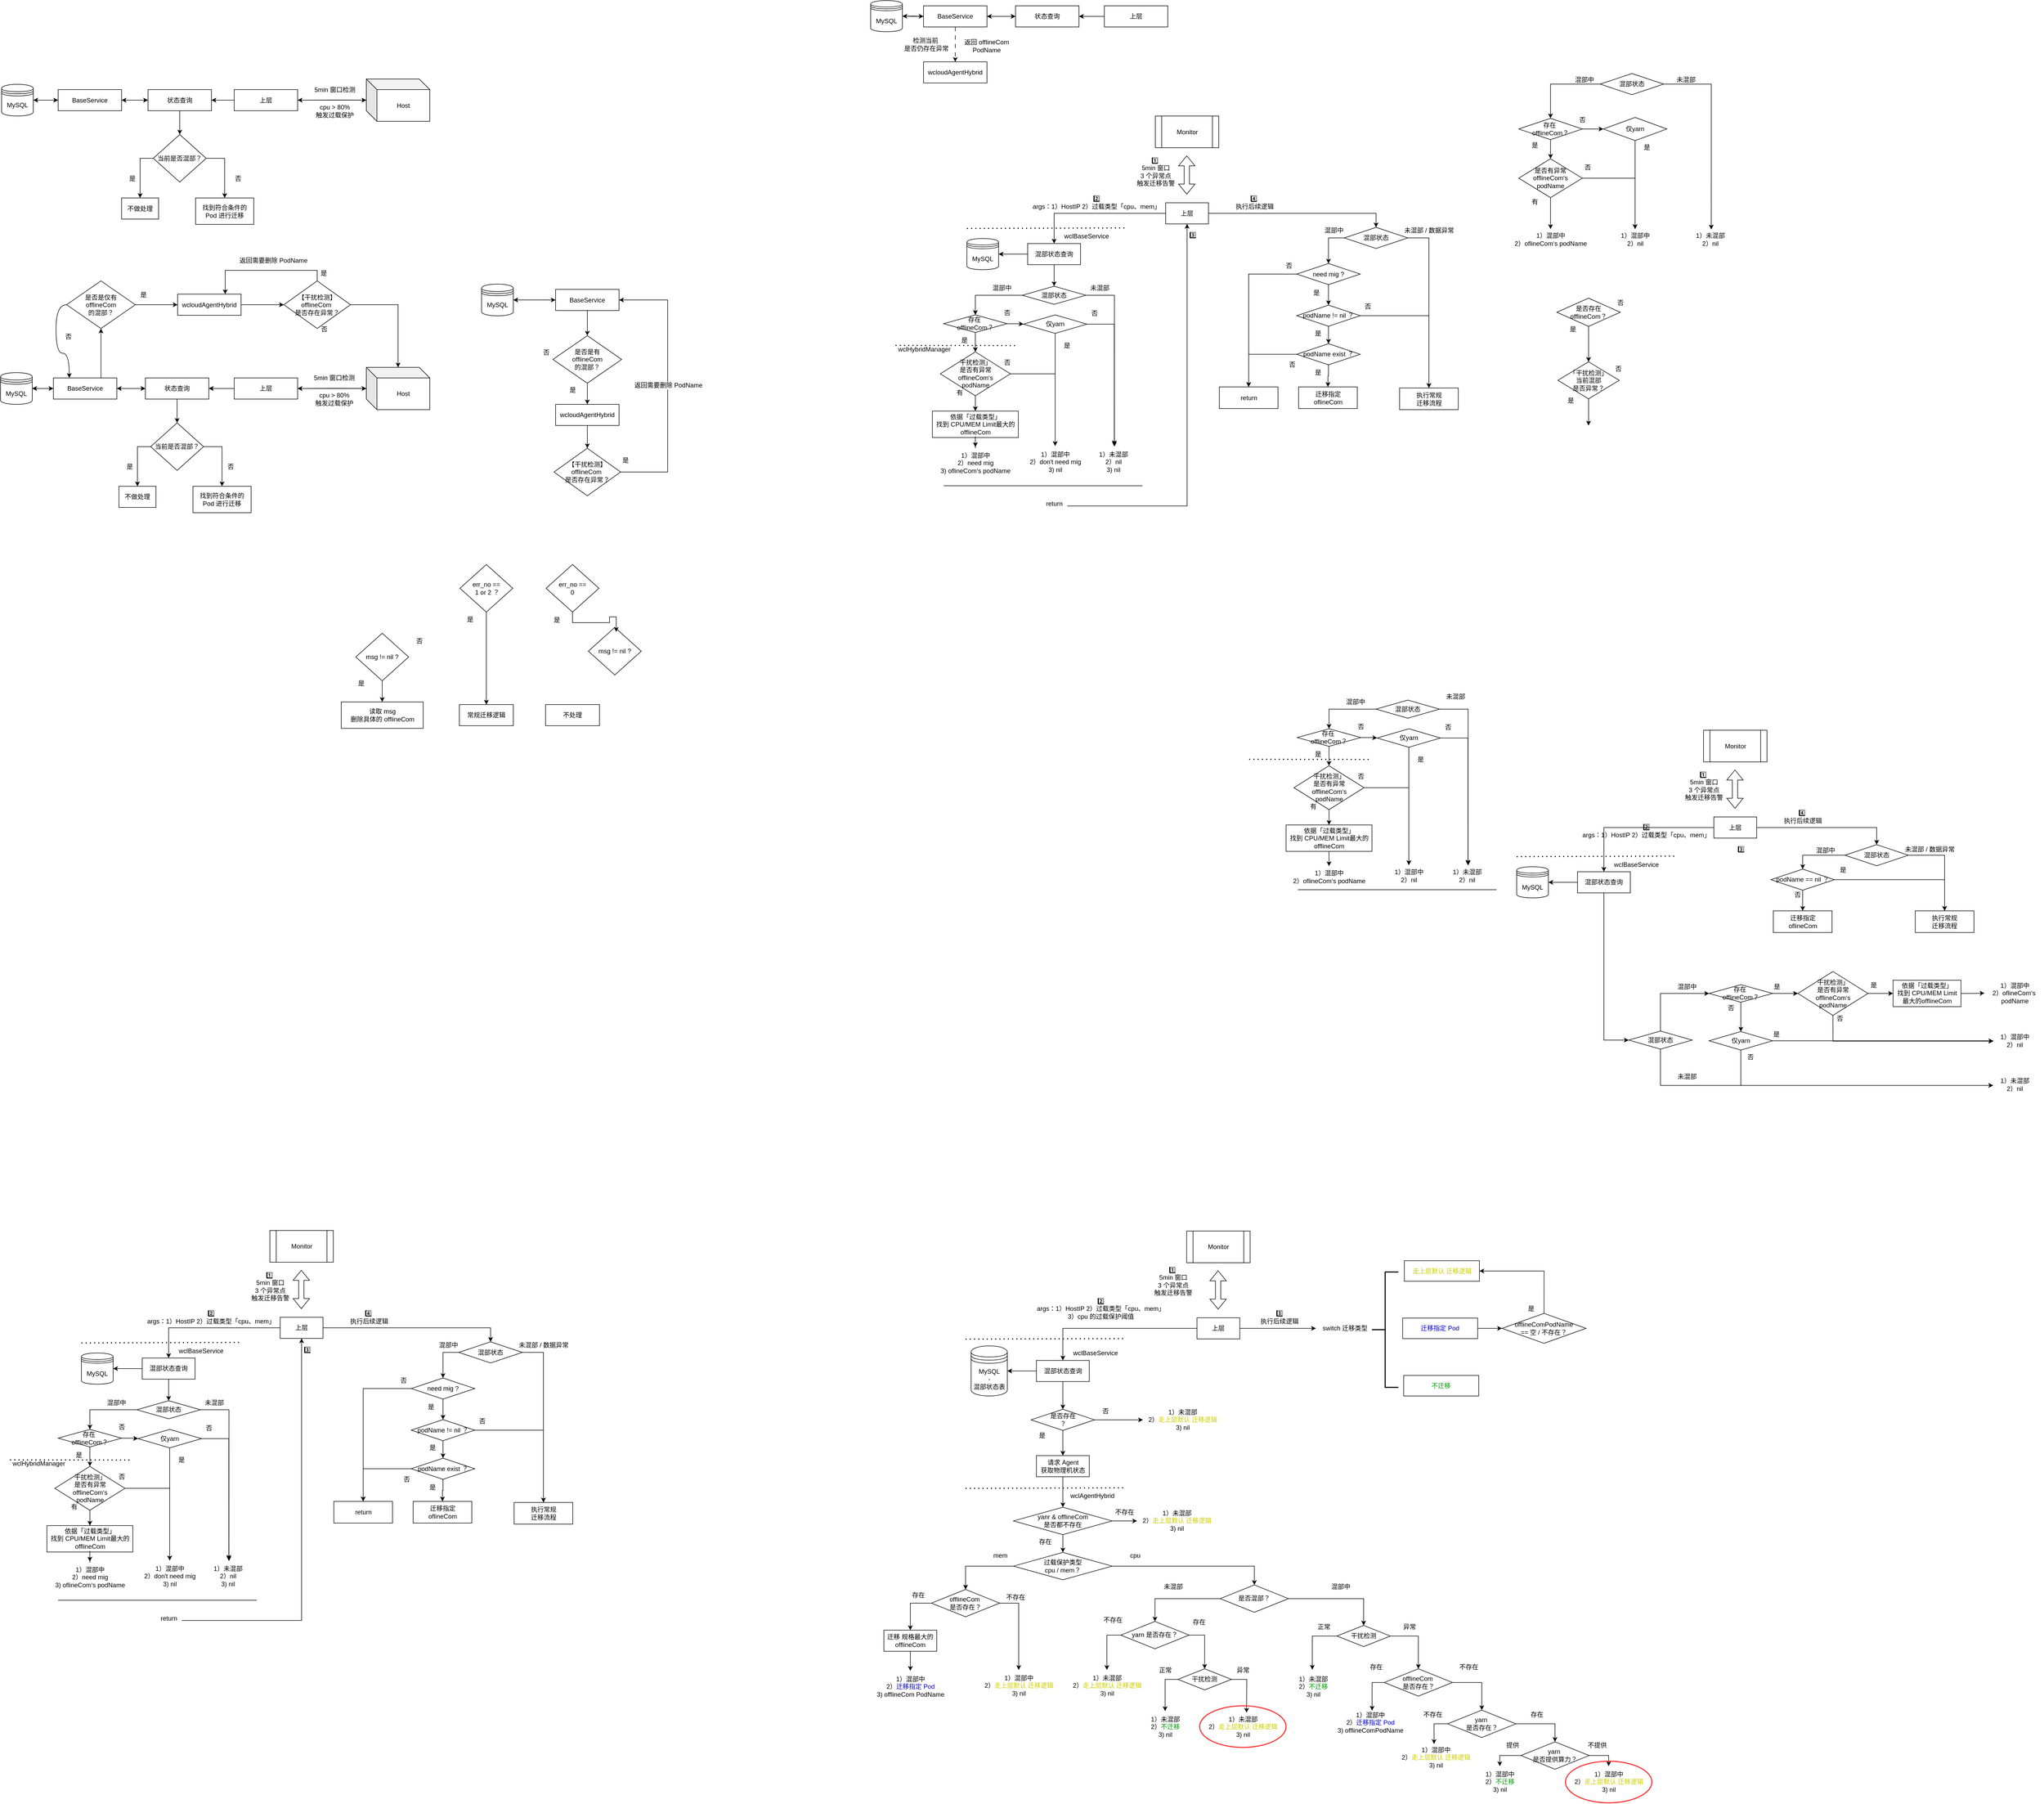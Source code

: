 <mxfile version="26.0.2">
  <diagram name="第 1 页" id="Y6_nof7jtsigvkVfCPlP">
    <mxGraphModel dx="1063" dy="506" grid="1" gridSize="10" guides="1" tooltips="1" connect="1" arrows="1" fold="1" page="1" pageScale="1" pageWidth="827" pageHeight="1169" math="0" shadow="0">
      <root>
        <mxCell id="0" />
        <mxCell id="1" parent="0" />
        <mxCell id="38zuCxYDh6VUBv7yjC1C-42" style="rounded=0;orthogonalLoop=1;jettySize=auto;html=1;labelBackgroundColor=none;fontColor=default;" parent="1" source="38zuCxYDh6VUBv7yjC1C-1" target="38zuCxYDh6VUBv7yjC1C-2" edge="1">
          <mxGeometry relative="1" as="geometry" />
        </mxCell>
        <mxCell id="38zuCxYDh6VUBv7yjC1C-104" style="edgeStyle=orthogonalEdgeStyle;rounded=0;orthogonalLoop=1;jettySize=auto;html=1;entryX=1;entryY=0.5;entryDx=0;entryDy=0;labelBackgroundColor=none;fontColor=default;" parent="1" source="38zuCxYDh6VUBv7yjC1C-1" target="38zuCxYDh6VUBv7yjC1C-40" edge="1">
          <mxGeometry relative="1" as="geometry" />
        </mxCell>
        <mxCell id="38zuCxYDh6VUBv7yjC1C-1" value="上层" style="rounded=0;whiteSpace=wrap;html=1;fillColor=none;labelBackgroundColor=none;" parent="1" vertex="1">
          <mxGeometry x="450" y="181.5" width="120" height="40" as="geometry" />
        </mxCell>
        <mxCell id="38zuCxYDh6VUBv7yjC1C-44" style="edgeStyle=orthogonalEdgeStyle;rounded=0;orthogonalLoop=1;jettySize=auto;html=1;exitX=0;exitY=0.498;exitDx=0;exitDy=0;exitPerimeter=0;entryX=1;entryY=0.5;entryDx=0;entryDy=0;labelBackgroundColor=none;fontColor=default;" parent="1" source="38zuCxYDh6VUBv7yjC1C-2" target="38zuCxYDh6VUBv7yjC1C-1" edge="1">
          <mxGeometry relative="1" as="geometry" />
        </mxCell>
        <mxCell id="38zuCxYDh6VUBv7yjC1C-2" value="Host" style="shape=cube;whiteSpace=wrap;html=1;boundedLbl=1;backgroundOutline=1;darkOpacity=0.05;darkOpacity2=0.1;fillColor=none;labelBackgroundColor=none;rounded=0;" parent="1" vertex="1">
          <mxGeometry x="700" y="161.5" width="120" height="80" as="geometry" />
        </mxCell>
        <mxCell id="38zuCxYDh6VUBv7yjC1C-66" style="edgeStyle=orthogonalEdgeStyle;rounded=0;orthogonalLoop=1;jettySize=auto;html=1;entryX=0;entryY=0.5;entryDx=0;entryDy=0;labelBackgroundColor=none;fontColor=default;" parent="1" source="38zuCxYDh6VUBv7yjC1C-7" target="38zuCxYDh6VUBv7yjC1C-52" edge="1">
          <mxGeometry relative="1" as="geometry" />
        </mxCell>
        <mxCell id="38zuCxYDh6VUBv7yjC1C-7" value="MySQL" style="shape=datastore;whiteSpace=wrap;html=1;fillColor=none;labelBackgroundColor=none;rounded=0;" parent="1" vertex="1">
          <mxGeometry x="10" y="171.5" width="60" height="60" as="geometry" />
        </mxCell>
        <mxCell id="38zuCxYDh6VUBv7yjC1C-63" style="edgeStyle=orthogonalEdgeStyle;rounded=0;orthogonalLoop=1;jettySize=auto;html=1;exitX=0;exitY=0.5;exitDx=0;exitDy=0;labelBackgroundColor=none;fontColor=default;" parent="1" source="38zuCxYDh6VUBv7yjC1C-38" target="38zuCxYDh6VUBv7yjC1C-53" edge="1">
          <mxGeometry relative="1" as="geometry" />
        </mxCell>
        <mxCell id="38zuCxYDh6VUBv7yjC1C-64" style="edgeStyle=orthogonalEdgeStyle;rounded=0;orthogonalLoop=1;jettySize=auto;html=1;exitX=1;exitY=0.5;exitDx=0;exitDy=0;labelBackgroundColor=none;fontColor=default;" parent="1" source="38zuCxYDh6VUBv7yjC1C-38" target="38zuCxYDh6VUBv7yjC1C-54" edge="1">
          <mxGeometry relative="1" as="geometry" />
        </mxCell>
        <mxCell id="38zuCxYDh6VUBv7yjC1C-38" value="当前是否混部？" style="rhombus;whiteSpace=wrap;html=1;fillColor=none;labelBackgroundColor=none;rounded=0;" parent="1" vertex="1">
          <mxGeometry x="297" y="266.5" width="100" height="90" as="geometry" />
        </mxCell>
        <mxCell id="38zuCxYDh6VUBv7yjC1C-59" style="edgeStyle=orthogonalEdgeStyle;rounded=0;orthogonalLoop=1;jettySize=auto;html=1;entryX=1;entryY=0.5;entryDx=0;entryDy=0;labelBackgroundColor=none;fontColor=default;" parent="1" source="38zuCxYDh6VUBv7yjC1C-40" target="38zuCxYDh6VUBv7yjC1C-52" edge="1">
          <mxGeometry relative="1" as="geometry" />
        </mxCell>
        <mxCell id="38zuCxYDh6VUBv7yjC1C-62" style="edgeStyle=orthogonalEdgeStyle;rounded=0;orthogonalLoop=1;jettySize=auto;html=1;entryX=0.5;entryY=0;entryDx=0;entryDy=0;labelBackgroundColor=none;fontColor=default;" parent="1" source="38zuCxYDh6VUBv7yjC1C-40" target="38zuCxYDh6VUBv7yjC1C-38" edge="1">
          <mxGeometry relative="1" as="geometry" />
        </mxCell>
        <mxCell id="38zuCxYDh6VUBv7yjC1C-40" value="状态查询" style="rounded=0;whiteSpace=wrap;html=1;fillColor=none;labelBackgroundColor=none;" parent="1" vertex="1">
          <mxGeometry x="287" y="181.5" width="120" height="40" as="geometry" />
        </mxCell>
        <mxCell id="38zuCxYDh6VUBv7yjC1C-43" value="&lt;div&gt;&lt;span style=&quot;font-size: 12px; background-color: rgb(251, 251, 251);&quot;&gt;5min 窗口检测&lt;/span&gt;&lt;/div&gt;" style="edgeLabel;html=1;align=center;verticalAlign=middle;resizable=0;points=[];labelBackgroundColor=none;rounded=0;" parent="1" vertex="1" connectable="0">
          <mxGeometry x="639.999" y="181.5" as="geometry" />
        </mxCell>
        <mxCell id="38zuCxYDh6VUBv7yjC1C-47" value="cpu &amp;gt; 80%&lt;div&gt;触发过载保护&lt;/div&gt;" style="text;html=1;align=center;verticalAlign=middle;resizable=0;points=[];autosize=1;strokeColor=none;fillColor=none;labelBackgroundColor=none;rounded=0;" parent="1" vertex="1">
          <mxGeometry x="590" y="201.5" width="100" height="40" as="geometry" />
        </mxCell>
        <mxCell id="38zuCxYDh6VUBv7yjC1C-61" style="edgeStyle=orthogonalEdgeStyle;rounded=0;orthogonalLoop=1;jettySize=auto;html=1;entryX=1;entryY=0.5;entryDx=0;entryDy=0;labelBackgroundColor=none;fontColor=default;" parent="1" source="38zuCxYDh6VUBv7yjC1C-52" target="38zuCxYDh6VUBv7yjC1C-7" edge="1">
          <mxGeometry relative="1" as="geometry" />
        </mxCell>
        <mxCell id="38zuCxYDh6VUBv7yjC1C-67" style="edgeStyle=orthogonalEdgeStyle;rounded=0;orthogonalLoop=1;jettySize=auto;html=1;entryX=0;entryY=0.5;entryDx=0;entryDy=0;labelBackgroundColor=none;fontColor=default;" parent="1" source="38zuCxYDh6VUBv7yjC1C-52" target="38zuCxYDh6VUBv7yjC1C-40" edge="1">
          <mxGeometry relative="1" as="geometry" />
        </mxCell>
        <mxCell id="38zuCxYDh6VUBv7yjC1C-52" value="BaseService" style="rounded=0;whiteSpace=wrap;html=1;fillColor=none;labelBackgroundColor=none;" parent="1" vertex="1">
          <mxGeometry x="117" y="181.5" width="120" height="40" as="geometry" />
        </mxCell>
        <mxCell id="38zuCxYDh6VUBv7yjC1C-53" value="不做处理" style="rounded=0;whiteSpace=wrap;html=1;fillColor=none;labelBackgroundColor=none;" parent="1" vertex="1">
          <mxGeometry x="237" y="386.5" width="70" height="40" as="geometry" />
        </mxCell>
        <mxCell id="38zuCxYDh6VUBv7yjC1C-54" value="找到符合条件的 Pod 进行迁移" style="rounded=0;whiteSpace=wrap;html=1;fillColor=none;labelBackgroundColor=none;" parent="1" vertex="1">
          <mxGeometry x="377" y="386.5" width="110" height="50" as="geometry" />
        </mxCell>
        <mxCell id="38zuCxYDh6VUBv7yjC1C-56" value="是" style="text;html=1;align=center;verticalAlign=middle;resizable=0;points=[];autosize=1;strokeColor=none;fillColor=none;labelBackgroundColor=none;rounded=0;" parent="1" vertex="1">
          <mxGeometry x="237" y="334.5" width="40" height="30" as="geometry" />
        </mxCell>
        <mxCell id="38zuCxYDh6VUBv7yjC1C-57" value="否" style="text;html=1;align=center;verticalAlign=middle;resizable=0;points=[];autosize=1;strokeColor=none;fillColor=none;labelBackgroundColor=none;rounded=0;" parent="1" vertex="1">
          <mxGeometry x="437" y="334.5" width="40" height="30" as="geometry" />
        </mxCell>
        <mxCell id="38zuCxYDh6VUBv7yjC1C-68" style="rounded=0;orthogonalLoop=1;jettySize=auto;html=1;labelBackgroundColor=none;fontColor=default;" parent="1" source="38zuCxYDh6VUBv7yjC1C-70" target="38zuCxYDh6VUBv7yjC1C-72" edge="1">
          <mxGeometry relative="1" as="geometry" />
        </mxCell>
        <mxCell id="38zuCxYDh6VUBv7yjC1C-69" style="edgeStyle=orthogonalEdgeStyle;rounded=0;orthogonalLoop=1;jettySize=auto;html=1;entryX=1;entryY=0.5;entryDx=0;entryDy=0;labelBackgroundColor=none;fontColor=default;" parent="1" source="38zuCxYDh6VUBv7yjC1C-70" target="38zuCxYDh6VUBv7yjC1C-80" edge="1">
          <mxGeometry relative="1" as="geometry" />
        </mxCell>
        <mxCell id="38zuCxYDh6VUBv7yjC1C-70" value="上层" style="rounded=0;whiteSpace=wrap;html=1;fillColor=none;labelBackgroundColor=none;" parent="1" vertex="1">
          <mxGeometry x="450" y="727" width="120" height="40" as="geometry" />
        </mxCell>
        <mxCell id="38zuCxYDh6VUBv7yjC1C-71" style="edgeStyle=orthogonalEdgeStyle;rounded=0;orthogonalLoop=1;jettySize=auto;html=1;exitX=0;exitY=0.498;exitDx=0;exitDy=0;exitPerimeter=0;entryX=1;entryY=0.5;entryDx=0;entryDy=0;labelBackgroundColor=none;fontColor=default;" parent="1" source="38zuCxYDh6VUBv7yjC1C-72" target="38zuCxYDh6VUBv7yjC1C-70" edge="1">
          <mxGeometry relative="1" as="geometry" />
        </mxCell>
        <mxCell id="38zuCxYDh6VUBv7yjC1C-72" value="Host" style="shape=cube;whiteSpace=wrap;html=1;boundedLbl=1;backgroundOutline=1;darkOpacity=0.05;darkOpacity2=0.1;fillColor=none;labelBackgroundColor=none;rounded=0;" parent="1" vertex="1">
          <mxGeometry x="700" y="707" width="120" height="80" as="geometry" />
        </mxCell>
        <mxCell id="38zuCxYDh6VUBv7yjC1C-73" style="edgeStyle=orthogonalEdgeStyle;rounded=0;orthogonalLoop=1;jettySize=auto;html=1;entryX=0;entryY=0.5;entryDx=0;entryDy=0;labelBackgroundColor=none;fontColor=default;" parent="1" source="38zuCxYDh6VUBv7yjC1C-74" target="38zuCxYDh6VUBv7yjC1C-86" edge="1">
          <mxGeometry relative="1" as="geometry" />
        </mxCell>
        <mxCell id="38zuCxYDh6VUBv7yjC1C-74" value="MySQL" style="shape=datastore;whiteSpace=wrap;html=1;fillColor=none;labelBackgroundColor=none;rounded=0;" parent="1" vertex="1">
          <mxGeometry x="8" y="717" width="60" height="60" as="geometry" />
        </mxCell>
        <mxCell id="38zuCxYDh6VUBv7yjC1C-75" style="edgeStyle=orthogonalEdgeStyle;rounded=0;orthogonalLoop=1;jettySize=auto;html=1;exitX=0;exitY=0.5;exitDx=0;exitDy=0;labelBackgroundColor=none;fontColor=default;" parent="1" source="38zuCxYDh6VUBv7yjC1C-77" target="38zuCxYDh6VUBv7yjC1C-87" edge="1">
          <mxGeometry relative="1" as="geometry" />
        </mxCell>
        <mxCell id="38zuCxYDh6VUBv7yjC1C-76" style="edgeStyle=orthogonalEdgeStyle;rounded=0;orthogonalLoop=1;jettySize=auto;html=1;exitX=1;exitY=0.5;exitDx=0;exitDy=0;labelBackgroundColor=none;fontColor=default;" parent="1" source="38zuCxYDh6VUBv7yjC1C-77" target="38zuCxYDh6VUBv7yjC1C-88" edge="1">
          <mxGeometry relative="1" as="geometry" />
        </mxCell>
        <mxCell id="38zuCxYDh6VUBv7yjC1C-77" value="当前是否混部？" style="rhombus;whiteSpace=wrap;html=1;fillColor=none;labelBackgroundColor=none;rounded=0;" parent="1" vertex="1">
          <mxGeometry x="292" y="812" width="100" height="90" as="geometry" />
        </mxCell>
        <mxCell id="38zuCxYDh6VUBv7yjC1C-78" style="edgeStyle=orthogonalEdgeStyle;rounded=0;orthogonalLoop=1;jettySize=auto;html=1;entryX=1;entryY=0.5;entryDx=0;entryDy=0;labelBackgroundColor=none;fontColor=default;" parent="1" source="38zuCxYDh6VUBv7yjC1C-80" target="38zuCxYDh6VUBv7yjC1C-86" edge="1">
          <mxGeometry relative="1" as="geometry" />
        </mxCell>
        <mxCell id="38zuCxYDh6VUBv7yjC1C-79" style="edgeStyle=orthogonalEdgeStyle;rounded=0;orthogonalLoop=1;jettySize=auto;html=1;entryX=0.5;entryY=0;entryDx=0;entryDy=0;labelBackgroundColor=none;fontColor=default;" parent="1" source="38zuCxYDh6VUBv7yjC1C-80" target="38zuCxYDh6VUBv7yjC1C-77" edge="1">
          <mxGeometry relative="1" as="geometry" />
        </mxCell>
        <mxCell id="38zuCxYDh6VUBv7yjC1C-80" value="状态查询" style="rounded=0;whiteSpace=wrap;html=1;fillColor=none;labelBackgroundColor=none;" parent="1" vertex="1">
          <mxGeometry x="282" y="727" width="120" height="40" as="geometry" />
        </mxCell>
        <mxCell id="38zuCxYDh6VUBv7yjC1C-81" value="&lt;div&gt;&lt;span style=&quot;font-size: 12px; background-color: rgb(251, 251, 251);&quot;&gt;5min 窗口检测&lt;/span&gt;&lt;/div&gt;" style="edgeLabel;html=1;align=center;verticalAlign=middle;resizable=0;points=[];labelBackgroundColor=none;rounded=0;" parent="1" vertex="1" connectable="0">
          <mxGeometry x="638.999" y="727" as="geometry" />
        </mxCell>
        <mxCell id="38zuCxYDh6VUBv7yjC1C-82" value="&lt;span style=&quot;color: rgba(0, 0, 0, 0); font-family: monospace; font-size: 0px; text-align: start;&quot;&gt;%3CmxGraphModel%3E%3Croot%3E%3CmxCell%20id%3D%220%22%2F%3E%3CmxCell%20id%3D%221%22%20parent%3D%220%22%2F%3E%3CmxCell%20id%3D%222%22%20value%3D%22%26lt%3Bspan%20style%3D%26quot%3Bfont-size%3A%2012px%3B%20background-color%3A%20rgb(251%2C%20251%2C%20251)%3B%26quot%3B%26gt%3Bcpu%20%26amp%3Bgt%3B%2080%25%26lt%3B%2Fspan%26gt%3B%26lt%3Bdiv%20style%3D%26quot%3Bfont-size%3A%2012px%3B%20background-color%3A%20rgb(251%2C%20251%2C%20251)%3B%26quot%3B%26gt%3B%E8%A7%A6%E5%8F%91%E8%BF%87%E8%BD%BD%E4%BF%9D%E6%8A%A4%26lt%3B%2Fdiv%26gt%3B%22%20style%3D%22edgeLabel%3Bhtml%3D1%3Balign%3Dcenter%3BverticalAlign%3Dmiddle%3Bresizable%3D0%3Bpoints%3D%5B%5D%3B%22%20vertex%3D%221%22%20connectable%3D%220%22%20parent%3D%221%22%3E%3CmxGeometry%20x%3D%22560.001%22%20y%3D%22200.0%22%20as%3D%22geometry%22%3E%3CmxPoint%20x%3D%2294%22%20y%3D%22-39%22%20as%3D%22offset%22%2F%3E%3C%2FmxGeometry%3E%3C%2FmxCell%3E%3C%2Froot%3E%3C%2FmxGraphModel%3E&lt;/span&gt;" style="text;html=1;align=center;verticalAlign=middle;resizable=0;points=[];autosize=1;strokeColor=none;fillColor=none;labelBackgroundColor=none;rounded=0;" parent="1" vertex="1">
          <mxGeometry x="599" y="765" width="20" height="30" as="geometry" />
        </mxCell>
        <mxCell id="38zuCxYDh6VUBv7yjC1C-83" value="cpu &amp;gt; 80%&lt;div&gt;触发过载保护&lt;/div&gt;" style="text;html=1;align=center;verticalAlign=middle;resizable=0;points=[];autosize=1;strokeColor=none;fillColor=none;labelBackgroundColor=none;rounded=0;" parent="1" vertex="1">
          <mxGeometry x="589" y="747" width="100" height="40" as="geometry" />
        </mxCell>
        <mxCell id="38zuCxYDh6VUBv7yjC1C-84" style="edgeStyle=orthogonalEdgeStyle;rounded=0;orthogonalLoop=1;jettySize=auto;html=1;entryX=1;entryY=0.5;entryDx=0;entryDy=0;labelBackgroundColor=none;fontColor=default;" parent="1" source="38zuCxYDh6VUBv7yjC1C-86" target="38zuCxYDh6VUBv7yjC1C-74" edge="1">
          <mxGeometry relative="1" as="geometry" />
        </mxCell>
        <mxCell id="38zuCxYDh6VUBv7yjC1C-85" style="edgeStyle=orthogonalEdgeStyle;rounded=0;orthogonalLoop=1;jettySize=auto;html=1;entryX=0;entryY=0.5;entryDx=0;entryDy=0;labelBackgroundColor=none;fontColor=default;" parent="1" source="38zuCxYDh6VUBv7yjC1C-86" target="38zuCxYDh6VUBv7yjC1C-80" edge="1">
          <mxGeometry relative="1" as="geometry" />
        </mxCell>
        <mxCell id="38zuCxYDh6VUBv7yjC1C-100" style="edgeStyle=orthogonalEdgeStyle;rounded=0;orthogonalLoop=1;jettySize=auto;html=1;entryX=0.5;entryY=1;entryDx=0;entryDy=0;exitX=0.75;exitY=0;exitDx=0;exitDy=0;labelBackgroundColor=none;fontColor=default;" parent="1" source="38zuCxYDh6VUBv7yjC1C-86" target="38zuCxYDh6VUBv7yjC1C-91" edge="1">
          <mxGeometry relative="1" as="geometry" />
        </mxCell>
        <mxCell id="38zuCxYDh6VUBv7yjC1C-86" value="BaseService" style="rounded=0;whiteSpace=wrap;html=1;fillColor=none;labelBackgroundColor=none;" parent="1" vertex="1">
          <mxGeometry x="108" y="727" width="120" height="40" as="geometry" />
        </mxCell>
        <mxCell id="38zuCxYDh6VUBv7yjC1C-87" value="不做处理" style="rounded=0;whiteSpace=wrap;html=1;fillColor=none;labelBackgroundColor=none;" parent="1" vertex="1">
          <mxGeometry x="232" y="932" width="70" height="40" as="geometry" />
        </mxCell>
        <mxCell id="38zuCxYDh6VUBv7yjC1C-88" value="找到符合条件的 Pod 进行迁移" style="rounded=0;whiteSpace=wrap;html=1;fillColor=none;labelBackgroundColor=none;" parent="1" vertex="1">
          <mxGeometry x="372" y="932" width="110" height="50" as="geometry" />
        </mxCell>
        <mxCell id="38zuCxYDh6VUBv7yjC1C-89" value="是" style="text;html=1;align=center;verticalAlign=middle;resizable=0;points=[];autosize=1;strokeColor=none;fillColor=none;labelBackgroundColor=none;rounded=0;" parent="1" vertex="1">
          <mxGeometry x="232" y="880" width="40" height="30" as="geometry" />
        </mxCell>
        <mxCell id="38zuCxYDh6VUBv7yjC1C-90" value="否" style="text;html=1;align=center;verticalAlign=middle;resizable=0;points=[];autosize=1;strokeColor=none;fillColor=none;labelBackgroundColor=none;rounded=0;" parent="1" vertex="1">
          <mxGeometry x="423" y="880" width="40" height="30" as="geometry" />
        </mxCell>
        <mxCell id="38zuCxYDh6VUBv7yjC1C-101" style="edgeStyle=orthogonalEdgeStyle;rounded=0;orthogonalLoop=1;jettySize=auto;html=1;labelBackgroundColor=none;fontColor=default;" parent="1" source="38zuCxYDh6VUBv7yjC1C-91" target="38zuCxYDh6VUBv7yjC1C-92" edge="1">
          <mxGeometry relative="1" as="geometry" />
        </mxCell>
        <mxCell id="38zuCxYDh6VUBv7yjC1C-107" style="edgeStyle=orthogonalEdgeStyle;rounded=0;orthogonalLoop=1;jettySize=auto;html=1;exitX=0;exitY=0.5;exitDx=0;exitDy=0;entryX=0.25;entryY=0;entryDx=0;entryDy=0;curved=1;labelBackgroundColor=none;fontColor=default;" parent="1" source="38zuCxYDh6VUBv7yjC1C-91" target="38zuCxYDh6VUBv7yjC1C-86" edge="1">
          <mxGeometry relative="1" as="geometry" />
        </mxCell>
        <mxCell id="38zuCxYDh6VUBv7yjC1C-91" value="是否是&lt;span style=&quot;background-color: initial;&quot;&gt;仅有&lt;/span&gt;&lt;div&gt;&lt;div&gt;offlineCom&lt;/div&gt;&lt;/div&gt;&lt;div&gt;的混部？&lt;/div&gt;" style="rhombus;whiteSpace=wrap;html=1;fillColor=none;labelBackgroundColor=none;rounded=0;" parent="1" vertex="1">
          <mxGeometry x="133" y="543.5" width="130" height="90" as="geometry" />
        </mxCell>
        <mxCell id="38zuCxYDh6VUBv7yjC1C-110" style="edgeStyle=orthogonalEdgeStyle;rounded=0;orthogonalLoop=1;jettySize=auto;html=1;entryX=0;entryY=0.5;entryDx=0;entryDy=0;labelBackgroundColor=none;fontColor=default;" parent="1" source="38zuCxYDh6VUBv7yjC1C-92" target="38zuCxYDh6VUBv7yjC1C-97" edge="1">
          <mxGeometry relative="1" as="geometry" />
        </mxCell>
        <mxCell id="38zuCxYDh6VUBv7yjC1C-92" value="wcloudAgentHybrid" style="rounded=0;whiteSpace=wrap;html=1;fillColor=none;labelBackgroundColor=none;" parent="1" vertex="1">
          <mxGeometry x="343" y="568.5" width="120" height="40" as="geometry" />
        </mxCell>
        <mxCell id="38zuCxYDh6VUBv7yjC1C-103" style="edgeStyle=orthogonalEdgeStyle;rounded=0;orthogonalLoop=1;jettySize=auto;html=1;labelBackgroundColor=none;fontColor=default;" parent="1" source="38zuCxYDh6VUBv7yjC1C-97" target="38zuCxYDh6VUBv7yjC1C-72" edge="1">
          <mxGeometry relative="1" as="geometry" />
        </mxCell>
        <mxCell id="38zuCxYDh6VUBv7yjC1C-115" style="edgeStyle=orthogonalEdgeStyle;rounded=0;orthogonalLoop=1;jettySize=auto;html=1;entryX=0.75;entryY=0;entryDx=0;entryDy=0;exitX=0.5;exitY=0;exitDx=0;exitDy=0;" parent="1" source="38zuCxYDh6VUBv7yjC1C-97" target="38zuCxYDh6VUBv7yjC1C-92" edge="1">
          <mxGeometry relative="1" as="geometry" />
        </mxCell>
        <mxCell id="38zuCxYDh6VUBv7yjC1C-97" value="【干扰检测】offlineCom&amp;nbsp;&lt;div&gt;是否存在异常？&lt;/div&gt;" style="rhombus;whiteSpace=wrap;html=1;fillColor=none;labelBackgroundColor=none;rounded=0;" parent="1" vertex="1">
          <mxGeometry x="544" y="543.5" width="126" height="90" as="geometry" />
        </mxCell>
        <mxCell id="38zuCxYDh6VUBv7yjC1C-105" value="是" style="text;html=1;align=center;verticalAlign=middle;resizable=0;points=[];autosize=1;strokeColor=none;fillColor=none;labelBackgroundColor=none;rounded=0;" parent="1" vertex="1">
          <mxGeometry x="258" y="555" width="40" height="30" as="geometry" />
        </mxCell>
        <mxCell id="38zuCxYDh6VUBv7yjC1C-106" value="否" style="text;html=1;align=center;verticalAlign=middle;resizable=0;points=[];autosize=1;strokeColor=none;fillColor=none;labelBackgroundColor=none;rounded=0;" parent="1" vertex="1">
          <mxGeometry x="116" y="633.5" width="40" height="30" as="geometry" />
        </mxCell>
        <mxCell id="38zuCxYDh6VUBv7yjC1C-113" value="是" style="text;html=1;align=center;verticalAlign=middle;resizable=0;points=[];autosize=1;strokeColor=none;fillColor=none;" parent="1" vertex="1">
          <mxGeometry x="599" y="513.5" width="40" height="30" as="geometry" />
        </mxCell>
        <mxCell id="38zuCxYDh6VUBv7yjC1C-114" value="否" style="text;html=1;align=center;verticalAlign=middle;resizable=0;points=[];autosize=1;strokeColor=none;fillColor=none;" parent="1" vertex="1">
          <mxGeometry x="600" y="620" width="40" height="30" as="geometry" />
        </mxCell>
        <mxCell id="38zuCxYDh6VUBv7yjC1C-116" value="返回需要删除 PodName" style="text;html=1;align=center;verticalAlign=middle;resizable=0;points=[];autosize=1;strokeColor=none;fillColor=none;" parent="1" vertex="1">
          <mxGeometry x="449" y="490" width="150" height="30" as="geometry" />
        </mxCell>
        <mxCell id="38zuCxYDh6VUBv7yjC1C-123" style="edgeStyle=orthogonalEdgeStyle;rounded=0;orthogonalLoop=1;jettySize=auto;html=1;entryX=0;entryY=0.5;entryDx=0;entryDy=0;labelBackgroundColor=none;fontColor=default;" parent="1" source="38zuCxYDh6VUBv7yjC1C-124" target="38zuCxYDh6VUBv7yjC1C-137" edge="1">
          <mxGeometry relative="1" as="geometry" />
        </mxCell>
        <mxCell id="38zuCxYDh6VUBv7yjC1C-124" value="MySQL" style="shape=datastore;whiteSpace=wrap;html=1;fillColor=none;labelBackgroundColor=none;rounded=0;" parent="1" vertex="1">
          <mxGeometry x="918" y="549.5" width="60" height="60" as="geometry" />
        </mxCell>
        <mxCell id="38zuCxYDh6VUBv7yjC1C-134" style="edgeStyle=orthogonalEdgeStyle;rounded=0;orthogonalLoop=1;jettySize=auto;html=1;entryX=1;entryY=0.5;entryDx=0;entryDy=0;labelBackgroundColor=none;fontColor=default;" parent="1" source="38zuCxYDh6VUBv7yjC1C-137" target="38zuCxYDh6VUBv7yjC1C-124" edge="1">
          <mxGeometry relative="1" as="geometry" />
        </mxCell>
        <mxCell id="38zuCxYDh6VUBv7yjC1C-158" style="edgeStyle=orthogonalEdgeStyle;rounded=0;orthogonalLoop=1;jettySize=auto;html=1;entryX=0.5;entryY=0;entryDx=0;entryDy=0;" parent="1" source="38zuCxYDh6VUBv7yjC1C-137" target="38zuCxYDh6VUBv7yjC1C-144" edge="1">
          <mxGeometry relative="1" as="geometry" />
        </mxCell>
        <mxCell id="38zuCxYDh6VUBv7yjC1C-137" value="BaseService" style="rounded=0;whiteSpace=wrap;html=1;fillColor=none;labelBackgroundColor=none;" parent="1" vertex="1">
          <mxGeometry x="1058" y="559.5" width="120" height="40" as="geometry" />
        </mxCell>
        <mxCell id="38zuCxYDh6VUBv7yjC1C-159" style="edgeStyle=orthogonalEdgeStyle;rounded=0;orthogonalLoop=1;jettySize=auto;html=1;" parent="1" source="38zuCxYDh6VUBv7yjC1C-144" target="38zuCxYDh6VUBv7yjC1C-156" edge="1">
          <mxGeometry relative="1" as="geometry" />
        </mxCell>
        <mxCell id="38zuCxYDh6VUBv7yjC1C-144" value="是否是&lt;span style=&quot;background-color: initial;&quot;&gt;有&lt;/span&gt;&lt;div&gt;&lt;div&gt;offlineCom&lt;/div&gt;&lt;/div&gt;&lt;div&gt;的混部？&lt;/div&gt;" style="rhombus;whiteSpace=wrap;html=1;fillColor=none;labelBackgroundColor=none;rounded=0;" parent="1" vertex="1">
          <mxGeometry x="1053" y="647" width="130" height="90" as="geometry" />
        </mxCell>
        <mxCell id="38zuCxYDh6VUBv7yjC1C-161" style="edgeStyle=orthogonalEdgeStyle;rounded=0;orthogonalLoop=1;jettySize=auto;html=1;entryX=1;entryY=0.5;entryDx=0;entryDy=0;exitX=1;exitY=0.5;exitDx=0;exitDy=0;" parent="1" source="38zuCxYDh6VUBv7yjC1C-149" target="38zuCxYDh6VUBv7yjC1C-137" edge="1">
          <mxGeometry relative="1" as="geometry">
            <Array as="points">
              <mxPoint x="1270" y="905" />
              <mxPoint x="1270" y="579" />
            </Array>
          </mxGeometry>
        </mxCell>
        <mxCell id="38zuCxYDh6VUBv7yjC1C-163" value="&lt;span style=&quot;font-size: 12px; background-color: rgb(251, 251, 251);&quot;&gt;返回需要删除 PodName&lt;/span&gt;" style="edgeLabel;html=1;align=center;verticalAlign=middle;resizable=0;points=[];" parent="38zuCxYDh6VUBv7yjC1C-161" vertex="1" connectable="0">
          <mxGeometry x="-0.001" y="-1" relative="1" as="geometry">
            <mxPoint as="offset" />
          </mxGeometry>
        </mxCell>
        <mxCell id="38zuCxYDh6VUBv7yjC1C-149" value="【干扰检测】offlineCom&amp;nbsp;&lt;div&gt;是否存在异常？&lt;/div&gt;" style="rhombus;whiteSpace=wrap;html=1;fillColor=none;labelBackgroundColor=none;rounded=0;" parent="1" vertex="1">
          <mxGeometry x="1055" y="860" width="126" height="90" as="geometry" />
        </mxCell>
        <mxCell id="38zuCxYDh6VUBv7yjC1C-150" value="是" style="text;html=1;align=center;verticalAlign=middle;resizable=0;points=[];autosize=1;strokeColor=none;fillColor=none;labelBackgroundColor=none;rounded=0;" parent="1" vertex="1">
          <mxGeometry x="1070" y="735" width="40" height="30" as="geometry" />
        </mxCell>
        <mxCell id="38zuCxYDh6VUBv7yjC1C-151" value="否" style="text;html=1;align=center;verticalAlign=middle;resizable=0;points=[];autosize=1;strokeColor=none;fillColor=none;labelBackgroundColor=none;rounded=0;" parent="1" vertex="1">
          <mxGeometry x="1020" y="663.5" width="40" height="30" as="geometry" />
        </mxCell>
        <mxCell id="38zuCxYDh6VUBv7yjC1C-160" style="edgeStyle=orthogonalEdgeStyle;rounded=0;orthogonalLoop=1;jettySize=auto;html=1;" parent="1" source="38zuCxYDh6VUBv7yjC1C-156" target="38zuCxYDh6VUBv7yjC1C-149" edge="1">
          <mxGeometry relative="1" as="geometry" />
        </mxCell>
        <mxCell id="38zuCxYDh6VUBv7yjC1C-156" value="wcloudAgentHybrid" style="rounded=0;whiteSpace=wrap;html=1;fillColor=none;labelBackgroundColor=none;" parent="1" vertex="1">
          <mxGeometry x="1058" y="777" width="120" height="40" as="geometry" />
        </mxCell>
        <mxCell id="38zuCxYDh6VUBv7yjC1C-164" value="是" style="text;html=1;align=center;verticalAlign=middle;resizable=0;points=[];autosize=1;strokeColor=none;fillColor=none;" parent="1" vertex="1">
          <mxGeometry x="1170" y="868" width="40" height="30" as="geometry" />
        </mxCell>
        <mxCell id="38zuCxYDh6VUBv7yjC1C-169" value="读取 msg&lt;div&gt;删除具体的 offlineCom&lt;/div&gt;" style="rounded=0;whiteSpace=wrap;html=1;fillColor=none;labelBackgroundColor=none;" parent="1" vertex="1">
          <mxGeometry x="652.5" y="1340" width="155" height="50" as="geometry" />
        </mxCell>
        <mxCell id="38zuCxYDh6VUBv7yjC1C-174" style="edgeStyle=orthogonalEdgeStyle;rounded=0;orthogonalLoop=1;jettySize=auto;html=1;entryX=0.5;entryY=0;entryDx=0;entryDy=0;" parent="1" source="38zuCxYDh6VUBv7yjC1C-170" target="38zuCxYDh6VUBv7yjC1C-169" edge="1">
          <mxGeometry relative="1" as="geometry" />
        </mxCell>
        <mxCell id="38zuCxYDh6VUBv7yjC1C-170" value="msg != nil&amp;nbsp;&lt;span style=&quot;background-color: initial;&quot;&gt;?&lt;/span&gt;" style="rhombus;whiteSpace=wrap;html=1;fillColor=none;labelBackgroundColor=none;rounded=0;" parent="1" vertex="1">
          <mxGeometry x="680" y="1210" width="100" height="90" as="geometry" />
        </mxCell>
        <mxCell id="38zuCxYDh6VUBv7yjC1C-172" value="是" style="text;html=1;align=center;verticalAlign=middle;resizable=0;points=[];autosize=1;strokeColor=none;fillColor=none;labelBackgroundColor=none;rounded=0;" parent="1" vertex="1">
          <mxGeometry x="670" y="1290" width="40" height="30" as="geometry" />
        </mxCell>
        <mxCell id="38zuCxYDh6VUBv7yjC1C-175" value="否" style="text;html=1;align=center;verticalAlign=middle;resizable=0;points=[];autosize=1;strokeColor=none;fillColor=none;" parent="1" vertex="1">
          <mxGeometry x="780" y="1210" width="40" height="30" as="geometry" />
        </mxCell>
        <mxCell id="38zuCxYDh6VUBv7yjC1C-177" value="常规迁移逻辑" style="rounded=0;whiteSpace=wrap;html=1;fillColor=none;labelBackgroundColor=none;" parent="1" vertex="1">
          <mxGeometry x="876" y="1345" width="102" height="40" as="geometry" />
        </mxCell>
        <mxCell id="38zuCxYDh6VUBv7yjC1C-180" style="edgeStyle=orthogonalEdgeStyle;rounded=0;orthogonalLoop=1;jettySize=auto;html=1;" parent="1" source="38zuCxYDh6VUBv7yjC1C-179" target="38zuCxYDh6VUBv7yjC1C-177" edge="1">
          <mxGeometry relative="1" as="geometry" />
        </mxCell>
        <mxCell id="38zuCxYDh6VUBv7yjC1C-179" value="err_no ==&lt;div&gt;&amp;nbsp;1 or 2 ？&lt;/div&gt;" style="rhombus;whiteSpace=wrap;html=1;fillColor=none;labelBackgroundColor=none;rounded=0;" parent="1" vertex="1">
          <mxGeometry x="877" y="1080" width="100" height="90" as="geometry" />
        </mxCell>
        <mxCell id="38zuCxYDh6VUBv7yjC1C-183" style="edgeStyle=orthogonalEdgeStyle;rounded=0;orthogonalLoop=1;jettySize=auto;html=1;entryX=0.527;entryY=0.094;entryDx=0;entryDy=0;entryPerimeter=0;" parent="1" source="38zuCxYDh6VUBv7yjC1C-181" target="38zuCxYDh6VUBv7yjC1C-486" edge="1">
          <mxGeometry relative="1" as="geometry" />
        </mxCell>
        <mxCell id="38zuCxYDh6VUBv7yjC1C-181" value="err_no ==&lt;div&gt;0&lt;/div&gt;" style="rhombus;whiteSpace=wrap;html=1;fillColor=none;labelBackgroundColor=none;rounded=0;" parent="1" vertex="1">
          <mxGeometry x="1040" y="1080" width="100" height="90" as="geometry" />
        </mxCell>
        <mxCell id="38zuCxYDh6VUBv7yjC1C-182" value="不处理" style="rounded=0;whiteSpace=wrap;html=1;fillColor=none;labelBackgroundColor=none;" parent="1" vertex="1">
          <mxGeometry x="1039" y="1345" width="102" height="40" as="geometry" />
        </mxCell>
        <mxCell id="38zuCxYDh6VUBv7yjC1C-184" value="是" style="text;html=1;align=center;verticalAlign=middle;resizable=0;points=[];autosize=1;strokeColor=none;fillColor=none;labelBackgroundColor=none;rounded=0;" parent="1" vertex="1">
          <mxGeometry x="876" y="1169" width="40" height="30" as="geometry" />
        </mxCell>
        <mxCell id="38zuCxYDh6VUBv7yjC1C-185" value="是" style="text;html=1;align=center;verticalAlign=middle;resizable=0;points=[];autosize=1;strokeColor=none;fillColor=none;labelBackgroundColor=none;rounded=0;" parent="1" vertex="1">
          <mxGeometry x="1040" y="1170" width="40" height="30" as="geometry" />
        </mxCell>
        <mxCell id="38zuCxYDh6VUBv7yjC1C-186" style="edgeStyle=orthogonalEdgeStyle;rounded=0;orthogonalLoop=1;jettySize=auto;html=1;entryX=1;entryY=0.5;entryDx=0;entryDy=0;labelBackgroundColor=none;fontColor=default;" parent="1" source="38zuCxYDh6VUBv7yjC1C-187" target="38zuCxYDh6VUBv7yjC1C-192" edge="1">
          <mxGeometry relative="1" as="geometry" />
        </mxCell>
        <mxCell id="38zuCxYDh6VUBv7yjC1C-187" value="上层" style="rounded=0;whiteSpace=wrap;html=1;fillColor=none;labelBackgroundColor=none;" parent="1" vertex="1">
          <mxGeometry x="2096" y="23" width="120" height="40" as="geometry" />
        </mxCell>
        <mxCell id="38zuCxYDh6VUBv7yjC1C-188" style="edgeStyle=orthogonalEdgeStyle;rounded=0;orthogonalLoop=1;jettySize=auto;html=1;entryX=0;entryY=0.5;entryDx=0;entryDy=0;labelBackgroundColor=none;fontColor=default;" parent="1" source="38zuCxYDh6VUBv7yjC1C-189" target="38zuCxYDh6VUBv7yjC1C-195" edge="1">
          <mxGeometry relative="1" as="geometry" />
        </mxCell>
        <mxCell id="38zuCxYDh6VUBv7yjC1C-189" value="MySQL" style="shape=datastore;whiteSpace=wrap;html=1;fillColor=none;labelBackgroundColor=none;rounded=0;" parent="1" vertex="1">
          <mxGeometry x="1654" y="13" width="60" height="59" as="geometry" />
        </mxCell>
        <mxCell id="38zuCxYDh6VUBv7yjC1C-190" style="edgeStyle=orthogonalEdgeStyle;rounded=0;orthogonalLoop=1;jettySize=auto;html=1;entryX=1;entryY=0.5;entryDx=0;entryDy=0;labelBackgroundColor=none;fontColor=default;" parent="1" source="38zuCxYDh6VUBv7yjC1C-192" target="38zuCxYDh6VUBv7yjC1C-195" edge="1">
          <mxGeometry relative="1" as="geometry" />
        </mxCell>
        <mxCell id="38zuCxYDh6VUBv7yjC1C-192" value="状态查询" style="rounded=0;whiteSpace=wrap;html=1;fillColor=none;labelBackgroundColor=none;" parent="1" vertex="1">
          <mxGeometry x="1928" y="23" width="120" height="40" as="geometry" />
        </mxCell>
        <mxCell id="38zuCxYDh6VUBv7yjC1C-193" style="edgeStyle=orthogonalEdgeStyle;rounded=0;orthogonalLoop=1;jettySize=auto;html=1;entryX=1;entryY=0.5;entryDx=0;entryDy=0;labelBackgroundColor=none;fontColor=default;" parent="1" source="38zuCxYDh6VUBv7yjC1C-195" target="38zuCxYDh6VUBv7yjC1C-189" edge="1">
          <mxGeometry relative="1" as="geometry" />
        </mxCell>
        <mxCell id="38zuCxYDh6VUBv7yjC1C-194" style="edgeStyle=orthogonalEdgeStyle;rounded=0;orthogonalLoop=1;jettySize=auto;html=1;entryX=0;entryY=0.5;entryDx=0;entryDy=0;labelBackgroundColor=none;fontColor=default;" parent="1" source="38zuCxYDh6VUBv7yjC1C-195" target="38zuCxYDh6VUBv7yjC1C-192" edge="1">
          <mxGeometry relative="1" as="geometry" />
        </mxCell>
        <mxCell id="38zuCxYDh6VUBv7yjC1C-197" style="edgeStyle=orthogonalEdgeStyle;rounded=0;orthogonalLoop=1;jettySize=auto;html=1;dashed=1;dashPattern=8 8;" parent="1" source="38zuCxYDh6VUBv7yjC1C-195" target="38zuCxYDh6VUBv7yjC1C-196" edge="1">
          <mxGeometry relative="1" as="geometry" />
        </mxCell>
        <mxCell id="38zuCxYDh6VUBv7yjC1C-195" value="BaseService" style="rounded=0;whiteSpace=wrap;html=1;fillColor=none;labelBackgroundColor=none;" parent="1" vertex="1">
          <mxGeometry x="1754" y="23" width="120" height="40" as="geometry" />
        </mxCell>
        <mxCell id="38zuCxYDh6VUBv7yjC1C-196" value="wcloudAgentHybrid" style="rounded=0;whiteSpace=wrap;html=1;fillColor=none;labelBackgroundColor=none;" parent="1" vertex="1">
          <mxGeometry x="1754" y="129" width="120" height="40" as="geometry" />
        </mxCell>
        <mxCell id="38zuCxYDh6VUBv7yjC1C-198" value="检测当前&amp;nbsp;&lt;div&gt;是否仍存在异常&lt;/div&gt;" style="text;html=1;align=center;verticalAlign=middle;resizable=0;points=[];autosize=1;strokeColor=none;fillColor=none;" parent="1" vertex="1">
          <mxGeometry x="1704" y="75.5" width="110" height="40" as="geometry" />
        </mxCell>
        <mxCell id="38zuCxYDh6VUBv7yjC1C-199" value="返回 offlineCom&lt;div&gt;PodName&lt;/div&gt;" style="text;html=1;align=center;verticalAlign=middle;resizable=0;points=[];autosize=1;strokeColor=none;fillColor=none;" parent="1" vertex="1">
          <mxGeometry x="1818" y="79" width="110" height="40" as="geometry" />
        </mxCell>
        <mxCell id="38zuCxYDh6VUBv7yjC1C-337" style="edgeStyle=orthogonalEdgeStyle;rounded=0;orthogonalLoop=1;jettySize=auto;html=1;entryX=0.5;entryY=0;entryDx=0;entryDy=0;" parent="1" source="38zuCxYDh6VUBv7yjC1C-201" target="38zuCxYDh6VUBv7yjC1C-322" edge="1">
          <mxGeometry relative="1" as="geometry" />
        </mxCell>
        <mxCell id="38zuCxYDh6VUBv7yjC1C-339" style="edgeStyle=orthogonalEdgeStyle;rounded=0;orthogonalLoop=1;jettySize=auto;html=1;exitX=0;exitY=0.5;exitDx=0;exitDy=0;entryX=0.5;entryY=0;entryDx=0;entryDy=0;" parent="1" source="38zuCxYDh6VUBv7yjC1C-201" target="38zuCxYDh6VUBv7yjC1C-277" edge="1">
          <mxGeometry relative="1" as="geometry" />
        </mxCell>
        <mxCell id="38zuCxYDh6VUBv7yjC1C-201" value="上层" style="rounded=0;whiteSpace=wrap;html=1;fillColor=none;labelBackgroundColor=none;" parent="1" vertex="1">
          <mxGeometry x="2212" y="395.62" width="81" height="40" as="geometry" />
        </mxCell>
        <mxCell id="38zuCxYDh6VUBv7yjC1C-214" value="2️⃣&lt;div&gt;args：&lt;span style=&quot;background-color: initial;&quot;&gt;1）HostIP&amp;nbsp;&lt;/span&gt;&lt;span style=&quot;background-color: initial;&quot;&gt;2）过载类型&lt;/span&gt;&lt;span style=&quot;background-color: initial;&quot;&gt;「cpu、mem」&lt;/span&gt;&lt;/div&gt;" style="text;html=1;align=center;verticalAlign=middle;resizable=0;points=[];autosize=1;strokeColor=none;fillColor=none;" parent="1" vertex="1">
          <mxGeometry x="1946" y="375.37" width="270" height="40" as="geometry" />
        </mxCell>
        <mxCell id="38zuCxYDh6VUBv7yjC1C-233" style="edgeStyle=orthogonalEdgeStyle;rounded=0;orthogonalLoop=1;jettySize=auto;html=1;entryX=0.5;entryY=0;entryDx=0;entryDy=0;" parent="1" source="38zuCxYDh6VUBv7yjC1C-220" target="38zuCxYDh6VUBv7yjC1C-227" edge="1">
          <mxGeometry relative="1" as="geometry" />
        </mxCell>
        <mxCell id="38zuCxYDh6VUBv7yjC1C-220" value="是否存在&lt;div&gt;offlineCom？&lt;/div&gt;" style="rhombus;whiteSpace=wrap;html=1;fillColor=none;labelBackgroundColor=none;rounded=0;" parent="1" vertex="1">
          <mxGeometry x="2952" y="576" width="120" height="53.5" as="geometry" />
        </mxCell>
        <mxCell id="38zuCxYDh6VUBv7yjC1C-222" value="是" style="text;html=1;align=center;verticalAlign=middle;resizable=0;points=[];autosize=1;strokeColor=none;fillColor=none;" parent="1" vertex="1">
          <mxGeometry x="2962" y="619.5" width="40" height="30" as="geometry" />
        </mxCell>
        <mxCell id="38zuCxYDh6VUBv7yjC1C-223" value="否" style="text;html=1;align=center;verticalAlign=middle;resizable=0;points=[];autosize=1;strokeColor=none;fillColor=none;" parent="1" vertex="1">
          <mxGeometry x="3052" y="569.5" width="40" height="30" as="geometry" />
        </mxCell>
        <mxCell id="38zuCxYDh6VUBv7yjC1C-225" value="wclHybridManager" style="text;html=1;align=center;verticalAlign=middle;resizable=0;points=[];autosize=1;strokeColor=none;fillColor=none;" parent="1" vertex="1">
          <mxGeometry x="1695" y="657.75" width="120" height="30" as="geometry" />
        </mxCell>
        <mxCell id="38zuCxYDh6VUBv7yjC1C-234" style="edgeStyle=orthogonalEdgeStyle;rounded=0;orthogonalLoop=1;jettySize=auto;html=1;" parent="1" source="38zuCxYDh6VUBv7yjC1C-227" edge="1">
          <mxGeometry relative="1" as="geometry">
            <mxPoint x="3012" y="817" as="targetPoint" />
          </mxGeometry>
        </mxCell>
        <mxCell id="38zuCxYDh6VUBv7yjC1C-227" value="「干扰检测」&lt;div&gt;当前混部&lt;div&gt;是否异常？&lt;/div&gt;&lt;/div&gt;" style="rhombus;whiteSpace=wrap;html=1;fillColor=none;labelBackgroundColor=none;rounded=0;" parent="1" vertex="1">
          <mxGeometry x="2954" y="696.5" width="116" height="70" as="geometry" />
        </mxCell>
        <mxCell id="38zuCxYDh6VUBv7yjC1C-228" value="是" style="text;html=1;align=center;verticalAlign=middle;resizable=0;points=[];autosize=1;strokeColor=none;fillColor=none;" parent="1" vertex="1">
          <mxGeometry x="2958" y="755" width="40" height="30" as="geometry" />
        </mxCell>
        <mxCell id="38zuCxYDh6VUBv7yjC1C-229" value="否" style="text;html=1;align=center;verticalAlign=middle;resizable=0;points=[];autosize=1;strokeColor=none;fillColor=none;" parent="1" vertex="1">
          <mxGeometry x="3048" y="695" width="40" height="30" as="geometry" />
        </mxCell>
        <mxCell id="38zuCxYDh6VUBv7yjC1C-264" style="edgeStyle=orthogonalEdgeStyle;rounded=0;orthogonalLoop=1;jettySize=auto;html=1;" parent="1" source="38zuCxYDh6VUBv7yjC1C-243" target="38zuCxYDh6VUBv7yjC1C-249" edge="1">
          <mxGeometry relative="1" as="geometry" />
        </mxCell>
        <mxCell id="38zuCxYDh6VUBv7yjC1C-243" value="混部状态" style="rhombus;whiteSpace=wrap;html=1;fillColor=none;labelBackgroundColor=none;rounded=0;" parent="1" vertex="1">
          <mxGeometry x="1941" y="553.5" width="120" height="34.25" as="geometry" />
        </mxCell>
        <mxCell id="38zuCxYDh6VUBv7yjC1C-269" style="edgeStyle=orthogonalEdgeStyle;rounded=0;orthogonalLoop=1;jettySize=auto;html=1;" parent="1" source="38zuCxYDh6VUBv7yjC1C-248" target="38zuCxYDh6VUBv7yjC1C-259" edge="1">
          <mxGeometry relative="1" as="geometry" />
        </mxCell>
        <mxCell id="38zuCxYDh6VUBv7yjC1C-248" value="仅yarn" style="rhombus;whiteSpace=wrap;html=1;fillColor=none;labelBackgroundColor=none;rounded=0;" parent="1" vertex="1">
          <mxGeometry x="1943" y="607.75" width="120" height="35" as="geometry" />
        </mxCell>
        <mxCell id="38zuCxYDh6VUBv7yjC1C-265" style="edgeStyle=orthogonalEdgeStyle;rounded=0;orthogonalLoop=1;jettySize=auto;html=1;entryX=0.5;entryY=0;entryDx=0;entryDy=0;" parent="1" source="38zuCxYDh6VUBv7yjC1C-249" target="38zuCxYDh6VUBv7yjC1C-250" edge="1">
          <mxGeometry relative="1" as="geometry" />
        </mxCell>
        <mxCell id="38zuCxYDh6VUBv7yjC1C-268" style="edgeStyle=orthogonalEdgeStyle;rounded=0;orthogonalLoop=1;jettySize=auto;html=1;" parent="1" source="38zuCxYDh6VUBv7yjC1C-249" target="38zuCxYDh6VUBv7yjC1C-248" edge="1">
          <mxGeometry relative="1" as="geometry" />
        </mxCell>
        <mxCell id="38zuCxYDh6VUBv7yjC1C-249" value="存在&amp;nbsp;&lt;div&gt;offlineCom？&lt;/div&gt;" style="rhombus;whiteSpace=wrap;html=1;fillColor=none;labelBackgroundColor=none;rounded=0;" parent="1" vertex="1">
          <mxGeometry x="1792" y="607.75" width="120" height="33.25" as="geometry" />
        </mxCell>
        <mxCell id="38zuCxYDh6VUBv7yjC1C-266" style="edgeStyle=orthogonalEdgeStyle;rounded=0;orthogonalLoop=1;jettySize=auto;html=1;exitX=0.5;exitY=1;exitDx=0;exitDy=0;" parent="1" source="38zuCxYDh6VUBv7yjC1C-303" target="38zuCxYDh6VUBv7yjC1C-258" edge="1">
          <mxGeometry relative="1" as="geometry" />
        </mxCell>
        <mxCell id="38zuCxYDh6VUBv7yjC1C-267" style="edgeStyle=orthogonalEdgeStyle;rounded=0;orthogonalLoop=1;jettySize=auto;html=1;" parent="1" source="38zuCxYDh6VUBv7yjC1C-250" target="38zuCxYDh6VUBv7yjC1C-259" edge="1">
          <mxGeometry relative="1" as="geometry" />
        </mxCell>
        <mxCell id="38zuCxYDh6VUBv7yjC1C-304" style="edgeStyle=orthogonalEdgeStyle;rounded=0;orthogonalLoop=1;jettySize=auto;html=1;entryX=0.5;entryY=0;entryDx=0;entryDy=0;" parent="1" source="38zuCxYDh6VUBv7yjC1C-250" target="38zuCxYDh6VUBv7yjC1C-303" edge="1">
          <mxGeometry relative="1" as="geometry" />
        </mxCell>
        <mxCell id="38zuCxYDh6VUBv7yjC1C-250" value="干扰检测」&lt;div&gt;是否有异常&lt;div&gt;offlineCom‘s&lt;/div&gt;&lt;div&gt;podName&lt;/div&gt;&lt;/div&gt;" style="rhombus;whiteSpace=wrap;html=1;fillColor=none;labelBackgroundColor=none;rounded=0;" parent="1" vertex="1">
          <mxGeometry x="1785.75" y="677.75" width="132.5" height="83" as="geometry" />
        </mxCell>
        <mxCell id="38zuCxYDh6VUBv7yjC1C-251" value="有" style="text;html=1;align=center;verticalAlign=middle;resizable=0;points=[];autosize=1;strokeColor=none;fillColor=none;" parent="1" vertex="1">
          <mxGeometry x="1802" y="739.75" width="40" height="30" as="geometry" />
        </mxCell>
        <mxCell id="38zuCxYDh6VUBv7yjC1C-252" value="否" style="text;html=1;align=center;verticalAlign=middle;resizable=0;points=[];autosize=1;strokeColor=none;fillColor=none;" parent="1" vertex="1">
          <mxGeometry x="1892" y="682.75" width="40" height="30" as="geometry" />
        </mxCell>
        <mxCell id="38zuCxYDh6VUBv7yjC1C-254" value="是" style="text;html=1;align=center;verticalAlign=middle;resizable=0;points=[];autosize=1;strokeColor=none;fillColor=none;" parent="1" vertex="1">
          <mxGeometry x="1811" y="641.25" width="40" height="30" as="geometry" />
        </mxCell>
        <mxCell id="38zuCxYDh6VUBv7yjC1C-256" value="否" style="text;html=1;align=center;verticalAlign=middle;resizable=0;points=[];autosize=1;strokeColor=none;fillColor=none;" parent="1" vertex="1">
          <mxGeometry x="1892" y="588.63" width="40" height="30" as="geometry" />
        </mxCell>
        <mxCell id="38zuCxYDh6VUBv7yjC1C-258" value="1）混部中&lt;div&gt;2）need mig&lt;/div&gt;&lt;div&gt;3) oflineCom‘s podName&lt;/div&gt;" style="text;html=1;align=center;verticalAlign=middle;resizable=0;points=[];autosize=1;strokeColor=none;fillColor=none;" parent="1" vertex="1">
          <mxGeometry x="1772" y="857.75" width="160" height="60" as="geometry" />
        </mxCell>
        <mxCell id="38zuCxYDh6VUBv7yjC1C-259" value="1）混部中&lt;div&gt;2）don&#39;t need mig&lt;/div&gt;&lt;div&gt;3) nil&lt;/div&gt;" style="text;html=1;align=center;verticalAlign=middle;resizable=0;points=[];autosize=1;strokeColor=none;fillColor=none;" parent="1" vertex="1">
          <mxGeometry x="1943" y="855.75" width="120" height="60" as="geometry" />
        </mxCell>
        <mxCell id="38zuCxYDh6VUBv7yjC1C-261" value="是" style="text;html=1;align=center;verticalAlign=middle;resizable=0;points=[];autosize=1;strokeColor=none;fillColor=none;" parent="1" vertex="1">
          <mxGeometry x="2005" y="650.62" width="40" height="30" as="geometry" />
        </mxCell>
        <mxCell id="38zuCxYDh6VUBv7yjC1C-271" value="混部中" style="text;html=1;align=center;verticalAlign=middle;resizable=0;points=[];autosize=1;strokeColor=none;fillColor=none;" parent="1" vertex="1">
          <mxGeometry x="1872" y="542.25" width="60" height="30" as="geometry" />
        </mxCell>
        <mxCell id="38zuCxYDh6VUBv7yjC1C-272" value="未混部" style="text;html=1;align=center;verticalAlign=middle;resizable=0;points=[];autosize=1;strokeColor=none;fillColor=none;" parent="1" vertex="1">
          <mxGeometry x="2057" y="542.25" width="60" height="30" as="geometry" />
        </mxCell>
        <mxCell id="38zuCxYDh6VUBv7yjC1C-273" value="1）未混部&lt;div&gt;2）nil&lt;/div&gt;&lt;div&gt;&lt;span style=&quot;background-color: initial;&quot;&gt;3) nil&lt;/span&gt;&lt;/div&gt;" style="text;html=1;align=center;verticalAlign=middle;resizable=0;points=[];autosize=1;strokeColor=none;fillColor=none;" parent="1" vertex="1">
          <mxGeometry x="2073" y="855.75" width="80" height="60" as="geometry" />
        </mxCell>
        <mxCell id="38zuCxYDh6VUBv7yjC1C-274" style="edgeStyle=orthogonalEdgeStyle;rounded=0;orthogonalLoop=1;jettySize=auto;html=1;entryX=0.526;entryY=0.018;entryDx=0;entryDy=0;entryPerimeter=0;" parent="1" source="38zuCxYDh6VUBv7yjC1C-243" target="38zuCxYDh6VUBv7yjC1C-273" edge="1">
          <mxGeometry relative="1" as="geometry" />
        </mxCell>
        <mxCell id="38zuCxYDh6VUBv7yjC1C-275" value="MySQL" style="shape=datastore;whiteSpace=wrap;html=1;fillColor=none;labelBackgroundColor=none;rounded=0;" parent="1" vertex="1">
          <mxGeometry x="1836" y="463.25" width="60" height="59" as="geometry" />
        </mxCell>
        <mxCell id="38zuCxYDh6VUBv7yjC1C-279" style="edgeStyle=orthogonalEdgeStyle;rounded=0;orthogonalLoop=1;jettySize=auto;html=1;entryX=1;entryY=0.5;entryDx=0;entryDy=0;" parent="1" source="38zuCxYDh6VUBv7yjC1C-277" target="38zuCxYDh6VUBv7yjC1C-275" edge="1">
          <mxGeometry relative="1" as="geometry" />
        </mxCell>
        <mxCell id="38zuCxYDh6VUBv7yjC1C-301" style="edgeStyle=orthogonalEdgeStyle;rounded=0;orthogonalLoop=1;jettySize=auto;html=1;entryX=0.5;entryY=0;entryDx=0;entryDy=0;" parent="1" source="38zuCxYDh6VUBv7yjC1C-277" target="38zuCxYDh6VUBv7yjC1C-243" edge="1">
          <mxGeometry relative="1" as="geometry" />
        </mxCell>
        <mxCell id="38zuCxYDh6VUBv7yjC1C-277" value="&lt;span style=&quot;text-wrap-mode: nowrap;&quot;&gt;混部&lt;/span&gt;状态查询" style="rounded=0;whiteSpace=wrap;html=1;fillColor=none;labelBackgroundColor=none;" parent="1" vertex="1">
          <mxGeometry x="1951" y="472.75" width="100" height="40" as="geometry" />
        </mxCell>
        <mxCell id="38zuCxYDh6VUBv7yjC1C-280" style="edgeStyle=orthogonalEdgeStyle;rounded=0;orthogonalLoop=1;jettySize=auto;html=1;" parent="1" source="38zuCxYDh6VUBv7yjC1C-281" target="38zuCxYDh6VUBv7yjC1C-286" edge="1">
          <mxGeometry relative="1" as="geometry" />
        </mxCell>
        <mxCell id="38zuCxYDh6VUBv7yjC1C-281" value="混部状态" style="rhombus;whiteSpace=wrap;html=1;fillColor=none;labelBackgroundColor=none;rounded=0;" parent="1" vertex="1">
          <mxGeometry x="3034" y="151.12" width="120" height="40" as="geometry" />
        </mxCell>
        <mxCell id="38zuCxYDh6VUBv7yjC1C-282" style="edgeStyle=orthogonalEdgeStyle;rounded=0;orthogonalLoop=1;jettySize=auto;html=1;" parent="1" source="38zuCxYDh6VUBv7yjC1C-283" target="38zuCxYDh6VUBv7yjC1C-295" edge="1">
          <mxGeometry relative="1" as="geometry" />
        </mxCell>
        <mxCell id="38zuCxYDh6VUBv7yjC1C-283" value="仅yarn" style="rhombus;whiteSpace=wrap;html=1;fillColor=none;labelBackgroundColor=none;rounded=0;" parent="1" vertex="1">
          <mxGeometry x="3040" y="234.12" width="120" height="43.87" as="geometry" />
        </mxCell>
        <mxCell id="38zuCxYDh6VUBv7yjC1C-284" style="edgeStyle=orthogonalEdgeStyle;rounded=0;orthogonalLoop=1;jettySize=auto;html=1;entryX=0.5;entryY=0;entryDx=0;entryDy=0;" parent="1" source="38zuCxYDh6VUBv7yjC1C-286" target="38zuCxYDh6VUBv7yjC1C-289" edge="1">
          <mxGeometry relative="1" as="geometry" />
        </mxCell>
        <mxCell id="38zuCxYDh6VUBv7yjC1C-285" style="edgeStyle=orthogonalEdgeStyle;rounded=0;orthogonalLoop=1;jettySize=auto;html=1;" parent="1" source="38zuCxYDh6VUBv7yjC1C-286" target="38zuCxYDh6VUBv7yjC1C-283" edge="1">
          <mxGeometry relative="1" as="geometry" />
        </mxCell>
        <mxCell id="38zuCxYDh6VUBv7yjC1C-286" value="存在&amp;nbsp;&lt;div&gt;offlineCom？&lt;/div&gt;" style="rhombus;whiteSpace=wrap;html=1;fillColor=none;labelBackgroundColor=none;rounded=0;" parent="1" vertex="1">
          <mxGeometry x="2880" y="235.87" width="120" height="40.37" as="geometry" />
        </mxCell>
        <mxCell id="38zuCxYDh6VUBv7yjC1C-287" style="edgeStyle=orthogonalEdgeStyle;rounded=0;orthogonalLoop=1;jettySize=auto;html=1;" parent="1" source="38zuCxYDh6VUBv7yjC1C-289" target="38zuCxYDh6VUBv7yjC1C-294" edge="1">
          <mxGeometry relative="1" as="geometry" />
        </mxCell>
        <mxCell id="38zuCxYDh6VUBv7yjC1C-288" style="edgeStyle=orthogonalEdgeStyle;rounded=0;orthogonalLoop=1;jettySize=auto;html=1;" parent="1" source="38zuCxYDh6VUBv7yjC1C-289" target="38zuCxYDh6VUBv7yjC1C-295" edge="1">
          <mxGeometry relative="1" as="geometry" />
        </mxCell>
        <mxCell id="38zuCxYDh6VUBv7yjC1C-289" value="是否有异常&lt;div&gt;offlineCom‘s&lt;/div&gt;&lt;div&gt;podName&lt;/div&gt;" style="rhombus;whiteSpace=wrap;html=1;fillColor=none;labelBackgroundColor=none;rounded=0;" parent="1" vertex="1">
          <mxGeometry x="2880" y="312.37" width="120" height="73.5" as="geometry" />
        </mxCell>
        <mxCell id="38zuCxYDh6VUBv7yjC1C-290" value="有" style="text;html=1;align=center;verticalAlign=middle;resizable=0;points=[];autosize=1;strokeColor=none;fillColor=none;" parent="1" vertex="1">
          <mxGeometry x="2890" y="379.37" width="40" height="30" as="geometry" />
        </mxCell>
        <mxCell id="38zuCxYDh6VUBv7yjC1C-291" value="否" style="text;html=1;align=center;verticalAlign=middle;resizable=0;points=[];autosize=1;strokeColor=none;fillColor=none;" parent="1" vertex="1">
          <mxGeometry x="2990" y="313.87" width="40" height="30" as="geometry" />
        </mxCell>
        <mxCell id="38zuCxYDh6VUBv7yjC1C-292" value="是" style="text;html=1;align=center;verticalAlign=middle;resizable=0;points=[];autosize=1;strokeColor=none;fillColor=none;" parent="1" vertex="1">
          <mxGeometry x="2890" y="272.12" width="40" height="30" as="geometry" />
        </mxCell>
        <mxCell id="38zuCxYDh6VUBv7yjC1C-293" value="否" style="text;html=1;align=center;verticalAlign=middle;resizable=0;points=[];autosize=1;strokeColor=none;fillColor=none;" parent="1" vertex="1">
          <mxGeometry x="2980" y="223.87" width="40" height="30" as="geometry" />
        </mxCell>
        <mxCell id="38zuCxYDh6VUBv7yjC1C-294" value="1）混部中&lt;div&gt;2）oflineCom‘s podName&lt;/div&gt;" style="text;html=1;align=center;verticalAlign=middle;resizable=0;points=[];autosize=1;strokeColor=none;fillColor=none;" parent="1" vertex="1">
          <mxGeometry x="2860" y="445.37" width="160" height="40" as="geometry" />
        </mxCell>
        <mxCell id="38zuCxYDh6VUBv7yjC1C-295" value="1）混部中&lt;div&gt;2）nil&lt;/div&gt;" style="text;html=1;align=center;verticalAlign=middle;resizable=0;points=[];autosize=1;strokeColor=none;fillColor=none;" parent="1" vertex="1">
          <mxGeometry x="3060" y="445.37" width="80" height="40" as="geometry" />
        </mxCell>
        <mxCell id="38zuCxYDh6VUBv7yjC1C-296" value="是" style="text;html=1;align=center;verticalAlign=middle;resizable=0;points=[];autosize=1;strokeColor=none;fillColor=none;" parent="1" vertex="1">
          <mxGeometry x="3102" y="276.24" width="40" height="30" as="geometry" />
        </mxCell>
        <mxCell id="38zuCxYDh6VUBv7yjC1C-297" value="混部中" style="text;html=1;align=center;verticalAlign=middle;resizable=0;points=[];autosize=1;strokeColor=none;fillColor=none;" parent="1" vertex="1">
          <mxGeometry x="2974" y="147.62" width="60" height="30" as="geometry" />
        </mxCell>
        <mxCell id="38zuCxYDh6VUBv7yjC1C-298" value="未混部" style="text;html=1;align=center;verticalAlign=middle;resizable=0;points=[];autosize=1;strokeColor=none;fillColor=none;" parent="1" vertex="1">
          <mxGeometry x="3166" y="147.62" width="60" height="30" as="geometry" />
        </mxCell>
        <mxCell id="38zuCxYDh6VUBv7yjC1C-299" value="1）未混部&lt;div&gt;2）nil&lt;/div&gt;" style="text;html=1;align=center;verticalAlign=middle;resizable=0;points=[];autosize=1;strokeColor=none;fillColor=none;" parent="1" vertex="1">
          <mxGeometry x="3202" y="445.37" width="80" height="40" as="geometry" />
        </mxCell>
        <mxCell id="38zuCxYDh6VUBv7yjC1C-300" style="edgeStyle=orthogonalEdgeStyle;rounded=0;orthogonalLoop=1;jettySize=auto;html=1;entryX=0.526;entryY=0.018;entryDx=0;entryDy=0;entryPerimeter=0;" parent="1" source="38zuCxYDh6VUBv7yjC1C-281" target="38zuCxYDh6VUBv7yjC1C-299" edge="1">
          <mxGeometry relative="1" as="geometry" />
        </mxCell>
        <mxCell id="38zuCxYDh6VUBv7yjC1C-303" value="依据「过载类型」&lt;div&gt;找到 CPU/MEM Limit最大的offlineCom&lt;/div&gt;" style="rounded=0;whiteSpace=wrap;html=1;fillColor=none;labelBackgroundColor=none;" parent="1" vertex="1">
          <mxGeometry x="1770.75" y="789.75" width="162.5" height="50" as="geometry" />
        </mxCell>
        <mxCell id="38zuCxYDh6VUBv7yjC1C-305" value="否" style="text;html=1;align=center;verticalAlign=middle;resizable=0;points=[];autosize=1;strokeColor=none;fillColor=none;" parent="1" vertex="1">
          <mxGeometry x="2057" y="590.13" width="40" height="30" as="geometry" />
        </mxCell>
        <mxCell id="38zuCxYDh6VUBv7yjC1C-306" style="edgeStyle=orthogonalEdgeStyle;rounded=0;orthogonalLoop=1;jettySize=auto;html=1;entryX=0.523;entryY=-0.023;entryDx=0;entryDy=0;entryPerimeter=0;" parent="1" source="38zuCxYDh6VUBv7yjC1C-248" target="38zuCxYDh6VUBv7yjC1C-273" edge="1">
          <mxGeometry relative="1" as="geometry" />
        </mxCell>
        <mxCell id="38zuCxYDh6VUBv7yjC1C-307" value="" style="endArrow=none;html=1;rounded=0;" parent="1" edge="1">
          <mxGeometry width="50" height="50" relative="1" as="geometry">
            <mxPoint x="1792" y="930.95" as="sourcePoint" />
            <mxPoint x="2168" y="930.95" as="targetPoint" />
          </mxGeometry>
        </mxCell>
        <mxCell id="38zuCxYDh6VUBv7yjC1C-334" style="edgeStyle=orthogonalEdgeStyle;rounded=0;orthogonalLoop=1;jettySize=auto;html=1;entryX=0.5;entryY=1;entryDx=0;entryDy=0;exitX=0.998;exitY=0.643;exitDx=0;exitDy=0;exitPerimeter=0;" parent="1" source="38zuCxYDh6VUBv7yjC1C-310" target="38zuCxYDh6VUBv7yjC1C-201" edge="1">
          <mxGeometry relative="1" as="geometry">
            <Array as="points">
              <mxPoint x="2252" y="969" />
            </Array>
          </mxGeometry>
        </mxCell>
        <mxCell id="38zuCxYDh6VUBv7yjC1C-310" value="return" style="text;html=1;align=center;verticalAlign=middle;resizable=0;points=[];autosize=1;strokeColor=none;fillColor=none;" parent="1" vertex="1">
          <mxGeometry x="1976" y="950" width="50" height="30" as="geometry" />
        </mxCell>
        <mxCell id="38zuCxYDh6VUBv7yjC1C-313" value="" style="endArrow=none;dashed=1;html=1;dashPattern=1 3;strokeWidth=2;rounded=0;" parent="1" edge="1">
          <mxGeometry width="50" height="50" relative="1" as="geometry">
            <mxPoint x="1701" y="665.5" as="sourcePoint" />
            <mxPoint x="1932" y="665.75" as="targetPoint" />
          </mxGeometry>
        </mxCell>
        <mxCell id="38zuCxYDh6VUBv7yjC1C-314" value="wclBaseService" style="text;html=1;align=center;verticalAlign=middle;resizable=0;points=[];autosize=1;strokeColor=none;fillColor=none;" parent="1" vertex="1">
          <mxGeometry x="2007" y="444.25" width="110" height="30" as="geometry" />
        </mxCell>
        <mxCell id="38zuCxYDh6VUBv7yjC1C-315" value="" style="endArrow=none;dashed=1;html=1;dashPattern=1 3;strokeWidth=2;rounded=0;" parent="1" edge="1">
          <mxGeometry width="50" height="50" relative="1" as="geometry">
            <mxPoint x="1836" y="444.2" as="sourcePoint" />
            <mxPoint x="2136" y="443.2" as="targetPoint" />
          </mxGeometry>
        </mxCell>
        <mxCell id="38zuCxYDh6VUBv7yjC1C-317" value="Monitor" style="shape=process;whiteSpace=wrap;html=1;backgroundOutline=1;" parent="1" vertex="1">
          <mxGeometry x="2192.5" y="231.5" width="120" height="60" as="geometry" />
        </mxCell>
        <mxCell id="38zuCxYDh6VUBv7yjC1C-318" value="" style="shape=flexArrow;endArrow=classic;startArrow=classic;html=1;rounded=0;exitX=0;exitY=0;exitDx=0;exitDy=0;" parent="1" edge="1">
          <mxGeometry width="100" height="100" relative="1" as="geometry">
            <mxPoint x="2251.97" y="379.81" as="sourcePoint" />
            <mxPoint x="2251.97" y="306.24" as="targetPoint" />
          </mxGeometry>
        </mxCell>
        <mxCell id="38zuCxYDh6VUBv7yjC1C-319" value="1️⃣&amp;nbsp;&lt;div&gt;5min 窗口&lt;div&gt;3 个异常点&lt;/div&gt;&lt;div&gt;触发迁移告警&lt;/div&gt;&lt;/div&gt;" style="text;html=1;align=center;verticalAlign=middle;resizable=0;points=[];autosize=1;strokeColor=none;fillColor=none;" parent="1" vertex="1">
          <mxGeometry x="2143" y="302.12" width="100" height="70" as="geometry" />
        </mxCell>
        <mxCell id="38zuCxYDh6VUBv7yjC1C-331" style="edgeStyle=orthogonalEdgeStyle;rounded=0;orthogonalLoop=1;jettySize=auto;html=1;exitX=1;exitY=0.5;exitDx=0;exitDy=0;" parent="1" source="38zuCxYDh6VUBv7yjC1C-322" target="38zuCxYDh6VUBv7yjC1C-328" edge="1">
          <mxGeometry relative="1" as="geometry" />
        </mxCell>
        <mxCell id="38zuCxYDh6VUBv7yjC1C-457" style="edgeStyle=orthogonalEdgeStyle;rounded=0;orthogonalLoop=1;jettySize=auto;html=1;entryX=0.5;entryY=0;entryDx=0;entryDy=0;exitX=0;exitY=0.5;exitDx=0;exitDy=0;" parent="1" source="38zuCxYDh6VUBv7yjC1C-322" target="38zuCxYDh6VUBv7yjC1C-451" edge="1">
          <mxGeometry relative="1" as="geometry" />
        </mxCell>
        <mxCell id="38zuCxYDh6VUBv7yjC1C-322" value="混部状态" style="rhombus;whiteSpace=wrap;html=1;fillColor=none;labelBackgroundColor=none;rounded=0;" parent="1" vertex="1">
          <mxGeometry x="2550" y="442.12" width="120" height="40" as="geometry" />
        </mxCell>
        <mxCell id="38zuCxYDh6VUBv7yjC1C-323" value="混部中" style="text;html=1;align=center;verticalAlign=middle;resizable=0;points=[];autosize=1;strokeColor=none;fillColor=none;" parent="1" vertex="1">
          <mxGeometry x="2500" y="433.25" width="60" height="30" as="geometry" />
        </mxCell>
        <mxCell id="38zuCxYDh6VUBv7yjC1C-324" value="未混部 / 数据异常" style="text;html=1;align=center;verticalAlign=middle;resizable=0;points=[];autosize=1;strokeColor=none;fillColor=none;" parent="1" vertex="1">
          <mxGeometry x="2650" y="433.25" width="120" height="30" as="geometry" />
        </mxCell>
        <mxCell id="38zuCxYDh6VUBv7yjC1C-460" style="edgeStyle=orthogonalEdgeStyle;rounded=0;orthogonalLoop=1;jettySize=auto;html=1;" parent="1" source="38zuCxYDh6VUBv7yjC1C-325" target="38zuCxYDh6VUBv7yjC1C-328" edge="1">
          <mxGeometry relative="1" as="geometry" />
        </mxCell>
        <mxCell id="38zuCxYDh6VUBv7yjC1C-483" style="edgeStyle=orthogonalEdgeStyle;rounded=0;orthogonalLoop=1;jettySize=auto;html=1;" parent="1" source="38zuCxYDh6VUBv7yjC1C-325" target="38zuCxYDh6VUBv7yjC1C-480" edge="1">
          <mxGeometry relative="1" as="geometry" />
        </mxCell>
        <mxCell id="38zuCxYDh6VUBv7yjC1C-325" value="podName != nil ？" style="rhombus;whiteSpace=wrap;html=1;fillColor=none;labelBackgroundColor=none;rounded=0;" parent="1" vertex="1">
          <mxGeometry x="2460" y="589.22" width="120" height="40" as="geometry" />
        </mxCell>
        <mxCell id="38zuCxYDh6VUBv7yjC1C-326" value="是" style="text;html=1;align=center;verticalAlign=middle;resizable=0;points=[];autosize=1;strokeColor=none;fillColor=none;" parent="1" vertex="1">
          <mxGeometry x="2480" y="627.75" width="40" height="30" as="geometry" />
        </mxCell>
        <mxCell id="38zuCxYDh6VUBv7yjC1C-328" value="执行常规&lt;div&gt;迁移流程&lt;/div&gt;" style="rounded=0;whiteSpace=wrap;html=1;fillColor=none;labelBackgroundColor=none;" parent="1" vertex="1">
          <mxGeometry x="2654.5" y="746" width="111" height="41" as="geometry" />
        </mxCell>
        <mxCell id="38zuCxYDh6VUBv7yjC1C-329" value="否" style="text;html=1;align=center;verticalAlign=middle;resizable=0;points=[];autosize=1;strokeColor=none;fillColor=none;" parent="1" vertex="1">
          <mxGeometry x="2573.5" y="577.34" width="40" height="30" as="geometry" />
        </mxCell>
        <mxCell id="38zuCxYDh6VUBv7yjC1C-330" value="迁移指定&lt;div&gt;oflineCom&lt;/div&gt;" style="rounded=0;whiteSpace=wrap;html=1;fillColor=none;labelBackgroundColor=none;" parent="1" vertex="1">
          <mxGeometry x="2463.5" y="744" width="111" height="41" as="geometry" />
        </mxCell>
        <mxCell id="38zuCxYDh6VUBv7yjC1C-336" value="3️⃣" style="text;html=1;align=center;verticalAlign=middle;resizable=0;points=[];autosize=1;strokeColor=none;fillColor=none;" parent="1" vertex="1">
          <mxGeometry x="2243" y="442.12" width="40" height="30" as="geometry" />
        </mxCell>
        <mxCell id="38zuCxYDh6VUBv7yjC1C-338" value="4️⃣&amp;nbsp;&lt;div&gt;执行后续逻辑&lt;/div&gt;" style="text;html=1;align=center;verticalAlign=middle;resizable=0;points=[];autosize=1;strokeColor=none;fillColor=none;" parent="1" vertex="1">
          <mxGeometry x="2330" y="375.37" width="100" height="40" as="geometry" />
        </mxCell>
        <mxCell id="38zuCxYDh6VUBv7yjC1C-340" style="edgeStyle=orthogonalEdgeStyle;rounded=0;orthogonalLoop=1;jettySize=auto;html=1;" parent="1" source="38zuCxYDh6VUBv7yjC1C-341" target="38zuCxYDh6VUBv7yjC1C-346" edge="1">
          <mxGeometry relative="1" as="geometry" />
        </mxCell>
        <mxCell id="38zuCxYDh6VUBv7yjC1C-341" value="混部状态" style="rhombus;whiteSpace=wrap;html=1;fillColor=none;labelBackgroundColor=none;rounded=0;" parent="1" vertex="1">
          <mxGeometry x="2610" y="1336.48" width="120" height="34.25" as="geometry" />
        </mxCell>
        <mxCell id="38zuCxYDh6VUBv7yjC1C-342" style="edgeStyle=orthogonalEdgeStyle;rounded=0;orthogonalLoop=1;jettySize=auto;html=1;" parent="1" source="38zuCxYDh6VUBv7yjC1C-343" target="38zuCxYDh6VUBv7yjC1C-356" edge="1">
          <mxGeometry relative="1" as="geometry" />
        </mxCell>
        <mxCell id="38zuCxYDh6VUBv7yjC1C-343" value="仅yarn" style="rhombus;whiteSpace=wrap;html=1;fillColor=none;labelBackgroundColor=none;rounded=0;" parent="1" vertex="1">
          <mxGeometry x="2612" y="1390.73" width="120" height="35" as="geometry" />
        </mxCell>
        <mxCell id="38zuCxYDh6VUBv7yjC1C-344" style="edgeStyle=orthogonalEdgeStyle;rounded=0;orthogonalLoop=1;jettySize=auto;html=1;entryX=0.5;entryY=0;entryDx=0;entryDy=0;" parent="1" source="38zuCxYDh6VUBv7yjC1C-346" target="38zuCxYDh6VUBv7yjC1C-350" edge="1">
          <mxGeometry relative="1" as="geometry" />
        </mxCell>
        <mxCell id="38zuCxYDh6VUBv7yjC1C-345" style="edgeStyle=orthogonalEdgeStyle;rounded=0;orthogonalLoop=1;jettySize=auto;html=1;" parent="1" source="38zuCxYDh6VUBv7yjC1C-346" target="38zuCxYDh6VUBv7yjC1C-343" edge="1">
          <mxGeometry relative="1" as="geometry" />
        </mxCell>
        <mxCell id="38zuCxYDh6VUBv7yjC1C-346" value="存在&amp;nbsp;&lt;div&gt;offlineCom？&lt;/div&gt;" style="rhombus;whiteSpace=wrap;html=1;fillColor=none;labelBackgroundColor=none;rounded=0;" parent="1" vertex="1">
          <mxGeometry x="2461" y="1390.73" width="120" height="33.25" as="geometry" />
        </mxCell>
        <mxCell id="38zuCxYDh6VUBv7yjC1C-347" style="edgeStyle=orthogonalEdgeStyle;rounded=0;orthogonalLoop=1;jettySize=auto;html=1;exitX=0.5;exitY=1;exitDx=0;exitDy=0;" parent="1" source="38zuCxYDh6VUBv7yjC1C-362" target="38zuCxYDh6VUBv7yjC1C-355" edge="1">
          <mxGeometry relative="1" as="geometry" />
        </mxCell>
        <mxCell id="38zuCxYDh6VUBv7yjC1C-348" style="edgeStyle=orthogonalEdgeStyle;rounded=0;orthogonalLoop=1;jettySize=auto;html=1;" parent="1" source="38zuCxYDh6VUBv7yjC1C-350" target="38zuCxYDh6VUBv7yjC1C-356" edge="1">
          <mxGeometry relative="1" as="geometry" />
        </mxCell>
        <mxCell id="38zuCxYDh6VUBv7yjC1C-349" style="edgeStyle=orthogonalEdgeStyle;rounded=0;orthogonalLoop=1;jettySize=auto;html=1;entryX=0.5;entryY=0;entryDx=0;entryDy=0;" parent="1" source="38zuCxYDh6VUBv7yjC1C-350" target="38zuCxYDh6VUBv7yjC1C-362" edge="1">
          <mxGeometry relative="1" as="geometry" />
        </mxCell>
        <mxCell id="38zuCxYDh6VUBv7yjC1C-350" value="干扰检测」&lt;div&gt;是否有异常&lt;div&gt;offlineCom‘s&lt;/div&gt;&lt;div&gt;podName&lt;/div&gt;&lt;/div&gt;" style="rhombus;whiteSpace=wrap;html=1;fillColor=none;labelBackgroundColor=none;rounded=0;" parent="1" vertex="1">
          <mxGeometry x="2454.75" y="1460.73" width="132.5" height="83" as="geometry" />
        </mxCell>
        <mxCell id="38zuCxYDh6VUBv7yjC1C-351" value="有" style="text;html=1;align=center;verticalAlign=middle;resizable=0;points=[];autosize=1;strokeColor=none;fillColor=none;" parent="1" vertex="1">
          <mxGeometry x="2471" y="1522.73" width="40" height="30" as="geometry" />
        </mxCell>
        <mxCell id="38zuCxYDh6VUBv7yjC1C-352" value="否" style="text;html=1;align=center;verticalAlign=middle;resizable=0;points=[];autosize=1;strokeColor=none;fillColor=none;" parent="1" vertex="1">
          <mxGeometry x="2561" y="1465.73" width="40" height="30" as="geometry" />
        </mxCell>
        <mxCell id="38zuCxYDh6VUBv7yjC1C-353" value="是" style="text;html=1;align=center;verticalAlign=middle;resizable=0;points=[];autosize=1;strokeColor=none;fillColor=none;" parent="1" vertex="1">
          <mxGeometry x="2480" y="1424.23" width="40" height="30" as="geometry" />
        </mxCell>
        <mxCell id="38zuCxYDh6VUBv7yjC1C-354" value="否" style="text;html=1;align=center;verticalAlign=middle;resizable=0;points=[];autosize=1;strokeColor=none;fillColor=none;" parent="1" vertex="1">
          <mxGeometry x="2561" y="1371.61" width="40" height="30" as="geometry" />
        </mxCell>
        <mxCell id="38zuCxYDh6VUBv7yjC1C-355" value="1）混部中&lt;div&gt;2）oflineCom‘s podName&lt;/div&gt;" style="text;html=1;align=center;verticalAlign=middle;resizable=0;points=[];autosize=1;strokeColor=none;fillColor=none;" parent="1" vertex="1">
          <mxGeometry x="2441" y="1650.73" width="160" height="40" as="geometry" />
        </mxCell>
        <mxCell id="38zuCxYDh6VUBv7yjC1C-356" value="1）混部中&lt;div&gt;2）nil&lt;/div&gt;" style="text;html=1;align=center;verticalAlign=middle;resizable=0;points=[];autosize=1;strokeColor=none;fillColor=none;" parent="1" vertex="1">
          <mxGeometry x="2632" y="1648.73" width="80" height="40" as="geometry" />
        </mxCell>
        <mxCell id="38zuCxYDh6VUBv7yjC1C-357" value="是" style="text;html=1;align=center;verticalAlign=middle;resizable=0;points=[];autosize=1;strokeColor=none;fillColor=none;" parent="1" vertex="1">
          <mxGeometry x="2674" y="1433.6" width="40" height="30" as="geometry" />
        </mxCell>
        <mxCell id="38zuCxYDh6VUBv7yjC1C-358" value="混部中" style="text;html=1;align=center;verticalAlign=middle;resizable=0;points=[];autosize=1;strokeColor=none;fillColor=none;" parent="1" vertex="1">
          <mxGeometry x="2541" y="1325.23" width="60" height="30" as="geometry" />
        </mxCell>
        <mxCell id="38zuCxYDh6VUBv7yjC1C-359" value="未混部" style="text;html=1;align=center;verticalAlign=middle;resizable=0;points=[];autosize=1;strokeColor=none;fillColor=none;" parent="1" vertex="1">
          <mxGeometry x="2730" y="1315.23" width="60" height="30" as="geometry" />
        </mxCell>
        <mxCell id="38zuCxYDh6VUBv7yjC1C-360" value="1）未混部&lt;div&gt;2）nil&lt;/div&gt;" style="text;html=1;align=center;verticalAlign=middle;resizable=0;points=[];autosize=1;strokeColor=none;fillColor=none;" parent="1" vertex="1">
          <mxGeometry x="2742" y="1648.73" width="80" height="40" as="geometry" />
        </mxCell>
        <mxCell id="38zuCxYDh6VUBv7yjC1C-361" style="edgeStyle=orthogonalEdgeStyle;rounded=0;orthogonalLoop=1;jettySize=auto;html=1;entryX=0.526;entryY=0.018;entryDx=0;entryDy=0;entryPerimeter=0;" parent="1" source="38zuCxYDh6VUBv7yjC1C-341" target="38zuCxYDh6VUBv7yjC1C-360" edge="1">
          <mxGeometry relative="1" as="geometry" />
        </mxCell>
        <mxCell id="38zuCxYDh6VUBv7yjC1C-362" value="依据「过载类型」&lt;div&gt;找到 CPU/MEM Limit最大的offlineCom&lt;/div&gt;" style="rounded=0;whiteSpace=wrap;html=1;fillColor=none;labelBackgroundColor=none;" parent="1" vertex="1">
          <mxGeometry x="2439.75" y="1572.73" width="162.5" height="50" as="geometry" />
        </mxCell>
        <mxCell id="38zuCxYDh6VUBv7yjC1C-363" value="否" style="text;html=1;align=center;verticalAlign=middle;resizable=0;points=[];autosize=1;strokeColor=none;fillColor=none;" parent="1" vertex="1">
          <mxGeometry x="2726" y="1373.11" width="40" height="30" as="geometry" />
        </mxCell>
        <mxCell id="38zuCxYDh6VUBv7yjC1C-364" style="edgeStyle=orthogonalEdgeStyle;rounded=0;orthogonalLoop=1;jettySize=auto;html=1;entryX=0.523;entryY=-0.023;entryDx=0;entryDy=0;entryPerimeter=0;" parent="1" source="38zuCxYDh6VUBv7yjC1C-343" target="38zuCxYDh6VUBv7yjC1C-360" edge="1">
          <mxGeometry relative="1" as="geometry" />
        </mxCell>
        <mxCell id="38zuCxYDh6VUBv7yjC1C-365" value="" style="endArrow=none;html=1;rounded=0;" parent="1" edge="1">
          <mxGeometry width="50" height="50" relative="1" as="geometry">
            <mxPoint x="2462" y="1695.2" as="sourcePoint" />
            <mxPoint x="2838" y="1695.2" as="targetPoint" />
          </mxGeometry>
        </mxCell>
        <mxCell id="38zuCxYDh6VUBv7yjC1C-366" value="" style="endArrow=none;dashed=1;html=1;dashPattern=1 3;strokeWidth=2;rounded=0;" parent="1" edge="1">
          <mxGeometry width="50" height="50" relative="1" as="geometry">
            <mxPoint x="2370" y="1448.48" as="sourcePoint" />
            <mxPoint x="2601" y="1448.73" as="targetPoint" />
          </mxGeometry>
        </mxCell>
        <mxCell id="38zuCxYDh6VUBv7yjC1C-374" style="edgeStyle=orthogonalEdgeStyle;rounded=0;orthogonalLoop=1;jettySize=auto;html=1;entryX=0;entryY=0.5;entryDx=0;entryDy=0;exitX=0.5;exitY=0;exitDx=0;exitDy=0;" parent="1" source="38zuCxYDh6VUBv7yjC1C-367" target="38zuCxYDh6VUBv7yjC1C-370" edge="1">
          <mxGeometry relative="1" as="geometry" />
        </mxCell>
        <mxCell id="38zuCxYDh6VUBv7yjC1C-375" style="edgeStyle=orthogonalEdgeStyle;rounded=0;orthogonalLoop=1;jettySize=auto;html=1;entryX=-0.002;entryY=0.548;entryDx=0;entryDy=0;entryPerimeter=0;exitX=0.5;exitY=1;exitDx=0;exitDy=0;" parent="1" source="38zuCxYDh6VUBv7yjC1C-367" target="38zuCxYDh6VUBv7yjC1C-376" edge="1">
          <mxGeometry relative="1" as="geometry">
            <mxPoint x="3738" y="2063.62" as="targetPoint" />
          </mxGeometry>
        </mxCell>
        <mxCell id="38zuCxYDh6VUBv7yjC1C-367" value="混部状态" style="rhombus;whiteSpace=wrap;html=1;fillColor=none;labelBackgroundColor=none;rounded=0;" parent="1" vertex="1">
          <mxGeometry x="3088" y="1962.62" width="120" height="34.25" as="geometry" />
        </mxCell>
        <mxCell id="38zuCxYDh6VUBv7yjC1C-368" value="未混部" style="text;html=1;align=center;verticalAlign=middle;resizable=0;points=[];autosize=1;strokeColor=none;fillColor=none;" parent="1" vertex="1">
          <mxGeometry x="3168" y="2033.62" width="60" height="30" as="geometry" />
        </mxCell>
        <mxCell id="38zuCxYDh6VUBv7yjC1C-369" value="混部中" style="text;html=1;align=center;verticalAlign=middle;resizable=0;points=[];autosize=1;strokeColor=none;fillColor=none;" parent="1" vertex="1">
          <mxGeometry x="3168" y="1863.62" width="60" height="30" as="geometry" />
        </mxCell>
        <mxCell id="38zuCxYDh6VUBv7yjC1C-377" style="edgeStyle=orthogonalEdgeStyle;rounded=0;orthogonalLoop=1;jettySize=auto;html=1;entryX=0.5;entryY=0;entryDx=0;entryDy=0;" parent="1" source="38zuCxYDh6VUBv7yjC1C-370" target="38zuCxYDh6VUBv7yjC1C-373" edge="1">
          <mxGeometry relative="1" as="geometry" />
        </mxCell>
        <mxCell id="38zuCxYDh6VUBv7yjC1C-379" style="edgeStyle=orthogonalEdgeStyle;rounded=0;orthogonalLoop=1;jettySize=auto;html=1;entryX=0;entryY=0.5;entryDx=0;entryDy=0;" parent="1" source="38zuCxYDh6VUBv7yjC1C-370" target="38zuCxYDh6VUBv7yjC1C-371" edge="1">
          <mxGeometry relative="1" as="geometry" />
        </mxCell>
        <mxCell id="38zuCxYDh6VUBv7yjC1C-370" value="存在&amp;nbsp;&lt;div&gt;offlineCom？&lt;/div&gt;" style="rhombus;whiteSpace=wrap;html=1;fillColor=none;labelBackgroundColor=none;rounded=0;" parent="1" vertex="1">
          <mxGeometry x="3240" y="1874.87" width="120" height="33.25" as="geometry" />
        </mxCell>
        <mxCell id="38zuCxYDh6VUBv7yjC1C-381" style="edgeStyle=orthogonalEdgeStyle;rounded=0;orthogonalLoop=1;jettySize=auto;html=1;entryX=0;entryY=0.5;entryDx=0;entryDy=0;" parent="1" source="38zuCxYDh6VUBv7yjC1C-371" target="38zuCxYDh6VUBv7yjC1C-372" edge="1">
          <mxGeometry relative="1" as="geometry" />
        </mxCell>
        <mxCell id="38zuCxYDh6VUBv7yjC1C-371" value="干扰检测」&lt;div&gt;是否有异常&lt;div&gt;offlineCom‘s&lt;/div&gt;&lt;div&gt;podName&lt;/div&gt;&lt;/div&gt;" style="rhombus;whiteSpace=wrap;html=1;fillColor=none;labelBackgroundColor=none;rounded=0;" parent="1" vertex="1">
          <mxGeometry x="3408" y="1850" width="132.5" height="83" as="geometry" />
        </mxCell>
        <mxCell id="38zuCxYDh6VUBv7yjC1C-372" value="依据「过载类型」&lt;div&gt;找到 CPU/MEM Limit&lt;/div&gt;&lt;div&gt;最大的offlineCom&lt;/div&gt;" style="rounded=0;whiteSpace=wrap;html=1;fillColor=none;labelBackgroundColor=none;" parent="1" vertex="1">
          <mxGeometry x="3588" y="1866.49" width="128.5" height="50" as="geometry" />
        </mxCell>
        <mxCell id="38zuCxYDh6VUBv7yjC1C-383" style="edgeStyle=orthogonalEdgeStyle;rounded=0;orthogonalLoop=1;jettySize=auto;html=1;" parent="1" source="38zuCxYDh6VUBv7yjC1C-373" target="38zuCxYDh6VUBv7yjC1C-382" edge="1">
          <mxGeometry relative="1" as="geometry" />
        </mxCell>
        <mxCell id="38zuCxYDh6VUBv7yjC1C-373" value="仅yarn" style="rhombus;whiteSpace=wrap;html=1;fillColor=none;labelBackgroundColor=none;rounded=0;" parent="1" vertex="1">
          <mxGeometry x="3240" y="1963.62" width="120" height="35" as="geometry" />
        </mxCell>
        <mxCell id="38zuCxYDh6VUBv7yjC1C-376" value="1）未混部&lt;div&gt;2）nil&lt;/div&gt;" style="text;html=1;align=center;verticalAlign=middle;resizable=0;points=[];autosize=1;strokeColor=none;fillColor=none;" parent="1" vertex="1">
          <mxGeometry x="3777.5" y="2043.62" width="80" height="40" as="geometry" />
        </mxCell>
        <mxCell id="38zuCxYDh6VUBv7yjC1C-378" value="否" style="text;html=1;align=center;verticalAlign=middle;resizable=0;points=[];autosize=1;strokeColor=none;fillColor=none;" parent="1" vertex="1">
          <mxGeometry x="3260.5" y="1904.12" width="40" height="30" as="geometry" />
        </mxCell>
        <mxCell id="38zuCxYDh6VUBv7yjC1C-380" value="是" style="text;html=1;align=center;verticalAlign=middle;resizable=0;points=[];autosize=1;strokeColor=none;fillColor=none;" parent="1" vertex="1">
          <mxGeometry x="3348" y="1863.62" width="40" height="30" as="geometry" />
        </mxCell>
        <mxCell id="38zuCxYDh6VUBv7yjC1C-382" value="1）混部中&lt;div&gt;2）nil&lt;/div&gt;" style="text;html=1;align=center;verticalAlign=middle;resizable=0;points=[];autosize=1;strokeColor=none;fillColor=none;" parent="1" vertex="1">
          <mxGeometry x="3777.5" y="1961.12" width="80" height="40" as="geometry" />
        </mxCell>
        <mxCell id="38zuCxYDh6VUBv7yjC1C-384" value="是" style="text;html=1;align=center;verticalAlign=middle;resizable=0;points=[];autosize=1;strokeColor=none;fillColor=none;" parent="1" vertex="1">
          <mxGeometry x="3346.5" y="1954.12" width="40" height="30" as="geometry" />
        </mxCell>
        <mxCell id="38zuCxYDh6VUBv7yjC1C-385" style="edgeStyle=orthogonalEdgeStyle;rounded=0;orthogonalLoop=1;jettySize=auto;html=1;entryX=-0.002;entryY=0.548;entryDx=0;entryDy=0;entryPerimeter=0;exitX=0.5;exitY=1;exitDx=0;exitDy=0;" parent="1" source="38zuCxYDh6VUBv7yjC1C-373" target="38zuCxYDh6VUBv7yjC1C-376" edge="1">
          <mxGeometry relative="1" as="geometry" />
        </mxCell>
        <mxCell id="38zuCxYDh6VUBv7yjC1C-386" value="否" style="text;html=1;align=center;verticalAlign=middle;resizable=0;points=[];autosize=1;strokeColor=none;fillColor=none;" parent="1" vertex="1">
          <mxGeometry x="3298" y="1996.87" width="40" height="30" as="geometry" />
        </mxCell>
        <mxCell id="38zuCxYDh6VUBv7yjC1C-387" value="1）混部中&lt;div&gt;2）oflineCom‘s&amp;nbsp;&lt;/div&gt;&lt;div&gt;podName&lt;/div&gt;" style="text;html=1;align=center;verticalAlign=middle;resizable=0;points=[];autosize=1;strokeColor=none;fillColor=none;" parent="1" vertex="1">
          <mxGeometry x="3762.5" y="1861.49" width="110" height="60" as="geometry" />
        </mxCell>
        <mxCell id="38zuCxYDh6VUBv7yjC1C-389" style="edgeStyle=orthogonalEdgeStyle;rounded=0;orthogonalLoop=1;jettySize=auto;html=1;entryX=-0.014;entryY=0.492;entryDx=0;entryDy=0;entryPerimeter=0;" parent="1" source="38zuCxYDh6VUBv7yjC1C-372" target="38zuCxYDh6VUBv7yjC1C-387" edge="1">
          <mxGeometry relative="1" as="geometry" />
        </mxCell>
        <mxCell id="38zuCxYDh6VUBv7yjC1C-390" style="edgeStyle=orthogonalEdgeStyle;rounded=0;orthogonalLoop=1;jettySize=auto;html=1;entryX=0.006;entryY=0.515;entryDx=0;entryDy=0;entryPerimeter=0;exitX=0.5;exitY=1;exitDx=0;exitDy=0;" parent="1" source="38zuCxYDh6VUBv7yjC1C-371" target="38zuCxYDh6VUBv7yjC1C-382" edge="1">
          <mxGeometry relative="1" as="geometry" />
        </mxCell>
        <mxCell id="38zuCxYDh6VUBv7yjC1C-391" value="否" style="text;html=1;align=center;verticalAlign=middle;resizable=0;points=[];autosize=1;strokeColor=none;fillColor=none;" parent="1" vertex="1">
          <mxGeometry x="3466.5" y="1924.12" width="40" height="30" as="geometry" />
        </mxCell>
        <mxCell id="38zuCxYDh6VUBv7yjC1C-392" value="是" style="text;html=1;align=center;verticalAlign=middle;resizable=0;points=[];autosize=1;strokeColor=none;fillColor=none;" parent="1" vertex="1">
          <mxGeometry x="3530.5" y="1861.49" width="40" height="30" as="geometry" />
        </mxCell>
        <mxCell id="38zuCxYDh6VUBv7yjC1C-393" style="edgeStyle=orthogonalEdgeStyle;rounded=0;orthogonalLoop=1;jettySize=auto;html=1;entryX=0.5;entryY=0;entryDx=0;entryDy=0;" parent="1" source="38zuCxYDh6VUBv7yjC1C-395" target="38zuCxYDh6VUBv7yjC1C-436" edge="1">
          <mxGeometry relative="1" as="geometry" />
        </mxCell>
        <mxCell id="38zuCxYDh6VUBv7yjC1C-394" style="edgeStyle=orthogonalEdgeStyle;rounded=0;orthogonalLoop=1;jettySize=auto;html=1;exitX=0;exitY=0.5;exitDx=0;exitDy=0;entryX=0.5;entryY=0;entryDx=0;entryDy=0;" parent="1" source="38zuCxYDh6VUBv7yjC1C-395" target="38zuCxYDh6VUBv7yjC1C-423" edge="1">
          <mxGeometry relative="1" as="geometry" />
        </mxCell>
        <mxCell id="38zuCxYDh6VUBv7yjC1C-395" value="上层" style="rounded=0;whiteSpace=wrap;html=1;fillColor=none;labelBackgroundColor=none;" parent="1" vertex="1">
          <mxGeometry x="3249" y="1557.62" width="81" height="40" as="geometry" />
        </mxCell>
        <mxCell id="38zuCxYDh6VUBv7yjC1C-396" value="2️⃣&lt;div&gt;args：&lt;span style=&quot;background-color: initial;&quot;&gt;1）HostIP&amp;nbsp;&lt;/span&gt;&lt;span style=&quot;background-color: initial;&quot;&gt;2）过载类型&lt;/span&gt;&lt;span style=&quot;background-color: initial;&quot;&gt;「cpu、mem」&lt;/span&gt;&lt;/div&gt;" style="text;html=1;align=center;verticalAlign=middle;resizable=0;points=[];autosize=1;strokeColor=none;fillColor=none;" parent="1" vertex="1">
          <mxGeometry x="2986" y="1563.87" width="270" height="40" as="geometry" />
        </mxCell>
        <mxCell id="38zuCxYDh6VUBv7yjC1C-420" value="MySQL" style="shape=datastore;whiteSpace=wrap;html=1;fillColor=none;labelBackgroundColor=none;rounded=0;" parent="1" vertex="1">
          <mxGeometry x="2876" y="1651.75" width="60" height="59" as="geometry" />
        </mxCell>
        <mxCell id="38zuCxYDh6VUBv7yjC1C-421" style="edgeStyle=orthogonalEdgeStyle;rounded=0;orthogonalLoop=1;jettySize=auto;html=1;entryX=1;entryY=0.5;entryDx=0;entryDy=0;" parent="1" source="38zuCxYDh6VUBv7yjC1C-423" target="38zuCxYDh6VUBv7yjC1C-420" edge="1">
          <mxGeometry relative="1" as="geometry" />
        </mxCell>
        <mxCell id="38zuCxYDh6VUBv7yjC1C-448" style="edgeStyle=orthogonalEdgeStyle;rounded=0;orthogonalLoop=1;jettySize=auto;html=1;entryX=0;entryY=0.5;entryDx=0;entryDy=0;exitX=0.5;exitY=1;exitDx=0;exitDy=0;" parent="1" source="38zuCxYDh6VUBv7yjC1C-423" target="38zuCxYDh6VUBv7yjC1C-367" edge="1">
          <mxGeometry relative="1" as="geometry" />
        </mxCell>
        <mxCell id="38zuCxYDh6VUBv7yjC1C-423" value="&lt;span style=&quot;text-wrap-mode: nowrap;&quot;&gt;混部&lt;/span&gt;状态查询" style="rounded=0;whiteSpace=wrap;html=1;fillColor=none;labelBackgroundColor=none;" parent="1" vertex="1">
          <mxGeometry x="2991" y="1661.25" width="100" height="40" as="geometry" />
        </mxCell>
        <mxCell id="38zuCxYDh6VUBv7yjC1C-429" value="wclBaseService" style="text;html=1;align=center;verticalAlign=middle;resizable=0;points=[];autosize=1;strokeColor=none;fillColor=none;" parent="1" vertex="1">
          <mxGeometry x="3047" y="1632.75" width="110" height="30" as="geometry" />
        </mxCell>
        <mxCell id="38zuCxYDh6VUBv7yjC1C-430" value="" style="endArrow=none;dashed=1;html=1;dashPattern=1 3;strokeWidth=2;rounded=0;" parent="1" edge="1">
          <mxGeometry width="50" height="50" relative="1" as="geometry">
            <mxPoint x="2876" y="1632.7" as="sourcePoint" />
            <mxPoint x="3176" y="1631.7" as="targetPoint" />
          </mxGeometry>
        </mxCell>
        <mxCell id="38zuCxYDh6VUBv7yjC1C-431" value="Monitor" style="shape=process;whiteSpace=wrap;html=1;backgroundOutline=1;" parent="1" vertex="1">
          <mxGeometry x="3229.5" y="1393.5" width="120" height="60" as="geometry" />
        </mxCell>
        <mxCell id="38zuCxYDh6VUBv7yjC1C-432" value="" style="shape=flexArrow;endArrow=classic;startArrow=classic;html=1;rounded=0;exitX=0;exitY=0;exitDx=0;exitDy=0;" parent="1" edge="1">
          <mxGeometry width="100" height="100" relative="1" as="geometry">
            <mxPoint x="3288.97" y="1541.81" as="sourcePoint" />
            <mxPoint x="3288.97" y="1468.24" as="targetPoint" />
          </mxGeometry>
        </mxCell>
        <mxCell id="38zuCxYDh6VUBv7yjC1C-433" value="1️⃣&amp;nbsp;&lt;div&gt;5min 窗口&lt;div&gt;3 个异常点&lt;/div&gt;&lt;div&gt;触发迁移告警&lt;/div&gt;&lt;/div&gt;" style="text;html=1;align=center;verticalAlign=middle;resizable=0;points=[];autosize=1;strokeColor=none;fillColor=none;" parent="1" vertex="1">
          <mxGeometry x="3180" y="1464.12" width="100" height="70" as="geometry" />
        </mxCell>
        <mxCell id="38zuCxYDh6VUBv7yjC1C-434" style="edgeStyle=orthogonalEdgeStyle;rounded=0;orthogonalLoop=1;jettySize=auto;html=1;" parent="1" source="38zuCxYDh6VUBv7yjC1C-436" target="38zuCxYDh6VUBv7yjC1C-441" edge="1">
          <mxGeometry relative="1" as="geometry">
            <mxPoint x="3396" y="1666.25" as="targetPoint" />
          </mxGeometry>
        </mxCell>
        <mxCell id="38zuCxYDh6VUBv7yjC1C-435" style="edgeStyle=orthogonalEdgeStyle;rounded=0;orthogonalLoop=1;jettySize=auto;html=1;exitX=1;exitY=0.5;exitDx=0;exitDy=0;" parent="1" source="38zuCxYDh6VUBv7yjC1C-436" target="38zuCxYDh6VUBv7yjC1C-443" edge="1">
          <mxGeometry relative="1" as="geometry" />
        </mxCell>
        <mxCell id="38zuCxYDh6VUBv7yjC1C-436" value="混部状态" style="rhombus;whiteSpace=wrap;html=1;fillColor=none;labelBackgroundColor=none;rounded=0;" parent="1" vertex="1">
          <mxGeometry x="3497" y="1610" width="120" height="40" as="geometry" />
        </mxCell>
        <mxCell id="38zuCxYDh6VUBv7yjC1C-437" value="混部中" style="text;html=1;align=center;verticalAlign=middle;resizable=0;points=[];autosize=1;strokeColor=none;fillColor=none;" parent="1" vertex="1">
          <mxGeometry x="3430" y="1606.25" width="60" height="30" as="geometry" />
        </mxCell>
        <mxCell id="38zuCxYDh6VUBv7yjC1C-438" value="未混部 / 数据异常" style="text;html=1;align=center;verticalAlign=middle;resizable=0;points=[];autosize=1;strokeColor=none;fillColor=none;" parent="1" vertex="1">
          <mxGeometry x="3597" y="1604.12" width="120" height="30" as="geometry" />
        </mxCell>
        <mxCell id="38zuCxYDh6VUBv7yjC1C-439" style="edgeStyle=orthogonalEdgeStyle;rounded=0;orthogonalLoop=1;jettySize=auto;html=1;entryX=0.5;entryY=0;entryDx=0;entryDy=0;" parent="1" source="38zuCxYDh6VUBv7yjC1C-441" target="38zuCxYDh6VUBv7yjC1C-445" edge="1">
          <mxGeometry relative="1" as="geometry" />
        </mxCell>
        <mxCell id="38zuCxYDh6VUBv7yjC1C-440" style="edgeStyle=orthogonalEdgeStyle;rounded=0;orthogonalLoop=1;jettySize=auto;html=1;entryX=0.5;entryY=0;entryDx=0;entryDy=0;" parent="1" source="38zuCxYDh6VUBv7yjC1C-441" target="38zuCxYDh6VUBv7yjC1C-443" edge="1">
          <mxGeometry relative="1" as="geometry" />
        </mxCell>
        <mxCell id="38zuCxYDh6VUBv7yjC1C-441" value="podName == nil ？" style="rhombus;whiteSpace=wrap;html=1;fillColor=none;labelBackgroundColor=none;rounded=0;" parent="1" vertex="1">
          <mxGeometry x="3357" y="1656.25" width="120" height="40" as="geometry" />
        </mxCell>
        <mxCell id="38zuCxYDh6VUBv7yjC1C-442" value="是" style="text;html=1;align=center;verticalAlign=middle;resizable=0;points=[];autosize=1;strokeColor=none;fillColor=none;" parent="1" vertex="1">
          <mxGeometry x="3472.5" y="1642.87" width="40" height="30" as="geometry" />
        </mxCell>
        <mxCell id="38zuCxYDh6VUBv7yjC1C-443" value="执行常规&lt;div&gt;迁移流程&lt;/div&gt;" style="rounded=0;whiteSpace=wrap;html=1;fillColor=none;labelBackgroundColor=none;" parent="1" vertex="1">
          <mxGeometry x="3630" y="1735.25" width="111" height="41" as="geometry" />
        </mxCell>
        <mxCell id="38zuCxYDh6VUBv7yjC1C-444" value="否" style="text;html=1;align=center;verticalAlign=middle;resizable=0;points=[];autosize=1;strokeColor=none;fillColor=none;" parent="1" vertex="1">
          <mxGeometry x="3387" y="1690" width="40" height="30" as="geometry" />
        </mxCell>
        <mxCell id="38zuCxYDh6VUBv7yjC1C-445" value="迁移指定&lt;div&gt;oflineCom&lt;/div&gt;" style="rounded=0;whiteSpace=wrap;html=1;fillColor=none;labelBackgroundColor=none;" parent="1" vertex="1">
          <mxGeometry x="3361.5" y="1735.25" width="111" height="41" as="geometry" />
        </mxCell>
        <mxCell id="38zuCxYDh6VUBv7yjC1C-446" value="3️⃣" style="text;html=1;align=center;verticalAlign=middle;resizable=0;points=[];autosize=1;strokeColor=none;fillColor=none;" parent="1" vertex="1">
          <mxGeometry x="3280" y="1604.12" width="40" height="30" as="geometry" />
        </mxCell>
        <mxCell id="38zuCxYDh6VUBv7yjC1C-447" value="4️⃣&amp;nbsp;&lt;div&gt;执行后续逻辑&lt;/div&gt;" style="text;html=1;align=center;verticalAlign=middle;resizable=0;points=[];autosize=1;strokeColor=none;fillColor=none;" parent="1" vertex="1">
          <mxGeometry x="3367" y="1537.37" width="100" height="40" as="geometry" />
        </mxCell>
        <mxCell id="38zuCxYDh6VUBv7yjC1C-449" value="return" style="rounded=0;whiteSpace=wrap;html=1;fillColor=none;labelBackgroundColor=none;" parent="1" vertex="1">
          <mxGeometry x="2313.5" y="744" width="111" height="41" as="geometry" />
        </mxCell>
        <mxCell id="38zuCxYDh6VUBv7yjC1C-458" style="edgeStyle=orthogonalEdgeStyle;rounded=0;orthogonalLoop=1;jettySize=auto;html=1;entryX=0.5;entryY=0;entryDx=0;entryDy=0;" parent="1" source="38zuCxYDh6VUBv7yjC1C-451" target="38zuCxYDh6VUBv7yjC1C-325" edge="1">
          <mxGeometry relative="1" as="geometry" />
        </mxCell>
        <mxCell id="38zuCxYDh6VUBv7yjC1C-459" style="edgeStyle=orthogonalEdgeStyle;rounded=0;orthogonalLoop=1;jettySize=auto;html=1;entryX=0.5;entryY=0;entryDx=0;entryDy=0;" parent="1" source="38zuCxYDh6VUBv7yjC1C-451" target="38zuCxYDh6VUBv7yjC1C-449" edge="1">
          <mxGeometry relative="1" as="geometry" />
        </mxCell>
        <mxCell id="38zuCxYDh6VUBv7yjC1C-451" value="need mig ?" style="rhombus;whiteSpace=wrap;html=1;fillColor=none;labelBackgroundColor=none;rounded=0;" parent="1" vertex="1">
          <mxGeometry x="2460" y="510.53" width="120" height="40" as="geometry" />
        </mxCell>
        <mxCell id="38zuCxYDh6VUBv7yjC1C-455" value="是" style="text;html=1;align=center;verticalAlign=middle;resizable=0;points=[];autosize=1;strokeColor=none;fillColor=none;" parent="1" vertex="1">
          <mxGeometry x="2476.5" y="550.53" width="40" height="30" as="geometry" />
        </mxCell>
        <mxCell id="38zuCxYDh6VUBv7yjC1C-456" value="否" style="text;html=1;align=center;verticalAlign=middle;resizable=0;points=[];autosize=1;strokeColor=none;fillColor=none;" parent="1" vertex="1">
          <mxGeometry x="2424.5" y="500.0" width="40" height="30" as="geometry" />
        </mxCell>
        <mxCell id="38zuCxYDh6VUBv7yjC1C-481" style="edgeStyle=orthogonalEdgeStyle;rounded=0;orthogonalLoop=1;jettySize=auto;html=1;" parent="1" source="38zuCxYDh6VUBv7yjC1C-480" target="38zuCxYDh6VUBv7yjC1C-330" edge="1">
          <mxGeometry relative="1" as="geometry" />
        </mxCell>
        <mxCell id="38zuCxYDh6VUBv7yjC1C-482" style="edgeStyle=orthogonalEdgeStyle;rounded=0;orthogonalLoop=1;jettySize=auto;html=1;entryX=0.5;entryY=0;entryDx=0;entryDy=0;" parent="1" source="38zuCxYDh6VUBv7yjC1C-480" target="38zuCxYDh6VUBv7yjC1C-449" edge="1">
          <mxGeometry relative="1" as="geometry" />
        </mxCell>
        <mxCell id="38zuCxYDh6VUBv7yjC1C-480" value="podName exist ？" style="rhombus;whiteSpace=wrap;html=1;fillColor=none;labelBackgroundColor=none;rounded=0;" parent="1" vertex="1">
          <mxGeometry x="2460" y="662.25" width="120" height="40" as="geometry" />
        </mxCell>
        <mxCell id="38zuCxYDh6VUBv7yjC1C-484" value="否" style="text;html=1;align=center;verticalAlign=middle;resizable=0;points=[];autosize=1;strokeColor=none;fillColor=none;" parent="1" vertex="1">
          <mxGeometry x="2431" y="687" width="40" height="30" as="geometry" />
        </mxCell>
        <mxCell id="38zuCxYDh6VUBv7yjC1C-485" value="是" style="text;html=1;align=center;verticalAlign=middle;resizable=0;points=[];autosize=1;strokeColor=none;fillColor=none;" parent="1" vertex="1">
          <mxGeometry x="2480" y="702.25" width="40" height="30" as="geometry" />
        </mxCell>
        <mxCell id="38zuCxYDh6VUBv7yjC1C-486" value="msg != nil&amp;nbsp;&lt;span style=&quot;background-color: initial;&quot;&gt;?&lt;/span&gt;" style="rhombus;whiteSpace=wrap;html=1;fillColor=none;labelBackgroundColor=none;rounded=0;" parent="1" vertex="1">
          <mxGeometry x="1120" y="1199" width="100" height="90" as="geometry" />
        </mxCell>
        <mxCell id="gOyQRBisCKr3oyDi0F4C-1" style="edgeStyle=orthogonalEdgeStyle;rounded=0;orthogonalLoop=1;jettySize=auto;html=1;entryX=0.5;entryY=0;entryDx=0;entryDy=0;" edge="1" parent="1" source="gOyQRBisCKr3oyDi0F4C-3" target="gOyQRBisCKr3oyDi0F4C-46">
          <mxGeometry relative="1" as="geometry" />
        </mxCell>
        <mxCell id="gOyQRBisCKr3oyDi0F4C-2" style="edgeStyle=orthogonalEdgeStyle;rounded=0;orthogonalLoop=1;jettySize=auto;html=1;exitX=0;exitY=0.5;exitDx=0;exitDy=0;entryX=0.5;entryY=0;entryDx=0;entryDy=0;" edge="1" parent="1" source="gOyQRBisCKr3oyDi0F4C-3" target="gOyQRBisCKr3oyDi0F4C-31">
          <mxGeometry relative="1" as="geometry" />
        </mxCell>
        <mxCell id="gOyQRBisCKr3oyDi0F4C-3" value="上层" style="rounded=0;whiteSpace=wrap;html=1;fillColor=none;labelBackgroundColor=none;" vertex="1" parent="1">
          <mxGeometry x="537" y="2504.12" width="81" height="40" as="geometry" />
        </mxCell>
        <mxCell id="gOyQRBisCKr3oyDi0F4C-4" value="2️⃣&lt;div&gt;args：&lt;span style=&quot;background-color: initial;&quot;&gt;1）HostIP&amp;nbsp;&lt;/span&gt;&lt;span style=&quot;background-color: initial;&quot;&gt;2）过载类型&lt;/span&gt;&lt;span style=&quot;background-color: initial;&quot;&gt;「cpu、mem」&lt;/span&gt;&lt;/div&gt;" style="text;html=1;align=center;verticalAlign=middle;resizable=0;points=[];autosize=1;strokeColor=none;fillColor=none;" vertex="1" parent="1">
          <mxGeometry x="271" y="2483.87" width="270" height="40" as="geometry" />
        </mxCell>
        <mxCell id="gOyQRBisCKr3oyDi0F4C-5" value="wclHybridManager" style="text;html=1;align=center;verticalAlign=middle;resizable=0;points=[];autosize=1;strokeColor=none;fillColor=none;" vertex="1" parent="1">
          <mxGeometry x="20" y="2766.25" width="120" height="30" as="geometry" />
        </mxCell>
        <mxCell id="gOyQRBisCKr3oyDi0F4C-6" style="edgeStyle=orthogonalEdgeStyle;rounded=0;orthogonalLoop=1;jettySize=auto;html=1;" edge="1" parent="1" source="gOyQRBisCKr3oyDi0F4C-7" target="gOyQRBisCKr3oyDi0F4C-12">
          <mxGeometry relative="1" as="geometry" />
        </mxCell>
        <mxCell id="gOyQRBisCKr3oyDi0F4C-7" value="混部状态" style="rhombus;whiteSpace=wrap;html=1;fillColor=none;labelBackgroundColor=none;rounded=0;" vertex="1" parent="1">
          <mxGeometry x="266" y="2662" width="120" height="34.25" as="geometry" />
        </mxCell>
        <mxCell id="gOyQRBisCKr3oyDi0F4C-8" style="edgeStyle=orthogonalEdgeStyle;rounded=0;orthogonalLoop=1;jettySize=auto;html=1;" edge="1" parent="1" source="gOyQRBisCKr3oyDi0F4C-9" target="gOyQRBisCKr3oyDi0F4C-22">
          <mxGeometry relative="1" as="geometry" />
        </mxCell>
        <mxCell id="gOyQRBisCKr3oyDi0F4C-9" value="仅yarn" style="rhombus;whiteSpace=wrap;html=1;fillColor=none;labelBackgroundColor=none;rounded=0;" vertex="1" parent="1">
          <mxGeometry x="268" y="2716.25" width="120" height="35" as="geometry" />
        </mxCell>
        <mxCell id="gOyQRBisCKr3oyDi0F4C-10" style="edgeStyle=orthogonalEdgeStyle;rounded=0;orthogonalLoop=1;jettySize=auto;html=1;entryX=0.5;entryY=0;entryDx=0;entryDy=0;" edge="1" parent="1" source="gOyQRBisCKr3oyDi0F4C-12" target="gOyQRBisCKr3oyDi0F4C-16">
          <mxGeometry relative="1" as="geometry" />
        </mxCell>
        <mxCell id="gOyQRBisCKr3oyDi0F4C-11" style="edgeStyle=orthogonalEdgeStyle;rounded=0;orthogonalLoop=1;jettySize=auto;html=1;" edge="1" parent="1" source="gOyQRBisCKr3oyDi0F4C-12" target="gOyQRBisCKr3oyDi0F4C-9">
          <mxGeometry relative="1" as="geometry" />
        </mxCell>
        <mxCell id="gOyQRBisCKr3oyDi0F4C-12" value="存在&amp;nbsp;&lt;div&gt;offlineCom？&lt;/div&gt;" style="rhombus;whiteSpace=wrap;html=1;fillColor=none;labelBackgroundColor=none;rounded=0;" vertex="1" parent="1">
          <mxGeometry x="117" y="2716.25" width="120" height="33.25" as="geometry" />
        </mxCell>
        <mxCell id="gOyQRBisCKr3oyDi0F4C-13" style="edgeStyle=orthogonalEdgeStyle;rounded=0;orthogonalLoop=1;jettySize=auto;html=1;exitX=0.5;exitY=1;exitDx=0;exitDy=0;" edge="1" parent="1" source="gOyQRBisCKr3oyDi0F4C-32" target="gOyQRBisCKr3oyDi0F4C-21">
          <mxGeometry relative="1" as="geometry" />
        </mxCell>
        <mxCell id="gOyQRBisCKr3oyDi0F4C-14" style="edgeStyle=orthogonalEdgeStyle;rounded=0;orthogonalLoop=1;jettySize=auto;html=1;" edge="1" parent="1" source="gOyQRBisCKr3oyDi0F4C-16" target="gOyQRBisCKr3oyDi0F4C-22">
          <mxGeometry relative="1" as="geometry" />
        </mxCell>
        <mxCell id="gOyQRBisCKr3oyDi0F4C-15" style="edgeStyle=orthogonalEdgeStyle;rounded=0;orthogonalLoop=1;jettySize=auto;html=1;entryX=0.5;entryY=0;entryDx=0;entryDy=0;" edge="1" parent="1" source="gOyQRBisCKr3oyDi0F4C-16" target="gOyQRBisCKr3oyDi0F4C-32">
          <mxGeometry relative="1" as="geometry" />
        </mxCell>
        <mxCell id="gOyQRBisCKr3oyDi0F4C-16" value="干扰检测」&lt;div&gt;是否有异常&lt;div&gt;offlineCom‘s&lt;/div&gt;&lt;div&gt;podName&lt;/div&gt;&lt;/div&gt;" style="rhombus;whiteSpace=wrap;html=1;fillColor=none;labelBackgroundColor=none;rounded=0;" vertex="1" parent="1">
          <mxGeometry x="110.75" y="2786.25" width="132.5" height="83" as="geometry" />
        </mxCell>
        <mxCell id="gOyQRBisCKr3oyDi0F4C-17" value="有" style="text;html=1;align=center;verticalAlign=middle;resizable=0;points=[];autosize=1;strokeColor=none;fillColor=none;" vertex="1" parent="1">
          <mxGeometry x="127" y="2848.25" width="40" height="30" as="geometry" />
        </mxCell>
        <mxCell id="gOyQRBisCKr3oyDi0F4C-18" value="否" style="text;html=1;align=center;verticalAlign=middle;resizable=0;points=[];autosize=1;strokeColor=none;fillColor=none;" vertex="1" parent="1">
          <mxGeometry x="217" y="2791.25" width="40" height="30" as="geometry" />
        </mxCell>
        <mxCell id="gOyQRBisCKr3oyDi0F4C-19" value="是" style="text;html=1;align=center;verticalAlign=middle;resizable=0;points=[];autosize=1;strokeColor=none;fillColor=none;" vertex="1" parent="1">
          <mxGeometry x="136" y="2749.75" width="40" height="30" as="geometry" />
        </mxCell>
        <mxCell id="gOyQRBisCKr3oyDi0F4C-20" value="否" style="text;html=1;align=center;verticalAlign=middle;resizable=0;points=[];autosize=1;strokeColor=none;fillColor=none;" vertex="1" parent="1">
          <mxGeometry x="217" y="2697.13" width="40" height="30" as="geometry" />
        </mxCell>
        <mxCell id="gOyQRBisCKr3oyDi0F4C-21" value="1）混部中&lt;div&gt;2）need mig&lt;/div&gt;&lt;div&gt;3) oflineCom‘s podName&lt;/div&gt;" style="text;html=1;align=center;verticalAlign=middle;resizable=0;points=[];autosize=1;strokeColor=none;fillColor=none;" vertex="1" parent="1">
          <mxGeometry x="97" y="2966.25" width="160" height="60" as="geometry" />
        </mxCell>
        <mxCell id="gOyQRBisCKr3oyDi0F4C-22" value="1）混部中&lt;div&gt;2）don&#39;t need mig&lt;/div&gt;&lt;div&gt;3) nil&lt;/div&gt;" style="text;html=1;align=center;verticalAlign=middle;resizable=0;points=[];autosize=1;strokeColor=none;fillColor=none;" vertex="1" parent="1">
          <mxGeometry x="268" y="2964.25" width="120" height="60" as="geometry" />
        </mxCell>
        <mxCell id="gOyQRBisCKr3oyDi0F4C-23" value="是" style="text;html=1;align=center;verticalAlign=middle;resizable=0;points=[];autosize=1;strokeColor=none;fillColor=none;" vertex="1" parent="1">
          <mxGeometry x="330" y="2759.12" width="40" height="30" as="geometry" />
        </mxCell>
        <mxCell id="gOyQRBisCKr3oyDi0F4C-24" value="混部中" style="text;html=1;align=center;verticalAlign=middle;resizable=0;points=[];autosize=1;strokeColor=none;fillColor=none;" vertex="1" parent="1">
          <mxGeometry x="197" y="2650.75" width="60" height="30" as="geometry" />
        </mxCell>
        <mxCell id="gOyQRBisCKr3oyDi0F4C-25" value="未混部" style="text;html=1;align=center;verticalAlign=middle;resizable=0;points=[];autosize=1;strokeColor=none;fillColor=none;" vertex="1" parent="1">
          <mxGeometry x="382" y="2650.75" width="60" height="30" as="geometry" />
        </mxCell>
        <mxCell id="gOyQRBisCKr3oyDi0F4C-26" value="1）未混部&lt;div&gt;2）nil&lt;/div&gt;&lt;div&gt;&lt;span style=&quot;background-color: initial;&quot;&gt;3) nil&lt;/span&gt;&lt;/div&gt;" style="text;html=1;align=center;verticalAlign=middle;resizable=0;points=[];autosize=1;strokeColor=none;fillColor=none;" vertex="1" parent="1">
          <mxGeometry x="398" y="2964.25" width="80" height="60" as="geometry" />
        </mxCell>
        <mxCell id="gOyQRBisCKr3oyDi0F4C-27" style="edgeStyle=orthogonalEdgeStyle;rounded=0;orthogonalLoop=1;jettySize=auto;html=1;entryX=0.526;entryY=0.018;entryDx=0;entryDy=0;entryPerimeter=0;" edge="1" parent="1" source="gOyQRBisCKr3oyDi0F4C-7" target="gOyQRBisCKr3oyDi0F4C-26">
          <mxGeometry relative="1" as="geometry" />
        </mxCell>
        <mxCell id="gOyQRBisCKr3oyDi0F4C-28" value="MySQL" style="shape=datastore;whiteSpace=wrap;html=1;fillColor=none;labelBackgroundColor=none;rounded=0;" vertex="1" parent="1">
          <mxGeometry x="161" y="2571.75" width="60" height="59" as="geometry" />
        </mxCell>
        <mxCell id="gOyQRBisCKr3oyDi0F4C-29" style="edgeStyle=orthogonalEdgeStyle;rounded=0;orthogonalLoop=1;jettySize=auto;html=1;entryX=1;entryY=0.5;entryDx=0;entryDy=0;" edge="1" parent="1" source="gOyQRBisCKr3oyDi0F4C-31" target="gOyQRBisCKr3oyDi0F4C-28">
          <mxGeometry relative="1" as="geometry" />
        </mxCell>
        <mxCell id="gOyQRBisCKr3oyDi0F4C-30" style="edgeStyle=orthogonalEdgeStyle;rounded=0;orthogonalLoop=1;jettySize=auto;html=1;entryX=0.5;entryY=0;entryDx=0;entryDy=0;" edge="1" parent="1" source="gOyQRBisCKr3oyDi0F4C-31" target="gOyQRBisCKr3oyDi0F4C-7">
          <mxGeometry relative="1" as="geometry" />
        </mxCell>
        <mxCell id="gOyQRBisCKr3oyDi0F4C-31" value="&lt;span style=&quot;text-wrap-mode: nowrap;&quot;&gt;混部&lt;/span&gt;状态查询" style="rounded=0;whiteSpace=wrap;html=1;fillColor=none;labelBackgroundColor=none;" vertex="1" parent="1">
          <mxGeometry x="276" y="2581.25" width="100" height="40" as="geometry" />
        </mxCell>
        <mxCell id="gOyQRBisCKr3oyDi0F4C-32" value="依据「过载类型」&lt;div&gt;找到 CPU/MEM Limit最大的offlineCom&lt;/div&gt;" style="rounded=0;whiteSpace=wrap;html=1;fillColor=none;labelBackgroundColor=none;" vertex="1" parent="1">
          <mxGeometry x="95.75" y="2898.25" width="162.5" height="50" as="geometry" />
        </mxCell>
        <mxCell id="gOyQRBisCKr3oyDi0F4C-33" value="否" style="text;html=1;align=center;verticalAlign=middle;resizable=0;points=[];autosize=1;strokeColor=none;fillColor=none;" vertex="1" parent="1">
          <mxGeometry x="382" y="2698.63" width="40" height="30" as="geometry" />
        </mxCell>
        <mxCell id="gOyQRBisCKr3oyDi0F4C-34" style="edgeStyle=orthogonalEdgeStyle;rounded=0;orthogonalLoop=1;jettySize=auto;html=1;entryX=0.523;entryY=-0.023;entryDx=0;entryDy=0;entryPerimeter=0;" edge="1" parent="1" source="gOyQRBisCKr3oyDi0F4C-9" target="gOyQRBisCKr3oyDi0F4C-26">
          <mxGeometry relative="1" as="geometry" />
        </mxCell>
        <mxCell id="gOyQRBisCKr3oyDi0F4C-35" value="" style="endArrow=none;html=1;rounded=0;" edge="1" parent="1">
          <mxGeometry width="50" height="50" relative="1" as="geometry">
            <mxPoint x="117" y="3039.45" as="sourcePoint" />
            <mxPoint x="493" y="3039.45" as="targetPoint" />
          </mxGeometry>
        </mxCell>
        <mxCell id="gOyQRBisCKr3oyDi0F4C-36" style="edgeStyle=orthogonalEdgeStyle;rounded=0;orthogonalLoop=1;jettySize=auto;html=1;entryX=0.5;entryY=1;entryDx=0;entryDy=0;exitX=0.998;exitY=0.643;exitDx=0;exitDy=0;exitPerimeter=0;" edge="1" parent="1" source="gOyQRBisCKr3oyDi0F4C-37" target="gOyQRBisCKr3oyDi0F4C-3">
          <mxGeometry relative="1" as="geometry">
            <Array as="points">
              <mxPoint x="577" y="3077.5" />
            </Array>
          </mxGeometry>
        </mxCell>
        <mxCell id="gOyQRBisCKr3oyDi0F4C-37" value="return" style="text;html=1;align=center;verticalAlign=middle;resizable=0;points=[];autosize=1;strokeColor=none;fillColor=none;" vertex="1" parent="1">
          <mxGeometry x="301" y="3058.5" width="50" height="30" as="geometry" />
        </mxCell>
        <mxCell id="gOyQRBisCKr3oyDi0F4C-38" value="" style="endArrow=none;dashed=1;html=1;dashPattern=1 3;strokeWidth=2;rounded=0;" edge="1" parent="1">
          <mxGeometry width="50" height="50" relative="1" as="geometry">
            <mxPoint x="26" y="2774" as="sourcePoint" />
            <mxPoint x="257" y="2774.25" as="targetPoint" />
          </mxGeometry>
        </mxCell>
        <mxCell id="gOyQRBisCKr3oyDi0F4C-39" value="wclBaseService" style="text;html=1;align=center;verticalAlign=middle;resizable=0;points=[];autosize=1;strokeColor=none;fillColor=none;" vertex="1" parent="1">
          <mxGeometry x="332" y="2552.75" width="110" height="30" as="geometry" />
        </mxCell>
        <mxCell id="gOyQRBisCKr3oyDi0F4C-40" value="" style="endArrow=none;dashed=1;html=1;dashPattern=1 3;strokeWidth=2;rounded=0;" edge="1" parent="1">
          <mxGeometry width="50" height="50" relative="1" as="geometry">
            <mxPoint x="161" y="2552.7" as="sourcePoint" />
            <mxPoint x="461" y="2551.7" as="targetPoint" />
          </mxGeometry>
        </mxCell>
        <mxCell id="gOyQRBisCKr3oyDi0F4C-41" value="Monitor" style="shape=process;whiteSpace=wrap;html=1;backgroundOutline=1;" vertex="1" parent="1">
          <mxGeometry x="517.5" y="2340" width="120" height="60" as="geometry" />
        </mxCell>
        <mxCell id="gOyQRBisCKr3oyDi0F4C-42" value="" style="shape=flexArrow;endArrow=classic;startArrow=classic;html=1;rounded=0;exitX=0;exitY=0;exitDx=0;exitDy=0;" edge="1" parent="1">
          <mxGeometry width="100" height="100" relative="1" as="geometry">
            <mxPoint x="576.97" y="2488.31" as="sourcePoint" />
            <mxPoint x="576.97" y="2414.74" as="targetPoint" />
          </mxGeometry>
        </mxCell>
        <mxCell id="gOyQRBisCKr3oyDi0F4C-43" value="1️⃣&amp;nbsp;&lt;div&gt;5min 窗口&lt;div&gt;3 个异常点&lt;/div&gt;&lt;div&gt;触发迁移告警&lt;/div&gt;&lt;/div&gt;" style="text;html=1;align=center;verticalAlign=middle;resizable=0;points=[];autosize=1;strokeColor=none;fillColor=none;" vertex="1" parent="1">
          <mxGeometry x="468" y="2410.62" width="100" height="70" as="geometry" />
        </mxCell>
        <mxCell id="gOyQRBisCKr3oyDi0F4C-44" style="edgeStyle=orthogonalEdgeStyle;rounded=0;orthogonalLoop=1;jettySize=auto;html=1;exitX=1;exitY=0.5;exitDx=0;exitDy=0;" edge="1" parent="1" source="gOyQRBisCKr3oyDi0F4C-46" target="gOyQRBisCKr3oyDi0F4C-53">
          <mxGeometry relative="1" as="geometry" />
        </mxCell>
        <mxCell id="gOyQRBisCKr3oyDi0F4C-45" style="edgeStyle=orthogonalEdgeStyle;rounded=0;orthogonalLoop=1;jettySize=auto;html=1;entryX=0.5;entryY=0;entryDx=0;entryDy=0;exitX=0;exitY=0.5;exitDx=0;exitDy=0;" edge="1" parent="1" source="gOyQRBisCKr3oyDi0F4C-46" target="gOyQRBisCKr3oyDi0F4C-61">
          <mxGeometry relative="1" as="geometry" />
        </mxCell>
        <mxCell id="gOyQRBisCKr3oyDi0F4C-46" value="混部状态" style="rhombus;whiteSpace=wrap;html=1;fillColor=none;labelBackgroundColor=none;rounded=0;" vertex="1" parent="1">
          <mxGeometry x="875" y="2550.62" width="120" height="40" as="geometry" />
        </mxCell>
        <mxCell id="gOyQRBisCKr3oyDi0F4C-47" value="混部中" style="text;html=1;align=center;verticalAlign=middle;resizable=0;points=[];autosize=1;strokeColor=none;fillColor=none;" vertex="1" parent="1">
          <mxGeometry x="825" y="2541.75" width="60" height="30" as="geometry" />
        </mxCell>
        <mxCell id="gOyQRBisCKr3oyDi0F4C-48" value="未混部 / 数据异常" style="text;html=1;align=center;verticalAlign=middle;resizable=0;points=[];autosize=1;strokeColor=none;fillColor=none;" vertex="1" parent="1">
          <mxGeometry x="975" y="2541.75" width="120" height="30" as="geometry" />
        </mxCell>
        <mxCell id="gOyQRBisCKr3oyDi0F4C-49" style="edgeStyle=orthogonalEdgeStyle;rounded=0;orthogonalLoop=1;jettySize=auto;html=1;" edge="1" parent="1" source="gOyQRBisCKr3oyDi0F4C-51" target="gOyQRBisCKr3oyDi0F4C-53">
          <mxGeometry relative="1" as="geometry" />
        </mxCell>
        <mxCell id="gOyQRBisCKr3oyDi0F4C-50" style="edgeStyle=orthogonalEdgeStyle;rounded=0;orthogonalLoop=1;jettySize=auto;html=1;" edge="1" parent="1" source="gOyQRBisCKr3oyDi0F4C-51" target="gOyQRBisCKr3oyDi0F4C-66">
          <mxGeometry relative="1" as="geometry" />
        </mxCell>
        <mxCell id="gOyQRBisCKr3oyDi0F4C-51" value="podName != nil ？" style="rhombus;whiteSpace=wrap;html=1;fillColor=none;labelBackgroundColor=none;rounded=0;" vertex="1" parent="1">
          <mxGeometry x="785" y="2697.72" width="120" height="40" as="geometry" />
        </mxCell>
        <mxCell id="gOyQRBisCKr3oyDi0F4C-52" value="是" style="text;html=1;align=center;verticalAlign=middle;resizable=0;points=[];autosize=1;strokeColor=none;fillColor=none;" vertex="1" parent="1">
          <mxGeometry x="805" y="2736.25" width="40" height="30" as="geometry" />
        </mxCell>
        <mxCell id="gOyQRBisCKr3oyDi0F4C-53" value="执行常规&lt;div&gt;迁移流程&lt;/div&gt;" style="rounded=0;whiteSpace=wrap;html=1;fillColor=none;labelBackgroundColor=none;" vertex="1" parent="1">
          <mxGeometry x="979.5" y="2854.5" width="111" height="41" as="geometry" />
        </mxCell>
        <mxCell id="gOyQRBisCKr3oyDi0F4C-54" value="否" style="text;html=1;align=center;verticalAlign=middle;resizable=0;points=[];autosize=1;strokeColor=none;fillColor=none;" vertex="1" parent="1">
          <mxGeometry x="898.5" y="2685.84" width="40" height="30" as="geometry" />
        </mxCell>
        <mxCell id="gOyQRBisCKr3oyDi0F4C-55" value="迁移指定&lt;div&gt;oflineCom&lt;/div&gt;" style="rounded=0;whiteSpace=wrap;html=1;fillColor=none;labelBackgroundColor=none;" vertex="1" parent="1">
          <mxGeometry x="788.5" y="2852.5" width="111" height="41" as="geometry" />
        </mxCell>
        <mxCell id="gOyQRBisCKr3oyDi0F4C-56" value="3️⃣" style="text;html=1;align=center;verticalAlign=middle;resizable=0;points=[];autosize=1;strokeColor=none;fillColor=none;" vertex="1" parent="1">
          <mxGeometry x="568" y="2550.62" width="40" height="30" as="geometry" />
        </mxCell>
        <mxCell id="gOyQRBisCKr3oyDi0F4C-57" value="4️⃣&amp;nbsp;&lt;div&gt;执行后续逻辑&lt;/div&gt;" style="text;html=1;align=center;verticalAlign=middle;resizable=0;points=[];autosize=1;strokeColor=none;fillColor=none;" vertex="1" parent="1">
          <mxGeometry x="655" y="2483.87" width="100" height="40" as="geometry" />
        </mxCell>
        <mxCell id="gOyQRBisCKr3oyDi0F4C-58" value="return" style="rounded=0;whiteSpace=wrap;html=1;fillColor=none;labelBackgroundColor=none;" vertex="1" parent="1">
          <mxGeometry x="638.5" y="2852.5" width="111" height="41" as="geometry" />
        </mxCell>
        <mxCell id="gOyQRBisCKr3oyDi0F4C-59" style="edgeStyle=orthogonalEdgeStyle;rounded=0;orthogonalLoop=1;jettySize=auto;html=1;entryX=0.5;entryY=0;entryDx=0;entryDy=0;" edge="1" parent="1" source="gOyQRBisCKr3oyDi0F4C-61" target="gOyQRBisCKr3oyDi0F4C-51">
          <mxGeometry relative="1" as="geometry" />
        </mxCell>
        <mxCell id="gOyQRBisCKr3oyDi0F4C-60" style="edgeStyle=orthogonalEdgeStyle;rounded=0;orthogonalLoop=1;jettySize=auto;html=1;entryX=0.5;entryY=0;entryDx=0;entryDy=0;" edge="1" parent="1" source="gOyQRBisCKr3oyDi0F4C-61" target="gOyQRBisCKr3oyDi0F4C-58">
          <mxGeometry relative="1" as="geometry" />
        </mxCell>
        <mxCell id="gOyQRBisCKr3oyDi0F4C-61" value="need mig ?" style="rhombus;whiteSpace=wrap;html=1;fillColor=none;labelBackgroundColor=none;rounded=0;" vertex="1" parent="1">
          <mxGeometry x="785" y="2619.03" width="120" height="40" as="geometry" />
        </mxCell>
        <mxCell id="gOyQRBisCKr3oyDi0F4C-62" value="是" style="text;html=1;align=center;verticalAlign=middle;resizable=0;points=[];autosize=1;strokeColor=none;fillColor=none;" vertex="1" parent="1">
          <mxGeometry x="801.5" y="2659.03" width="40" height="30" as="geometry" />
        </mxCell>
        <mxCell id="gOyQRBisCKr3oyDi0F4C-63" value="否" style="text;html=1;align=center;verticalAlign=middle;resizable=0;points=[];autosize=1;strokeColor=none;fillColor=none;" vertex="1" parent="1">
          <mxGeometry x="749.5" y="2608.5" width="40" height="30" as="geometry" />
        </mxCell>
        <mxCell id="gOyQRBisCKr3oyDi0F4C-64" style="edgeStyle=orthogonalEdgeStyle;rounded=0;orthogonalLoop=1;jettySize=auto;html=1;" edge="1" parent="1" source="gOyQRBisCKr3oyDi0F4C-66" target="gOyQRBisCKr3oyDi0F4C-55">
          <mxGeometry relative="1" as="geometry" />
        </mxCell>
        <mxCell id="gOyQRBisCKr3oyDi0F4C-65" style="edgeStyle=orthogonalEdgeStyle;rounded=0;orthogonalLoop=1;jettySize=auto;html=1;entryX=0.5;entryY=0;entryDx=0;entryDy=0;" edge="1" parent="1" source="gOyQRBisCKr3oyDi0F4C-66" target="gOyQRBisCKr3oyDi0F4C-58">
          <mxGeometry relative="1" as="geometry" />
        </mxCell>
        <mxCell id="gOyQRBisCKr3oyDi0F4C-66" value="podName exist ？" style="rhombus;whiteSpace=wrap;html=1;fillColor=none;labelBackgroundColor=none;rounded=0;" vertex="1" parent="1">
          <mxGeometry x="785" y="2770.75" width="120" height="40" as="geometry" />
        </mxCell>
        <mxCell id="gOyQRBisCKr3oyDi0F4C-67" value="否" style="text;html=1;align=center;verticalAlign=middle;resizable=0;points=[];autosize=1;strokeColor=none;fillColor=none;" vertex="1" parent="1">
          <mxGeometry x="756" y="2795.5" width="40" height="30" as="geometry" />
        </mxCell>
        <mxCell id="gOyQRBisCKr3oyDi0F4C-68" value="是" style="text;html=1;align=center;verticalAlign=middle;resizable=0;points=[];autosize=1;strokeColor=none;fillColor=none;" vertex="1" parent="1">
          <mxGeometry x="805" y="2810.75" width="40" height="30" as="geometry" />
        </mxCell>
        <mxCell id="gOyQRBisCKr3oyDi0F4C-69" style="edgeStyle=orthogonalEdgeStyle;rounded=0;orthogonalLoop=1;jettySize=auto;html=1;" edge="1" parent="1" source="gOyQRBisCKr3oyDi0F4C-71" target="gOyQRBisCKr3oyDi0F4C-237">
          <mxGeometry relative="1" as="geometry">
            <mxPoint x="2669.25" y="2551.62" as="targetPoint" />
          </mxGeometry>
        </mxCell>
        <mxCell id="gOyQRBisCKr3oyDi0F4C-70" style="edgeStyle=orthogonalEdgeStyle;rounded=0;orthogonalLoop=1;jettySize=auto;html=1;exitX=0;exitY=0.5;exitDx=0;exitDy=0;entryX=0.5;entryY=0;entryDx=0;entryDy=0;" edge="1" parent="1" source="gOyQRBisCKr3oyDi0F4C-71" target="gOyQRBisCKr3oyDi0F4C-99">
          <mxGeometry relative="1" as="geometry" />
        </mxCell>
        <mxCell id="gOyQRBisCKr3oyDi0F4C-71" value="上层" style="rounded=0;whiteSpace=wrap;html=1;fillColor=none;labelBackgroundColor=none;" vertex="1" parent="1">
          <mxGeometry x="2271.25" y="2505.12" width="81" height="40" as="geometry" />
        </mxCell>
        <mxCell id="gOyQRBisCKr3oyDi0F4C-72" value="2️⃣&lt;div&gt;args：&lt;span style=&quot;background-color: initial;&quot;&gt;1）HostIP&amp;nbsp;&lt;/span&gt;&lt;span style=&quot;background-color: initial;&quot;&gt;2）过载类型&lt;/span&gt;&lt;span style=&quot;background-color: initial;&quot;&gt;「cpu、mem」&lt;/span&gt;&lt;/div&gt;&lt;div&gt;&lt;span style=&quot;background-color: initial;&quot;&gt;3）cpu 的过载保护阈值&lt;/span&gt;&lt;/div&gt;" style="text;html=1;align=center;verticalAlign=middle;resizable=0;points=[];autosize=1;strokeColor=none;fillColor=none;" vertex="1" parent="1">
          <mxGeometry x="1954" y="2457.78" width="270" height="60" as="geometry" />
        </mxCell>
        <mxCell id="gOyQRBisCKr3oyDi0F4C-96" value="MySQL&lt;div&gt;-&lt;div&gt;&lt;span style=&quot;text-wrap-mode: nowrap;&quot;&gt;混部&lt;/span&gt;状态表&lt;/div&gt;&lt;/div&gt;" style="shape=datastore;whiteSpace=wrap;html=1;fillColor=none;labelBackgroundColor=none;rounded=0;" vertex="1" parent="1">
          <mxGeometry x="1844" y="2558.3" width="68.5" height="94.78" as="geometry" />
        </mxCell>
        <mxCell id="gOyQRBisCKr3oyDi0F4C-97" style="edgeStyle=orthogonalEdgeStyle;rounded=0;orthogonalLoop=1;jettySize=auto;html=1;entryX=1;entryY=0.5;entryDx=0;entryDy=0;" edge="1" parent="1" source="gOyQRBisCKr3oyDi0F4C-99" target="gOyQRBisCKr3oyDi0F4C-96">
          <mxGeometry relative="1" as="geometry" />
        </mxCell>
        <mxCell id="gOyQRBisCKr3oyDi0F4C-147" style="edgeStyle=orthogonalEdgeStyle;rounded=0;orthogonalLoop=1;jettySize=auto;html=1;entryX=0.5;entryY=0;entryDx=0;entryDy=0;" edge="1" parent="1" source="gOyQRBisCKr3oyDi0F4C-99" target="gOyQRBisCKr3oyDi0F4C-141">
          <mxGeometry relative="1" as="geometry" />
        </mxCell>
        <mxCell id="gOyQRBisCKr3oyDi0F4C-99" value="&lt;span style=&quot;text-wrap-mode: nowrap;&quot;&gt;混部&lt;/span&gt;状态查询" style="rounded=0;whiteSpace=wrap;html=1;fillColor=none;labelBackgroundColor=none;" vertex="1" parent="1">
          <mxGeometry x="1967.5" y="2585.8" width="100" height="40" as="geometry" />
        </mxCell>
        <mxCell id="gOyQRBisCKr3oyDi0F4C-107" value="wclBaseService" style="text;html=1;align=center;verticalAlign=middle;resizable=0;points=[];autosize=1;strokeColor=none;fillColor=none;" vertex="1" parent="1">
          <mxGeometry x="2023.5" y="2557.3" width="110" height="30" as="geometry" />
        </mxCell>
        <mxCell id="gOyQRBisCKr3oyDi0F4C-108" value="" style="endArrow=none;dashed=1;html=1;dashPattern=1 3;strokeWidth=2;rounded=0;" edge="1" parent="1">
          <mxGeometry width="50" height="50" relative="1" as="geometry">
            <mxPoint x="1833.5" y="2545.46" as="sourcePoint" />
            <mxPoint x="2133.5" y="2544.46" as="targetPoint" />
          </mxGeometry>
        </mxCell>
        <mxCell id="gOyQRBisCKr3oyDi0F4C-109" value="Monitor" style="shape=process;whiteSpace=wrap;html=1;backgroundOutline=1;" vertex="1" parent="1">
          <mxGeometry x="2251.75" y="2341.0" width="120" height="60" as="geometry" />
        </mxCell>
        <mxCell id="gOyQRBisCKr3oyDi0F4C-110" value="" style="shape=flexArrow;endArrow=classic;startArrow=classic;html=1;rounded=0;exitX=0;exitY=0;exitDx=0;exitDy=0;" edge="1" parent="1">
          <mxGeometry width="100" height="100" relative="1" as="geometry">
            <mxPoint x="2311.22" y="2489.31" as="sourcePoint" />
            <mxPoint x="2311.22" y="2415.74" as="targetPoint" />
          </mxGeometry>
        </mxCell>
        <mxCell id="gOyQRBisCKr3oyDi0F4C-111" value="1️⃣&amp;nbsp;&lt;div&gt;5min 窗口&lt;div&gt;3 个异常点&lt;/div&gt;&lt;div&gt;触发迁移告警&lt;/div&gt;&lt;/div&gt;" style="text;html=1;align=center;verticalAlign=middle;resizable=0;points=[];autosize=1;strokeColor=none;fillColor=none;" vertex="1" parent="1">
          <mxGeometry x="2175.75" y="2400.83" width="100" height="70" as="geometry" />
        </mxCell>
        <mxCell id="gOyQRBisCKr3oyDi0F4C-137" value="" style="endArrow=none;dashed=1;html=1;dashPattern=1 3;strokeWidth=2;rounded=0;" edge="1" parent="1">
          <mxGeometry width="50" height="50" relative="1" as="geometry">
            <mxPoint x="1833.5" y="2827.83" as="sourcePoint" />
            <mxPoint x="2133.5" y="2826.83" as="targetPoint" />
          </mxGeometry>
        </mxCell>
        <mxCell id="gOyQRBisCKr3oyDi0F4C-138" value="wclAgentHybrid" style="text;html=1;align=center;verticalAlign=middle;resizable=0;points=[];autosize=1;strokeColor=none;fillColor=none;" vertex="1" parent="1">
          <mxGeometry x="2018" y="2826.83" width="110" height="30" as="geometry" />
        </mxCell>
        <mxCell id="gOyQRBisCKr3oyDi0F4C-140" value="&lt;span style=&quot;color: rgb(204, 204, 0); text-wrap-mode: nowrap;&quot;&gt;走上层默认 迁移逻辑&lt;/span&gt;" style="rounded=0;whiteSpace=wrap;html=1;fillColor=none;labelBackgroundColor=none;" vertex="1" parent="1">
          <mxGeometry x="2663.5" y="2397.16" width="142" height="38.87" as="geometry" />
        </mxCell>
        <mxCell id="gOyQRBisCKr3oyDi0F4C-148" style="edgeStyle=orthogonalEdgeStyle;rounded=0;orthogonalLoop=1;jettySize=auto;html=1;" edge="1" parent="1" source="gOyQRBisCKr3oyDi0F4C-141" target="gOyQRBisCKr3oyDi0F4C-146">
          <mxGeometry relative="1" as="geometry" />
        </mxCell>
        <mxCell id="gOyQRBisCKr3oyDi0F4C-149" style="edgeStyle=orthogonalEdgeStyle;rounded=0;orthogonalLoop=1;jettySize=auto;html=1;" edge="1" parent="1" source="gOyQRBisCKr3oyDi0F4C-141" target="gOyQRBisCKr3oyDi0F4C-222">
          <mxGeometry relative="1" as="geometry">
            <mxPoint x="2312.25" y="2697.869" as="targetPoint" />
          </mxGeometry>
        </mxCell>
        <mxCell id="gOyQRBisCKr3oyDi0F4C-141" value="是否存在&lt;div&gt;？&lt;/div&gt;" style="rhombus;whiteSpace=wrap;html=1;fillColor=none;labelBackgroundColor=none;rounded=0;" vertex="1" parent="1">
          <mxGeometry x="1957.5" y="2678.21" width="120" height="40" as="geometry" />
        </mxCell>
        <mxCell id="gOyQRBisCKr3oyDi0F4C-142" value="否" style="text;html=1;align=center;verticalAlign=middle;resizable=0;points=[];autosize=1;strokeColor=none;fillColor=none;" vertex="1" parent="1">
          <mxGeometry x="2077.5" y="2666.83" width="40" height="30" as="geometry" />
        </mxCell>
        <mxCell id="gOyQRBisCKr3oyDi0F4C-145" value="是" style="text;html=1;align=center;verticalAlign=middle;resizable=0;points=[];autosize=1;strokeColor=none;fillColor=none;" vertex="1" parent="1">
          <mxGeometry x="1957.5" y="2713.21" width="40" height="30" as="geometry" />
        </mxCell>
        <mxCell id="gOyQRBisCKr3oyDi0F4C-184" style="edgeStyle=orthogonalEdgeStyle;rounded=0;orthogonalLoop=1;jettySize=auto;html=1;entryX=0.5;entryY=0;entryDx=0;entryDy=0;" edge="1" parent="1" source="gOyQRBisCKr3oyDi0F4C-146" target="gOyQRBisCKr3oyDi0F4C-150">
          <mxGeometry relative="1" as="geometry" />
        </mxCell>
        <mxCell id="gOyQRBisCKr3oyDi0F4C-146" value="&lt;span style=&quot;text-wrap-mode: nowrap;&quot;&gt;请求 Agent&lt;/span&gt;&lt;div&gt;&lt;span style=&quot;text-wrap-mode: nowrap;&quot;&gt;获取物理机状态&lt;/span&gt;&lt;/div&gt;" style="rounded=0;whiteSpace=wrap;html=1;fillColor=none;labelBackgroundColor=none;" vertex="1" parent="1">
          <mxGeometry x="1967.5" y="2765.83" width="100" height="40" as="geometry" />
        </mxCell>
        <mxCell id="gOyQRBisCKr3oyDi0F4C-183" style="edgeStyle=orthogonalEdgeStyle;rounded=0;orthogonalLoop=1;jettySize=auto;html=1;entryX=0.5;entryY=0;entryDx=0;entryDy=0;" edge="1" parent="1" source="gOyQRBisCKr3oyDi0F4C-150" target="gOyQRBisCKr3oyDi0F4C-155">
          <mxGeometry relative="1" as="geometry" />
        </mxCell>
        <mxCell id="gOyQRBisCKr3oyDi0F4C-224" style="edgeStyle=orthogonalEdgeStyle;rounded=0;orthogonalLoop=1;jettySize=auto;html=1;" edge="1" parent="1" source="gOyQRBisCKr3oyDi0F4C-150" target="gOyQRBisCKr3oyDi0F4C-223">
          <mxGeometry relative="1" as="geometry" />
        </mxCell>
        <mxCell id="gOyQRBisCKr3oyDi0F4C-150" value="&lt;div&gt;yanr &amp;amp; offlineCom&lt;/div&gt;&lt;div&gt;是否都不存在&lt;/div&gt;" style="rhombus;whiteSpace=wrap;html=1;fillColor=none;labelBackgroundColor=none;rounded=0;" vertex="1" parent="1">
          <mxGeometry x="1924.25" y="2863.58" width="186.5" height="51.75" as="geometry" />
        </mxCell>
        <mxCell id="gOyQRBisCKr3oyDi0F4C-151" value="不存在" style="text;html=1;align=center;verticalAlign=middle;resizable=0;points=[];autosize=1;strokeColor=none;fillColor=none;" vertex="1" parent="1">
          <mxGeometry x="2104" y="2858.08" width="60" height="30" as="geometry" />
        </mxCell>
        <mxCell id="gOyQRBisCKr3oyDi0F4C-175" style="edgeStyle=orthogonalEdgeStyle;rounded=0;orthogonalLoop=1;jettySize=auto;html=1;entryX=0.5;entryY=0;entryDx=0;entryDy=0;" edge="1" parent="1" source="gOyQRBisCKr3oyDi0F4C-155" target="gOyQRBisCKr3oyDi0F4C-156">
          <mxGeometry relative="1" as="geometry" />
        </mxCell>
        <mxCell id="gOyQRBisCKr3oyDi0F4C-179" style="edgeStyle=orthogonalEdgeStyle;rounded=0;orthogonalLoop=1;jettySize=auto;html=1;entryX=0.5;entryY=0;entryDx=0;entryDy=0;" edge="1" parent="1" source="gOyQRBisCKr3oyDi0F4C-155" target="gOyQRBisCKr3oyDi0F4C-165">
          <mxGeometry relative="1" as="geometry" />
        </mxCell>
        <mxCell id="gOyQRBisCKr3oyDi0F4C-155" value="&lt;div&gt;过载保护类型&lt;/div&gt;&lt;div&gt;cpu / mem？&lt;/div&gt;" style="rhombus;whiteSpace=wrap;html=1;fillColor=none;labelBackgroundColor=none;rounded=0;" vertex="1" parent="1">
          <mxGeometry x="1924.25" y="2949.08" width="186.5" height="51.75" as="geometry" />
        </mxCell>
        <mxCell id="gOyQRBisCKr3oyDi0F4C-176" style="edgeStyle=orthogonalEdgeStyle;rounded=0;orthogonalLoop=1;jettySize=auto;html=1;entryX=0.5;entryY=0;entryDx=0;entryDy=0;exitX=0;exitY=0.5;exitDx=0;exitDy=0;" edge="1" parent="1" source="gOyQRBisCKr3oyDi0F4C-156" target="gOyQRBisCKr3oyDi0F4C-158">
          <mxGeometry relative="1" as="geometry" />
        </mxCell>
        <mxCell id="gOyQRBisCKr3oyDi0F4C-178" style="edgeStyle=orthogonalEdgeStyle;rounded=0;orthogonalLoop=1;jettySize=auto;html=1;exitX=1;exitY=0.5;exitDx=0;exitDy=0;" edge="1" parent="1" source="gOyQRBisCKr3oyDi0F4C-156" target="gOyQRBisCKr3oyDi0F4C-162">
          <mxGeometry relative="1" as="geometry">
            <mxPoint x="1932.5" y="3176.08" as="targetPoint" />
          </mxGeometry>
        </mxCell>
        <mxCell id="gOyQRBisCKr3oyDi0F4C-156" value="&lt;div&gt;offlineCom&amp;nbsp;&lt;/div&gt;&lt;div&gt;是否存在？&lt;/div&gt;" style="rhombus;whiteSpace=wrap;html=1;fillColor=none;labelBackgroundColor=none;rounded=0;" vertex="1" parent="1">
          <mxGeometry x="1769" y="3019.08" width="129" height="51.75" as="geometry" />
        </mxCell>
        <mxCell id="gOyQRBisCKr3oyDi0F4C-157" value="存在" style="text;html=1;align=center;verticalAlign=middle;resizable=0;points=[];autosize=1;strokeColor=none;fillColor=none;" vertex="1" parent="1">
          <mxGeometry x="1719" y="3015.33" width="50" height="30" as="geometry" />
        </mxCell>
        <mxCell id="gOyQRBisCKr3oyDi0F4C-177" style="edgeStyle=orthogonalEdgeStyle;rounded=0;orthogonalLoop=1;jettySize=auto;html=1;" edge="1" parent="1" source="gOyQRBisCKr3oyDi0F4C-158" target="gOyQRBisCKr3oyDi0F4C-161">
          <mxGeometry relative="1" as="geometry" />
        </mxCell>
        <mxCell id="gOyQRBisCKr3oyDi0F4C-158" value="&lt;span style=&quot;text-wrap-mode: nowrap;&quot;&gt;迁移 规格最大的&lt;/span&gt;&lt;div&gt;&lt;span style=&quot;text-wrap-mode: nowrap;&quot;&gt;offlineCom&lt;/span&gt;&lt;/div&gt;" style="rounded=0;whiteSpace=wrap;html=1;fillColor=none;labelBackgroundColor=none;" vertex="1" parent="1">
          <mxGeometry x="1679" y="3096.08" width="100" height="40" as="geometry" />
        </mxCell>
        <mxCell id="gOyQRBisCKr3oyDi0F4C-160" value="不存在" style="text;html=1;align=center;verticalAlign=middle;resizable=0;points=[];autosize=1;strokeColor=none;fillColor=none;" vertex="1" parent="1">
          <mxGeometry x="1898" y="3019.08" width="60" height="30" as="geometry" />
        </mxCell>
        <mxCell id="gOyQRBisCKr3oyDi0F4C-161" value="1）混部中&lt;div&gt;2）&lt;font style=&quot;color: rgb(0, 0, 204);&quot;&gt;迁移指定 Pod&lt;/font&gt;&lt;/div&gt;&lt;div&gt;3) offlineCom PodName&lt;/div&gt;" style="text;html=1;align=center;verticalAlign=middle;resizable=0;points=[];autosize=1;strokeColor=none;fillColor=none;" vertex="1" parent="1">
          <mxGeometry x="1654" y="3173.08" width="150" height="60" as="geometry" />
        </mxCell>
        <mxCell id="gOyQRBisCKr3oyDi0F4C-162" value="1）混部中&lt;div&gt;2）&lt;span style=&quot;color: rgb(204, 204, 0); background-color: transparent;&quot;&gt;走上层默认 迁移逻辑&lt;/span&gt;&lt;/div&gt;&lt;div&gt;3) nil&lt;/div&gt;" style="text;html=1;align=center;verticalAlign=middle;resizable=0;points=[];autosize=1;strokeColor=none;fillColor=none;" vertex="1" parent="1">
          <mxGeometry x="1859" y="3171.33" width="150" height="60" as="geometry" />
        </mxCell>
        <mxCell id="gOyQRBisCKr3oyDi0F4C-163" value="mem" style="text;html=1;align=center;verticalAlign=middle;resizable=0;points=[];autosize=1;strokeColor=none;fillColor=none;" vertex="1" parent="1">
          <mxGeometry x="1874.25" y="2940.33" width="50" height="30" as="geometry" />
        </mxCell>
        <mxCell id="gOyQRBisCKr3oyDi0F4C-164" value="cpu" style="text;html=1;align=center;verticalAlign=middle;resizable=0;points=[];autosize=1;strokeColor=none;fillColor=none;" vertex="1" parent="1">
          <mxGeometry x="2133.5" y="2940.33" width="40" height="30" as="geometry" />
        </mxCell>
        <mxCell id="gOyQRBisCKr3oyDi0F4C-180" style="edgeStyle=orthogonalEdgeStyle;rounded=0;orthogonalLoop=1;jettySize=auto;html=1;entryX=0.5;entryY=0;entryDx=0;entryDy=0;" edge="1" parent="1" source="gOyQRBisCKr3oyDi0F4C-165" target="gOyQRBisCKr3oyDi0F4C-168">
          <mxGeometry relative="1" as="geometry" />
        </mxCell>
        <mxCell id="gOyQRBisCKr3oyDi0F4C-200" style="edgeStyle=orthogonalEdgeStyle;rounded=0;orthogonalLoop=1;jettySize=auto;html=1;entryX=0.5;entryY=0;entryDx=0;entryDy=0;exitX=1;exitY=0.5;exitDx=0;exitDy=0;" edge="1" parent="1" source="gOyQRBisCKr3oyDi0F4C-165" target="gOyQRBisCKr3oyDi0F4C-191">
          <mxGeometry relative="1" as="geometry">
            <mxPoint x="2418.938" y="3036.58" as="sourcePoint" />
          </mxGeometry>
        </mxCell>
        <mxCell id="gOyQRBisCKr3oyDi0F4C-165" value="是否混部？" style="rhombus;whiteSpace=wrap;html=1;fillColor=none;labelBackgroundColor=none;rounded=0;" vertex="1" parent="1">
          <mxGeometry x="2315.25" y="3010.58" width="129" height="51.75" as="geometry" />
        </mxCell>
        <mxCell id="gOyQRBisCKr3oyDi0F4C-166" value="未混部" style="text;html=1;align=center;verticalAlign=middle;resizable=0;points=[];autosize=1;strokeColor=none;fillColor=none;" vertex="1" parent="1">
          <mxGeometry x="2196.25" y="2999.08" width="60" height="30" as="geometry" />
        </mxCell>
        <mxCell id="gOyQRBisCKr3oyDi0F4C-167" value="混部中" style="text;html=1;align=center;verticalAlign=middle;resizable=0;points=[];autosize=1;strokeColor=none;fillColor=none;" vertex="1" parent="1">
          <mxGeometry x="2513" y="2999.08" width="60" height="30" as="geometry" />
        </mxCell>
        <mxCell id="gOyQRBisCKr3oyDi0F4C-181" style="edgeStyle=orthogonalEdgeStyle;rounded=0;orthogonalLoop=1;jettySize=auto;html=1;exitX=0;exitY=0.5;exitDx=0;exitDy=0;" edge="1" parent="1" source="gOyQRBisCKr3oyDi0F4C-168" target="gOyQRBisCKr3oyDi0F4C-171">
          <mxGeometry relative="1" as="geometry" />
        </mxCell>
        <mxCell id="gOyQRBisCKr3oyDi0F4C-182" style="edgeStyle=orthogonalEdgeStyle;rounded=0;orthogonalLoop=1;jettySize=auto;html=1;entryX=0.5;entryY=0;entryDx=0;entryDy=0;exitX=1;exitY=0.5;exitDx=0;exitDy=0;" edge="1" parent="1" source="gOyQRBisCKr3oyDi0F4C-168" target="gOyQRBisCKr3oyDi0F4C-174">
          <mxGeometry relative="1" as="geometry" />
        </mxCell>
        <mxCell id="gOyQRBisCKr3oyDi0F4C-168" value="yarn 是否存在？" style="rhombus;whiteSpace=wrap;html=1;fillColor=none;labelBackgroundColor=none;rounded=0;" vertex="1" parent="1">
          <mxGeometry x="2127.25" y="3079.58" width="129" height="51.75" as="geometry" />
        </mxCell>
        <mxCell id="gOyQRBisCKr3oyDi0F4C-170" value="不存在" style="text;html=1;align=center;verticalAlign=middle;resizable=0;points=[];autosize=1;strokeColor=none;fillColor=none;" vertex="1" parent="1">
          <mxGeometry x="2081.75" y="3062.33" width="60" height="30" as="geometry" />
        </mxCell>
        <mxCell id="gOyQRBisCKr3oyDi0F4C-171" value="1）未混部&lt;div&gt;2）&lt;span style=&quot;color: rgb(204, 204, 0); background-color: transparent;&quot;&gt;走上层默认 迁移逻辑&lt;/span&gt;&lt;/div&gt;&lt;div&gt;3) nil&lt;/div&gt;" style="text;html=1;align=center;verticalAlign=middle;resizable=0;points=[];autosize=1;strokeColor=none;fillColor=none;" vertex="1" parent="1">
          <mxGeometry x="2025.75" y="3171.33" width="150" height="60" as="geometry" />
        </mxCell>
        <mxCell id="gOyQRBisCKr3oyDi0F4C-172" value="1）未混部&lt;div&gt;2）&lt;span style=&quot;color: rgb(0, 153, 0); background-color: transparent;&quot;&gt;不迁移&lt;/span&gt;&lt;/div&gt;&lt;div&gt;3) nil&lt;/div&gt;" style="text;html=1;align=center;verticalAlign=middle;resizable=0;points=[];autosize=1;strokeColor=none;fillColor=none;" vertex="1" parent="1">
          <mxGeometry x="2171" y="3249.21" width="80" height="60" as="geometry" />
        </mxCell>
        <mxCell id="gOyQRBisCKr3oyDi0F4C-173" value="存在" style="text;html=1;align=center;verticalAlign=middle;resizable=0;points=[];autosize=1;strokeColor=none;fillColor=none;" vertex="1" parent="1">
          <mxGeometry x="2250.25" y="3066.08" width="50" height="30" as="geometry" />
        </mxCell>
        <mxCell id="gOyQRBisCKr3oyDi0F4C-185" style="edgeStyle=orthogonalEdgeStyle;rounded=0;orthogonalLoop=1;jettySize=auto;html=1;exitX=0;exitY=0.5;exitDx=0;exitDy=0;" edge="1" parent="1" source="gOyQRBisCKr3oyDi0F4C-174" target="gOyQRBisCKr3oyDi0F4C-172">
          <mxGeometry relative="1" as="geometry" />
        </mxCell>
        <mxCell id="gOyQRBisCKr3oyDi0F4C-174" value="干扰检测" style="rhombus;whiteSpace=wrap;html=1;fillColor=none;labelBackgroundColor=none;rounded=0;" vertex="1" parent="1">
          <mxGeometry x="2235.25" y="3169.21" width="101" height="40" as="geometry" />
        </mxCell>
        <mxCell id="gOyQRBisCKr3oyDi0F4C-186" value="正常" style="text;html=1;align=center;verticalAlign=middle;resizable=0;points=[];autosize=1;strokeColor=none;fillColor=none;" vertex="1" parent="1">
          <mxGeometry x="2186" y="3157.21" width="50" height="30" as="geometry" />
        </mxCell>
        <mxCell id="gOyQRBisCKr3oyDi0F4C-187" value="异常" style="text;html=1;align=center;verticalAlign=middle;resizable=0;points=[];autosize=1;strokeColor=none;fillColor=none;" vertex="1" parent="1">
          <mxGeometry x="2333" y="3157.21" width="50" height="30" as="geometry" />
        </mxCell>
        <mxCell id="gOyQRBisCKr3oyDi0F4C-188" value="1）未混部&lt;div&gt;2）&lt;span style=&quot;color: rgb(204, 204, 0); background-color: transparent;&quot;&gt;走上层默认 迁移逻辑&lt;/span&gt;&lt;/div&gt;&lt;div&gt;3) nil&lt;/div&gt;" style="text;html=1;align=center;verticalAlign=middle;resizable=0;points=[];autosize=1;strokeColor=none;fillColor=none;" vertex="1" parent="1">
          <mxGeometry x="2283" y="3249.21" width="150" height="60" as="geometry" />
        </mxCell>
        <mxCell id="gOyQRBisCKr3oyDi0F4C-190" style="edgeStyle=orthogonalEdgeStyle;rounded=0;orthogonalLoop=1;jettySize=auto;html=1;exitX=1;exitY=0.5;exitDx=0;exitDy=0;" edge="1" parent="1" source="gOyQRBisCKr3oyDi0F4C-174">
          <mxGeometry relative="1" as="geometry">
            <mxPoint x="2365" y="3252.21" as="targetPoint" />
          </mxGeometry>
        </mxCell>
        <mxCell id="gOyQRBisCKr3oyDi0F4C-202" style="edgeStyle=orthogonalEdgeStyle;rounded=0;orthogonalLoop=1;jettySize=auto;html=1;entryX=0.5;entryY=0;entryDx=0;entryDy=0;exitX=1;exitY=0.5;exitDx=0;exitDy=0;" edge="1" parent="1" source="gOyQRBisCKr3oyDi0F4C-191" target="gOyQRBisCKr3oyDi0F4C-195">
          <mxGeometry relative="1" as="geometry" />
        </mxCell>
        <mxCell id="gOyQRBisCKr3oyDi0F4C-191" value="干扰检测" style="rhombus;whiteSpace=wrap;html=1;fillColor=none;labelBackgroundColor=none;rounded=0;" vertex="1" parent="1">
          <mxGeometry x="2536" y="3087.2" width="101" height="40" as="geometry" />
        </mxCell>
        <mxCell id="gOyQRBisCKr3oyDi0F4C-192" value="正常" style="text;html=1;align=center;verticalAlign=middle;resizable=0;points=[];autosize=1;strokeColor=none;fillColor=none;" vertex="1" parent="1">
          <mxGeometry x="2486" y="3074.58" width="50" height="30" as="geometry" />
        </mxCell>
        <mxCell id="gOyQRBisCKr3oyDi0F4C-193" value="异常" style="text;html=1;align=center;verticalAlign=middle;resizable=0;points=[];autosize=1;strokeColor=none;fillColor=none;" vertex="1" parent="1">
          <mxGeometry x="2648" y="3074.58" width="50" height="30" as="geometry" />
        </mxCell>
        <mxCell id="gOyQRBisCKr3oyDi0F4C-194" value="1）未混部&lt;div&gt;2）&lt;span style=&quot;color: rgb(0, 153, 0); background-color: transparent;&quot;&gt;不迁移&lt;/span&gt;&lt;/div&gt;&lt;div&gt;3) nil&lt;/div&gt;" style="text;html=1;align=center;verticalAlign=middle;resizable=0;points=[];autosize=1;strokeColor=none;fillColor=none;" vertex="1" parent="1">
          <mxGeometry x="2451" y="3173.08" width="80" height="60" as="geometry" />
        </mxCell>
        <mxCell id="gOyQRBisCKr3oyDi0F4C-205" style="edgeStyle=orthogonalEdgeStyle;rounded=0;orthogonalLoop=1;jettySize=auto;html=1;exitX=1;exitY=0.5;exitDx=0;exitDy=0;entryX=0.5;entryY=0;entryDx=0;entryDy=0;" edge="1" parent="1" source="gOyQRBisCKr3oyDi0F4C-195" target="gOyQRBisCKr3oyDi0F4C-206">
          <mxGeometry relative="1" as="geometry">
            <mxPoint x="2785.5" y="3219.08" as="targetPoint" />
          </mxGeometry>
        </mxCell>
        <mxCell id="gOyQRBisCKr3oyDi0F4C-195" value="offlineCom&amp;nbsp;&lt;div&gt;是否存在？&lt;/div&gt;" style="rhombus;whiteSpace=wrap;html=1;fillColor=none;labelBackgroundColor=none;rounded=0;" vertex="1" parent="1">
          <mxGeometry x="2625.5" y="3169.21" width="129" height="51.75" as="geometry" />
        </mxCell>
        <mxCell id="gOyQRBisCKr3oyDi0F4C-196" value="不存在" style="text;html=1;align=center;verticalAlign=middle;resizable=0;points=[];autosize=1;strokeColor=none;fillColor=none;" vertex="1" parent="1">
          <mxGeometry x="2754.5" y="3151.08" width="60" height="30" as="geometry" />
        </mxCell>
        <mxCell id="gOyQRBisCKr3oyDi0F4C-197" value="存在" style="text;html=1;align=center;verticalAlign=middle;resizable=0;points=[];autosize=1;strokeColor=none;fillColor=none;" vertex="1" parent="1">
          <mxGeometry x="2585" y="3151.08" width="50" height="30" as="geometry" />
        </mxCell>
        <mxCell id="gOyQRBisCKr3oyDi0F4C-199" value="1）混部中&lt;div&gt;2）&lt;span style=&quot;color: rgb(0, 0, 204); background-color: transparent;&quot;&gt;迁移指定 Pod&lt;/span&gt;&lt;/div&gt;&lt;div&gt;3) offlineComPodName&lt;/div&gt;" style="text;html=1;align=center;verticalAlign=middle;resizable=0;points=[];autosize=1;strokeColor=none;fillColor=none;" vertex="1" parent="1">
          <mxGeometry x="2524" y="3241.33" width="150" height="60" as="geometry" />
        </mxCell>
        <mxCell id="gOyQRBisCKr3oyDi0F4C-201" style="edgeStyle=orthogonalEdgeStyle;rounded=0;orthogonalLoop=1;jettySize=auto;html=1;entryX=0.48;entryY=-0.037;entryDx=0;entryDy=0;entryPerimeter=0;" edge="1" parent="1" source="gOyQRBisCKr3oyDi0F4C-191" target="gOyQRBisCKr3oyDi0F4C-194">
          <mxGeometry relative="1" as="geometry" />
        </mxCell>
        <mxCell id="gOyQRBisCKr3oyDi0F4C-204" style="edgeStyle=orthogonalEdgeStyle;rounded=0;orthogonalLoop=1;jettySize=auto;html=1;entryX=0.523;entryY=0.117;entryDx=0;entryDy=0;entryPerimeter=0;exitX=0;exitY=0.5;exitDx=0;exitDy=0;" edge="1" parent="1" source="gOyQRBisCKr3oyDi0F4C-195" target="gOyQRBisCKr3oyDi0F4C-199">
          <mxGeometry relative="1" as="geometry" />
        </mxCell>
        <mxCell id="gOyQRBisCKr3oyDi0F4C-218" style="edgeStyle=orthogonalEdgeStyle;rounded=0;orthogonalLoop=1;jettySize=auto;html=1;entryX=0.5;entryY=0;entryDx=0;entryDy=0;" edge="1" parent="1" source="gOyQRBisCKr3oyDi0F4C-206" target="gOyQRBisCKr3oyDi0F4C-213">
          <mxGeometry relative="1" as="geometry" />
        </mxCell>
        <mxCell id="gOyQRBisCKr3oyDi0F4C-206" value="yarn&amp;nbsp;&lt;div&gt;是否存在？&lt;/div&gt;" style="rhombus;whiteSpace=wrap;html=1;fillColor=none;labelBackgroundColor=none;rounded=0;" vertex="1" parent="1">
          <mxGeometry x="2745.5" y="3247.41" width="129" height="51.75" as="geometry" />
        </mxCell>
        <mxCell id="gOyQRBisCKr3oyDi0F4C-209" value="不存在" style="text;html=1;align=center;verticalAlign=middle;resizable=0;points=[];autosize=1;strokeColor=none;fillColor=none;" vertex="1" parent="1">
          <mxGeometry x="2686.5" y="3241.33" width="60" height="30" as="geometry" />
        </mxCell>
        <mxCell id="gOyQRBisCKr3oyDi0F4C-210" value="1）混部中&lt;div&gt;2）&lt;span style=&quot;color: rgb(204, 204, 0); background-color: transparent;&quot;&gt;走上层默认 迁移逻辑&lt;/span&gt;&lt;/div&gt;&lt;div&gt;3) nil&lt;/div&gt;" style="text;html=1;align=center;verticalAlign=middle;resizable=0;points=[];autosize=1;strokeColor=none;fillColor=none;" vertex="1" parent="1">
          <mxGeometry x="2648" y="3307.41" width="150" height="60" as="geometry" />
        </mxCell>
        <mxCell id="gOyQRBisCKr3oyDi0F4C-211" style="edgeStyle=orthogonalEdgeStyle;rounded=0;orthogonalLoop=1;jettySize=auto;html=1;entryX=0.478;entryY=0.069;entryDx=0;entryDy=0;entryPerimeter=0;exitX=0;exitY=0.5;exitDx=0;exitDy=0;" edge="1" parent="1" source="gOyQRBisCKr3oyDi0F4C-206" target="gOyQRBisCKr3oyDi0F4C-210">
          <mxGeometry relative="1" as="geometry" />
        </mxCell>
        <mxCell id="gOyQRBisCKr3oyDi0F4C-220" style="edgeStyle=orthogonalEdgeStyle;rounded=0;orthogonalLoop=1;jettySize=auto;html=1;exitX=1;exitY=0.5;exitDx=0;exitDy=0;" edge="1" parent="1" source="gOyQRBisCKr3oyDi0F4C-213" target="gOyQRBisCKr3oyDi0F4C-219">
          <mxGeometry relative="1" as="geometry" />
        </mxCell>
        <mxCell id="gOyQRBisCKr3oyDi0F4C-221" style="edgeStyle=orthogonalEdgeStyle;rounded=0;orthogonalLoop=1;jettySize=auto;html=1;exitX=0;exitY=0.5;exitDx=0;exitDy=0;" edge="1" parent="1" source="gOyQRBisCKr3oyDi0F4C-213" target="gOyQRBisCKr3oyDi0F4C-216">
          <mxGeometry relative="1" as="geometry" />
        </mxCell>
        <mxCell id="gOyQRBisCKr3oyDi0F4C-213" value="yarn&amp;nbsp;&lt;div&gt;是否提供算力？&lt;/div&gt;" style="rhombus;whiteSpace=wrap;html=1;fillColor=none;labelBackgroundColor=none;rounded=0;" vertex="1" parent="1">
          <mxGeometry x="2884" y="3307.41" width="129" height="51.75" as="geometry" />
        </mxCell>
        <mxCell id="gOyQRBisCKr3oyDi0F4C-215" value="提供" style="text;html=1;align=center;verticalAlign=middle;resizable=0;points=[];autosize=1;strokeColor=none;fillColor=none;" vertex="1" parent="1">
          <mxGeometry x="2843" y="3299.16" width="50" height="30" as="geometry" />
        </mxCell>
        <mxCell id="gOyQRBisCKr3oyDi0F4C-216" value="1）混部中&lt;div&gt;2）&lt;span style=&quot;background-color: transparent;&quot;&gt;&lt;font style=&quot;color: light-dark(rgb(0, 153, 0), rgb(255, 255, 255));&quot;&gt;不迁移&lt;/font&gt;&lt;/span&gt;&lt;/div&gt;&lt;div&gt;3) nil&lt;/div&gt;" style="text;html=1;align=center;verticalAlign=middle;resizable=0;points=[];autosize=1;strokeColor=none;fillColor=none;" vertex="1" parent="1">
          <mxGeometry x="2804" y="3353.41" width="80" height="60" as="geometry" />
        </mxCell>
        <mxCell id="gOyQRBisCKr3oyDi0F4C-217" value="不提供" style="text;html=1;align=center;verticalAlign=middle;resizable=0;points=[];autosize=1;strokeColor=none;fillColor=none;" vertex="1" parent="1">
          <mxGeometry x="2997.5" y="3299.16" width="60" height="30" as="geometry" />
        </mxCell>
        <mxCell id="gOyQRBisCKr3oyDi0F4C-219" value="1）混部中&lt;div&gt;2）&lt;span style=&quot;color: rgb(204, 204, 0); background-color: transparent;&quot;&gt;走上层默认 迁移逻辑&lt;/span&gt;&lt;/div&gt;&lt;div&gt;3) nil&lt;/div&gt;" style="text;html=1;align=center;verticalAlign=middle;resizable=0;points=[];autosize=1;strokeColor=none;fillColor=none;" vertex="1" parent="1">
          <mxGeometry x="2975" y="3353.41" width="150" height="60" as="geometry" />
        </mxCell>
        <mxCell id="gOyQRBisCKr3oyDi0F4C-222" value="1）未混部&lt;div&gt;2）&lt;font style=&quot;color: rgb(204, 204, 0);&quot;&gt;走上层默认 迁移逻辑&lt;/font&gt;&lt;/div&gt;&lt;div&gt;3) nil&lt;/div&gt;" style="text;html=1;align=center;verticalAlign=middle;resizable=0;points=[];autosize=1;strokeColor=none;fillColor=none;" vertex="1" parent="1">
          <mxGeometry x="2169" y="2668.21" width="150" height="60" as="geometry" />
        </mxCell>
        <mxCell id="gOyQRBisCKr3oyDi0F4C-223" value="1）未混部&lt;div&gt;2）&lt;span style=&quot;color: rgb(204, 204, 0); background-color: transparent;&quot;&gt;走上层默认 迁移逻辑&lt;/span&gt;&lt;/div&gt;&lt;div&gt;3) nil&lt;/div&gt;" style="text;html=1;align=center;verticalAlign=middle;resizable=0;points=[];autosize=1;strokeColor=none;fillColor=none;" vertex="1" parent="1">
          <mxGeometry x="2158" y="2859.46" width="150" height="60" as="geometry" />
        </mxCell>
        <mxCell id="gOyQRBisCKr3oyDi0F4C-225" value="存在" style="text;html=1;align=center;verticalAlign=middle;resizable=0;points=[];autosize=1;strokeColor=none;fillColor=none;" vertex="1" parent="1">
          <mxGeometry x="1959" y="2914.08" width="50" height="30" as="geometry" />
        </mxCell>
        <mxCell id="gOyQRBisCKr3oyDi0F4C-240" style="edgeStyle=orthogonalEdgeStyle;rounded=0;orthogonalLoop=1;jettySize=auto;html=1;entryX=0;entryY=0.5;entryDx=0;entryDy=0;" edge="1" parent="1" source="gOyQRBisCKr3oyDi0F4C-229" target="gOyQRBisCKr3oyDi0F4C-234">
          <mxGeometry relative="1" as="geometry" />
        </mxCell>
        <mxCell id="gOyQRBisCKr3oyDi0F4C-229" value="&lt;span style=&quot;color: rgb(0, 0, 204); text-wrap-mode: nowrap;&quot;&gt;迁移指定 Pod&lt;/span&gt;" style="rounded=0;whiteSpace=wrap;html=1;fillColor=none;labelBackgroundColor=none;" vertex="1" parent="1">
          <mxGeometry x="2660.25" y="2505.68" width="142" height="38.87" as="geometry" />
        </mxCell>
        <mxCell id="gOyQRBisCKr3oyDi0F4C-230" value="&lt;span style=&quot;color: rgb(0, 153, 0); text-wrap-mode: nowrap;&quot;&gt;不迁移&lt;/span&gt;" style="rounded=0;whiteSpace=wrap;html=1;fillColor=none;labelBackgroundColor=none;" vertex="1" parent="1">
          <mxGeometry x="2662.25" y="2614.21" width="142" height="38.87" as="geometry" />
        </mxCell>
        <mxCell id="gOyQRBisCKr3oyDi0F4C-239" style="edgeStyle=orthogonalEdgeStyle;rounded=0;orthogonalLoop=1;jettySize=auto;html=1;entryX=1;entryY=0.5;entryDx=0;entryDy=0;exitX=0.5;exitY=0;exitDx=0;exitDy=0;" edge="1" parent="1" source="gOyQRBisCKr3oyDi0F4C-234" target="gOyQRBisCKr3oyDi0F4C-140">
          <mxGeometry relative="1" as="geometry" />
        </mxCell>
        <mxCell id="gOyQRBisCKr3oyDi0F4C-234" value="&lt;span style=&quot;text-wrap-mode: nowrap;&quot;&gt;offlineComPodName&lt;/span&gt;&lt;div&gt;&lt;span style=&quot;text-wrap-mode: nowrap;&quot;&gt;== 空 / 不存在？&lt;/span&gt;&lt;/div&gt;" style="rhombus;whiteSpace=wrap;html=1;fillColor=none;labelBackgroundColor=none;rounded=0;" vertex="1" parent="1">
          <mxGeometry x="2848.25" y="2496.81" width="159" height="56.62" as="geometry" />
        </mxCell>
        <mxCell id="gOyQRBisCKr3oyDi0F4C-236" value="是" style="text;html=1;align=center;verticalAlign=middle;resizable=0;points=[];autosize=1;strokeColor=none;fillColor=none;" vertex="1" parent="1">
          <mxGeometry x="2883.25" y="2472.78" width="40" height="30" as="geometry" />
        </mxCell>
        <mxCell id="gOyQRBisCKr3oyDi0F4C-237" value="switch 迁移类型" style="text;html=1;align=center;verticalAlign=middle;resizable=0;points=[];autosize=1;strokeColor=none;fillColor=none;" vertex="1" parent="1">
          <mxGeometry x="2496.25" y="2510.12" width="110" height="30" as="geometry" />
        </mxCell>
        <mxCell id="gOyQRBisCKr3oyDi0F4C-238" value="" style="strokeWidth=2;html=1;shape=mxgraph.flowchart.annotation_2;align=left;labelPosition=right;pointerEvents=1;" vertex="1" parent="1">
          <mxGeometry x="2602.25" y="2418.52" width="50" height="218.25" as="geometry" />
        </mxCell>
        <mxCell id="gOyQRBisCKr3oyDi0F4C-241" value="3️⃣&lt;div&gt;执行后续逻辑&lt;/div&gt;" style="text;html=1;align=center;verticalAlign=middle;resizable=0;points=[];autosize=1;strokeColor=none;fillColor=none;" vertex="1" parent="1">
          <mxGeometry x="2376.5" y="2483.87" width="100" height="40" as="geometry" />
        </mxCell>
        <mxCell id="gOyQRBisCKr3oyDi0F4C-242" value="" style="strokeWidth=2;html=1;shape=mxgraph.flowchart.start_2;whiteSpace=wrap;fillColor=none;strokeColor=#FF3333;" vertex="1" parent="1">
          <mxGeometry x="2276.25" y="3239.21" width="163.5" height="78.67" as="geometry" />
        </mxCell>
        <mxCell id="gOyQRBisCKr3oyDi0F4C-244" value="" style="strokeWidth=2;html=1;shape=mxgraph.flowchart.start_2;whiteSpace=wrap;fillColor=none;strokeColor=#FF3333;" vertex="1" parent="1">
          <mxGeometry x="2968.25" y="3344.07" width="163.5" height="78.67" as="geometry" />
        </mxCell>
        <mxCell id="gOyQRBisCKr3oyDi0F4C-248" value="存在" style="text;html=1;align=center;verticalAlign=middle;resizable=0;points=[];autosize=1;strokeColor=none;fillColor=none;" vertex="1" parent="1">
          <mxGeometry x="2889" y="3241.33" width="50" height="30" as="geometry" />
        </mxCell>
      </root>
    </mxGraphModel>
  </diagram>
</mxfile>
